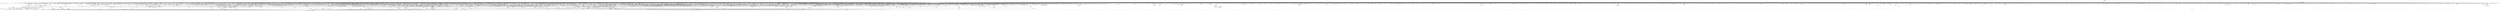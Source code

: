 digraph kerncollapsed {
    "rcu_segcblist_first_pend_cb" [color="black"];
    "do_raw_spin_lock_67" [color="black"];
    "rcu_segcblist_entrain" [color="black"];
    "clear_bit_unlock.constprop.0" [color="black"];
    "Indirect call161" [color="black"];
    "get_cred" [color="black"];
    "io_wq_cancel_pending_work" [color="black"];
    "__raw_spin_lock_irqsave_19" [color="black"];
    "dput_to_list" [color="black"];
    "queued_write_lock.constprop.0_1" [color="black"];
    "__rt_mutex_futex_trylock" [color="black"];
    "fsnotify_connector_sb" [color="black"];
    "Indirect call114" [color="black"];
    "update_min_vruntime" [color="black"];
    "skb_may_tx_timestamp.part.0" [color="black"];
    "__kern_my_cpu_offset_89" [color="black"];
    "Indirect call97" [color="black"];
    "__raw_spin_unlock_irq_20" [color="black"];
    "__raw_spin_lock_irq_32" [color="black"];
    "__percpu_counter_sum" [color="black"];
    "Indirect call36" [color="black"];
    "arch_smp_send_reschedule" [color="black"];
    "hrtimer_try_to_cancel" [color="black"];
    "mm_trace_rss_stat" [color="black"];
    "__flush_tlb_page_nosync" [color="black"];
    "Indirect call61" [color="black"];
    "__raw_spin_unlock_irq" [color="black"];
    "get_data" [color="black"];
    "page_ref_dec_and_test" [color="black"];
    "__cmpxchg_case_acq_32.constprop.0_17" [color="black"];
    "mas_is_err" [color="black"];
    "__raw_write_lock_irq" [color="black"];
    "pvm_find_va_enclose_addr" [color="black"];
    "bump_cpu_timer" [color="black"];
    "crng_make_state" [color="black"];
    "convert_prio" [color="black"];
    "tag_clear" [color="black"];
    "rcu_segcblist_advance" [color="black"];
    "__pfn_to_section" [color="black"];
    "copy_from_kernel_nofault_allowed" [color="black"];
    "local_bh_enable" [color="black"];
    "decay_load" [color="black"];
    "fpsimd_save" [color="black"];
    "console_is_usable" [color="black"];
    "__bitmap_set" [color="black"];
    "__do_once_start" [color="black"];
    "arch_local_irq_disable_2" [color="black"];
    "Indirect call185" [color="black"];
    "debug_locks_off" [color="black"];
    "capacity_of" [color="black"];
    "__enqueue_entity" [color="black"];
    "this_cpu_has_cap" [color="black"];
    "__raw_spin_trylock_5" [color="black"];
    "Indirect call168" [color="black"];
    "ma_dead_node" [color="black"];
    "get_file_1" [color="black"];
    "io_put_kbuf_comp.isra.0" [color="black"];
    "set_pud" [color="black"];
    "io_cancel_task_cb" [color="black"];
    "__raw_spin_lock_5" [color="black"];
    "need_active_balance" [color="black"];
    "__cmpxchg_case_acq_32.constprop.0_10" [color="black"];
    "flush_tlb_batched_pending" [color="black"];
    "arch_local_irq_save_7" [color="black"];
    "mas_next_slot" [color="black"];
    "__kern_my_cpu_offset_62" [color="black"];
    "__xchg_case_mb_32.constprop.0" [color="black"];
    "kmap_local_page" [color="black"];
    "do_raw_spin_lock_25" [color="black"];
    "mas_mab_cp" [color="black"];
    "ptep_clear_flush" [color="black"];
    "pageblock_pfn_to_page" [color="black"];
    "Indirect call127" [color="black"];
    "Indirect call166" [color="black"];
    "__task_rq_lock" [color="black"];
    "_find_next_bit" [color="black"];
    "tty_port_kopened" [color="black"];
    "ptep_set_access_flags" [color="black"];
    "__raw_spin_lock_irqsave.constprop.0_7" [color="black"];
    "__page_cache_release" [color="black"];
    "__raw_spin_lock_irqsave_42" [color="black"];
    "clear_page" [color="black"];
    "__raw_spin_lock.constprop.0_1" [color="black"];
    "__kern_my_cpu_offset_133" [color="black"];
    "cpu_clock_sample_group" [color="black"];
    "double_rq_lock" [color="black"];
    "Indirect call134" [color="black"];
    "is_valid_gup_args" [color="black"];
    "ttwu_do_activate.constprop.0" [color="black"];
    "security_audit_rule_free" [color="black"];
    "rcu_seq_end_1" [color="black"];
    "hlist_del_init" [color="black"];
    "Indirect call196" [color="black"];
    "copy_fd_bitmaps" [color="black"];
    "__pick_first_entity" [color="black"];
    "__zone_watermark_ok" [color="black"];
    "__timer_delete_sync" [color="black"];
    "Indirect call111" [color="black"];
    "find_mergeable_anon_vma" [color="black"];
    "__free_one_page" [color="black"];
    "pm_ops_is_empty" [color="black"];
    "anon_vma_interval_tree_post_update_vma" [color="black"];
    "clear_ti_thread_flag_6" [color="black"];
    "xas_find_marked" [color="black"];
    "system_supports_tlb_range_1" [color="black"];
    "cpu_clock_sample" [color="black"];
    "Indirect call118" [color="black"];
    "do_raw_spin_lock_41" [color="black"];
    "put_dec" [color="black"];
    "do_raw_spin_lock_44" [color="black"];
    "do_raw_spin_lock_45" [color="black"];
    "invalid_mkclean_vma" [color="black"];
    "__cmpwait_case_32_1" [color="black"];
    "__raw_spin_trylock" [color="black"];
    "Indirect call76" [color="black"];
    "attach_task" [color="black"];
    "mte_dead_walk" [color="black"];
    "put_dec_trunc8" [color="black"];
    "tlb_flush_mmu_tlbonly_1" [color="black"];
    "replace_mark_chunk" [color="black"];
    "Indirect call214" [color="black"];
    "__raw_write_lock_irq_1" [color="black"];
    "find_next_bit.constprop.0_5" [color="black"];
    "irqd_irq_disabled.isra.0" [color="black"];
    "mas_push_data" [color="black"];
    "update_newidle_cost" [color="black"];
    "noop_dirty_folio" [color="black"];
    "Indirect call195" [color="black"];
    "timerqueue_iterate_next" [color="black"];
    "__raw_spin_lock_irqsave_21" [color="black"];
    "freezing_slow_path" [color="black"];
    "set_page_dirty" [color="black"];
    "req_set_fail" [color="black"];
    "get_cpu_fpsimd_context" [color="black"];
    "folio_trylock" [color="black"];
    "user_disable_single_step" [color="black"];
    "security_task_kill" [color="black"];
    "percpu_counter_add" [color="black"];
    "skb_zcopy_clear" [color="black"];
    "Indirect call31" [color="black"];
    "set_next_entity" [color="black"];
    "__raw_spin_lock_irq_35" [color="black"];
    "Indirect call191" [color="black"];
    "skb_headers_offset_update" [color="black"];
    "pcpu_block_refresh_hint" [color="black"];
    "Indirect call64" [color="black"];
    "fsnotify_free_mark" [color="black"];
    "remove_nodes.constprop.0" [color="black"];
    "Indirect call167" [color="black"];
    "__futex_unqueue" [color="black"];
    "__raw_spin_unlock_irq_12" [color="black"];
    "inode_to_bdi" [color="black"];
    "wakeup_source_deactivate" [color="black"];
    "__balance_callbacks" [color="black"];
    "test_ti_thread_flag_10" [color="black"];
    "Indirect call144" [color="black"];
    "fsnotify_handle_inode_event.isra.0" [color="black"];
    "rcu_poll_gp_seq_end_unlocked" [color="black"];
    "Indirect call139" [color="black"];
    "lock_hrtimer_base" [color="black"];
    "percpu_ref_get_many.constprop.0" [color="black"];
    "fsnotify_compare_groups" [color="black"];
    "__kern_my_cpu_offset_56" [color="black"];
    "vma_needs_dirty_tracking" [color="black"];
    "__raw_spin_lock_bh.constprop.0_5" [color="black"];
    "__var_waitqueue" [color="black"];
    "__sys_setregid" [color="black"];
    "Indirect call24" [color="black"];
    "qdisc_run_begin" [color="black"];
    "anon_vma_interval_tree_iter_first" [color="black"];
    "find_lock_task_mm" [color="black"];
    "need_seqretry" [color="black"];
    "__count_vm_events" [color="black"];
    "post_ttbr_update_workaround" [color="black"];
    "mas_alloc_req.isra.0" [color="black"];
    "__skb_zcopy_downgrade_managed" [color="black"];
    "__raw_spin_lock_irqsave_3" [color="black"];
    "__acct_reclaim_writeback" [color="black"];
    "ktime_get_real_ts64" [color="black"];
    "__set_task_special" [color="black"];
    "mas_descend" [color="black"];
    "__wake_up_locked_key" [color="black"];
    "maybe_mkwrite.isra.0" [color="black"];
    "__set_close_on_exec.isra.0" [color="black"];
    "io_prep_async_work" [color="black"];
    "radix_tree_load_root" [color="black"];
    "find_task_by_pid_ns" [color="black"];
    "vma_interval_tree_insert" [color="black"];
    "__raw_spin_lock_42" [color="black"];
    "__raw_spin_lock_irqsave_25" [color="black"];
    "tty_termios_baud_rate" [color="black"];
    "Indirect call155" [color="black"];
    "__raw_spin_lock" [color="black"];
    "prepend" [color="black"];
    "find_buddy_page_pfn" [color="black"];
    "find_vma" [color="black"];
    "try_to_take_rt_mutex" [color="black"];
    "workingset_update_node" [color="black"];
    "mas_next_setup.constprop.0" [color="black"];
    "io_req_complete_defer" [color="black"];
    "compaction_free" [color="black"];
    "kill_device" [color="black"];
    "irq_work_claim" [color="black"];
    "arch_teardown_dma_ops" [color="black"];
    "update_load_avg" [color="black"];
    "rcu_segcblist_add_len" [color="black"];
    "flush_signal_handlers" [color="black"];
    "__delay" [color="black"];
    "__raw_spin_lock_irq_43" [color="black"];
    "__note_gp_changes" [color="black"];
    "Indirect call130" [color="black"];
    "check_cb_ovld_locked" [color="black"];
    "find_task_by_vpid" [color="black"];
    "__kern_my_cpu_offset_78" [color="black"];
    "queued_write_lock_slowpath" [color="black"];
    "pte_to_swp_entry" [color="black"];
    "io_poll_add_hash" [color="black"];
    "update_dl_rq_load_avg" [color="black"];
    "d_flags_for_inode" [color="black"];
    "se_weight.isra.0" [color="black"];
    "workingset_activation" [color="black"];
    "net_eq_idr" [color="black"];
    "xas_error.isra.0_1" [color="black"];
    "wb_has_dirty_io" [color="black"];
    "__raw_spin_lock_12" [color="black"];
    "__bitmap_intersects" [color="black"];
    "__kern_my_cpu_offset_74" [color="black"];
    "timer_wait_running" [color="black"];
    "__kern_my_cpu_offset_51" [color="black"];
    "io_wq_work_match_all" [color="black"];
    "list_del_init_2" [color="black"];
    "_compound_head_1" [color="black"];
    "__cmpxchg_case_mb_64_7" [color="black"];
    "__raw_spin_lock_irqsave_4" [color="black"];
    "strscpy" [color="black"];
    "__raw_spin_unlock_irqrestore_9" [color="black"];
    "do_raw_spin_lock_64" [color="black"];
    "find_next_bit_10" [color="black"];
    "ptrauth_keys_install_user" [color="black"];
    "strcspn" [color="black"];
    "__raw_spin_lock_irqsave_7" [color="black"];
    "auditd_test_task" [color="black"];
    "access_ok_39" [color="black"];
    "int_sqrt" [color="black"];
    "put_unused_fd" [color="black"];
    "__kern_my_cpu_offset_52" [color="black"];
    "unlock_task_sighand.isra.0_1" [color="black"];
    "rcu_dynticks_snap" [color="black"];
    "__cmpxchg_case_mb_32_6" [color="black"];
    "prep_new_page" [color="black"];
    "io_poll_get_ownership" [color="black"];
    "dec_rlimit_ucounts" [color="black"];
    "folio_try_get_rcu" [color="black"];
    "Indirect call122" [color="black"];
    "find_next_bit_11" [color="black"];
    "do_raw_spin_lock" [color="black"];
    "extract_entropy.constprop.0" [color="black"];
    "is_software_node" [color="black"];
    "select_collect" [color="black"];
    "do_raw_spin_lock_97" [color="black"];
    "do_raw_spin_lock_93" [color="black"];
    "access_ok_14" [color="black"];
    "kmem_valid_obj" [color="black"];
    "_compound_head_3" [color="black"];
    "jiffies_to_usecs" [color="black"];
    "active_load_balance_cpu_stop" [color="black"];
    "task_ppid_nr" [color="black"];
    "Indirect call176" [color="black"];
    "rcu_start_this_gp" [color="black"];
    "__wake_up_common_lock" [color="black"];
    "__raw_spin_unlock_irqrestore_6" [color="black"];
    "__raw_spin_lock_26" [color="black"];
    "kmalloc_slab" [color="black"];
    "__raw_spin_trylock_1" [color="black"];
    "rcu_jiffies_till_stall_check" [color="black"];
    "security_d_instantiate" [color="black"];
    "__list_del_entry_2" [color="black"];
    "Indirect call187" [color="black"];
    "is_migration_entry" [color="black"];
    "anon_vma_interval_tree_iter_next" [color="black"];
    "unmask_irq" [color="black"];
    "pfn_swap_entry_to_page" [color="black"];
    "__prepare_to_swait" [color="black"];
    "__task_pid_nr_ns" [color="black"];
    "task_work_cancel_match" [color="black"];
    "io_file_get_flags" [color="black"];
    "Indirect call174" [color="black"];
    "mapping_allow_writable" [color="black"];
    "osq_wait_next" [color="black"];
    "__raw_spin_lock_irq_20" [color="black"];
    "_compound_head_4" [color="black"];
    "mas_pop_node" [color="black"];
    "__raw_spin_lock_irqsave_6" [color="black"];
    "io_timeout_extract" [color="black"];
    "__raw_spin_unlock_irqrestore_33" [color="black"];
    "Indirect call56" [color="black"];
    "Indirect call140" [color="black"];
    "commit_creds" [color="black"];
    "pid_task" [color="black"];
    "need_mlock_drain" [color="black"];
    "set_cpu_online" [color="black"];
    "Indirect call86" [color="black"];
    "Indirect call71" [color="black"];
    "__cmpxchg_case_acq_32_2" [color="black"];
    "is_bad_inode" [color="black"];
    "io_req_defer_failed" [color="black"];
    "__cmpxchg_case_acq_32.constprop.0_12" [color="black"];
    "io_run_cancel" [color="black"];
    "workingset_test_recent" [color="black"];
    "__pi_memcmp" [color="black"];
    "mas_allocated.isra.0" [color="black"];
    "mas_split_final_node.isra.0" [color="black"];
    "Indirect call15" [color="black"];
    "mast_fill_bnode" [color="black"];
    "do_raw_spin_lock_6" [color="black"];
    "sock_rfree" [color="black"];
    "_copy_from_iter" [color="black"];
    "do_raw_spin_lock_117" [color="black"];
    "tlb_remove_table_smp_sync" [color="black"];
    "__cmpxchg_case_mb_32_5" [color="black"];
    "do_raw_spin_lock_34" [color="black"];
    "__mnt_want_write" [color="black"];
    "__raw_spin_lock_18" [color="black"];
    "lock_parent" [color="black"];
    "try_release_thread_stack_to_cache" [color="black"];
    "sk_mem_reclaim" [color="black"];
    "zone_page_state_add" [color="black"];
    "percpu_counter_dec" [color="black"];
    "__integrity_iint_find" [color="black"];
    "wb_io_lists_populated" [color="black"];
    "move_freelist_tail" [color="black"];
    "update_misfit_status" [color="black"];
    "__raw_spin_lock_irqsave_39" [color="black"];
    "dl_task_is_earliest_deadline" [color="black"];
    "try_grab_page" [color="black"];
    "Indirect call77" [color="black"];
    "__irq_domain_deactivate_irq" [color="black"];
    "__fswab32_10" [color="black"];
    "xa_load" [color="black"];
    "llist_add_batch" [color="black"];
    "__siphash_unaligned" [color="black"];
    "prep_compound_page" [color="black"];
    "sk_memory_allocated_sub" [color="black"];
    "pcpu_chunk_refresh_hint" [color="black"];
    "local_bh_disable" [color="black"];
    "finish_swait" [color="black"];
    "__kern_my_cpu_offset_54" [color="black"];
    "do_raw_spin_lock_15" [color="black"];
    "Indirect call141" [color="black"];
    "tag_set" [color="black"];
    "__raw_spin_unlock_irq_6" [color="black"];
    "lru_lazyfree_fn" [color="black"];
    "__sk_mem_reclaim" [color="black"];
    "get_cred_1" [color="black"];
    "auditsc_get_stamp" [color="black"];
    "mtree_range_walk" [color="black"];
    "should_zap_page" [color="black"];
    "__anon_vma_interval_tree_augment_propagate" [color="black"];
    "Indirect call22" [color="black"];
    "task_get_vl" [color="black"];
    "__smp_call_single_queue" [color="black"];
    "Indirect call45" [color="black"];
    "io_cancel_ctx_cb" [color="black"];
    "rb_prev" [color="black"];
    "xas_result" [color="black"];
    "__raw_spin_lock_irq_26" [color="black"];
    "do_raw_spin_lock_63" [color="black"];
    "next_zone" [color="black"];
    "wants_signal" [color="black"];
    "first_zones_zonelist" [color="black"];
    "Indirect call43" [color="black"];
    "should_failslab" [color="black"];
    "__raw_spin_unlock_irq_19" [color="black"];
    "task_rq_lock" [color="black"];
    "get_file" [color="black"];
    "copy_user_highpage" [color="black"];
    "Indirect call159" [color="black"];
    "smp_call_function" [color="black"];
    "mte_copy_page_tags" [color="black"];
    "__raw_spin_unlock_irqrestore_17" [color="black"];
    "list_del_3" [color="black"];
    "mas_ascend" [color="black"];
    "irq_domain_activate_irq" [color="black"];
    "hrtimer_start_range_ns" [color="black"];
    "calc_wheel_index" [color="black"];
    "arm_smccc_1_1_get_conduit" [color="black"];
    "Indirect call104" [color="black"];
    "Indirect call162" [color="black"];
    "mas_set_height" [color="black"];
    "read_seqbegin_or_lock" [color="black"];
    "__wake_q_add" [color="black"];
    "lru_deactivate_file_fn" [color="black"];
    "add_wait_queue_exclusive" [color="black"];
    "wb_dirty_limits" [color="black"];
    "timer_delete" [color="black"];
    "set_tsk_need_resched" [color="black"];
    "rt_mutex_slowtrylock" [color="black"];
    "__kern_my_cpu_offset_47" [color="black"];
    "__bitmap_clear" [color="black"];
    "filemap_check_errors" [color="black"];
    "find_next_and_bit.constprop.0" [color="black"];
    "find_next_bit.constprop.0_11" [color="black"];
    "__d_instantiate" [color="black"];
    "sched_ttwu_pending" [color="black"];
    "__raw_spin_lock_2" [color="black"];
    "slab_is_available" [color="black"];
    "find_later_rq" [color="black"];
    "hrtimer_cancel" [color="black"];
    "__raw_spin_unlock_irqrestore_2" [color="black"];
    "Indirect call200" [color="black"];
    "__init_swait_queue_head" [color="black"];
    "__cmpxchg_case_acq_32_1" [color="black"];
    "__kern_my_cpu_offset_22" [color="black"];
    "post_alloc_hook" [color="black"];
    "timer_reduce" [color="black"];
    "current_is_kswapd" [color="black"];
    "fatal_signal_pending_6" [color="black"];
    "__raw_spin_lock_41" [color="black"];
    "__raw_spin_lock_16" [color="black"];
    "collect_posix_cputimers" [color="black"];
    "mte_clear_page_tags" [color="black"];
    "num_other_online_cpus" [color="black"];
    "Indirect call107" [color="black"];
    "rcu_exp_need_qs" [color="black"];
    "__cmpxchg_case_rel_64" [color="black"];
    "Indirect call60" [color="black"];
    "Indirect call182" [color="black"];
    "Indirect call21" [color="black"];
    "__rb_change_child.constprop.0" [color="black"];
    "arch_asym_cpu_priority" [color="black"];
    "__wake_up_sync_key" [color="black"];
    "enqueue_task" [color="black"];
    "current_wq_worker" [color="black"];
    "__cmpxchg_case_acq_32.constprop.0_20" [color="black"];
    "blake2s.constprop.0" [color="black"];
    "__raw_spin_unlock_irq_11" [color="black"];
    "update_rq_clock" [color="black"];
    "copy_highpage" [color="black"];
    "rt_mutex_futex_trylock" [color="black"];
    "group_close_release" [color="black"];
    "mab_calc_split" [color="black"];
    "compact_lock_irqsave" [color="black"];
    "internal_add_timer" [color="black"];
    "irq_work_single" [color="black"];
    "unhash_mnt" [color="black"];
    "thread_group_cputime" [color="black"];
    "mnt_set_mountpoint" [color="black"];
    "____core____" [color="kernel"];
    "__gfp_pfmemalloc_flags" [color="black"];
    "ldsem_down_read_trylock" [color="black"];
    "sock_flag_1" [color="black"];
    "__raw_spin_lock_irq_19" [color="black"];
    "clear_ti_thread_flag_8" [color="black"];
    "has_managed_dma" [color="black"];
    "clear_nonspinnable" [color="black"];
    "Indirect call165" [color="black"];
    "mab_no_null_split" [color="black"];
    "__count_vm_events_2" [color="black"];
    "disable_irq_nosync" [color="black"];
    "call_on_irq_stack" [color="black"];
    "_find_first_bit" [color="black"];
    "Indirect call133" [color="black"];
    "add_device_randomness" [color="black"];
    "wb_update_bandwidth" [color="black"];
    "vma_interval_tree_augment_propagate" [color="black"];
    "__raw_spin_lock_irqsave_18" [color="black"];
    "Indirect call121" [color="black"];
    "find_first_bit_6" [color="black"];
    "strnlen" [color="black"];
    "fsnotify_group_assert_locked" [color="black"];
    "__percpu_add_case_64_4" [color="black"];
    "access_ok_16" [color="black"];
    "__raw_spin_lock.constprop.0_2" [color="black"];
    "anon_vma_interval_tree_pre_update_vma" [color="black"];
    "idr_find" [color="black"];
    "irq_chip_retrigger_hierarchy" [color="black"];
    "cleanup_timerqueue" [color="black"];
    "pcpu_chunk_populated" [color="black"];
    "ktime_get_with_offset" [color="black"];
    "arch_local_irq_save_1" [color="black"];
    "Indirect call113" [color="black"];
    "pcpu_block_update" [color="black"];
    "d_shrink_add" [color="black"];
    "get_arm64_ftr_reg" [color="black"];
    "_compound_head_5" [color="black"];
    "xas_find_conflict" [color="black"];
    "cpumask_weight.constprop.0_5" [color="black"];
    "group_balance_cpu" [color="black"];
    "task_call_func" [color="black"];
    "__sw_hweight64" [color="black"];
    "__cmpxchg_case_mb_32_8" [color="black"];
    "set_ti_thread_flag_4" [color="black"];
    "__rt_mutex_slowtrylock" [color="black"];
    "read_seqbegin.constprop.0" [color="black"];
    "__efistub_caches_clean_inval_pou" [color="black"];
    "mte_thread_switch" [color="black"];
    "d_set_d_op" [color="black"];
    "__disable_irq_nosync" [color="black"];
    "kernfs_name_hash" [color="black"];
    "Indirect call91" [color="black"];
    "do_raw_spin_lock_85" [color="black"];
    "slab_want_init_on_free" [color="black"];
    "skb_header_cloned" [color="black"];
    "access_ok_12" [color="black"];
    "__lock_parent" [color="black"];
    "lockref_put_return" [color="black"];
    "Indirect call4" [color="black"];
    "rcu_segcblist_init" [color="black"];
    "__cmpxchg_case_acq_32.constprop.0_2" [color="black"];
    "__kern_my_cpu_offset_53" [color="black"];
    "invalid_folio_referenced_vma" [color="black"];
    "sched_clock_cpu" [color="black"];
    "_compound_head_2" [color="black"];
    "__kern_my_cpu_offset_71" [color="black"];
    "wake_all_kswapds" [color="black"];
    "folio_size_2" [color="black"];
    "__preempt_count_add.constprop.0_1" [color="black"];
    "get_state_synchronize_rcu_full" [color="black"];
    "rcu_segcblist_extract_done_cbs" [color="black"];
    "__lock_task_sighand" [color="black"];
    "Indirect call39" [color="black"];
    "rt_mutex_setprio" [color="black"];
    "Indirect call129" [color="black"];
    "__raw_spin_trylock_3" [color="black"];
    "arch_tlbbatch_should_defer.constprop.0" [color="black"];
    "mapping_shrinkable_1" [color="black"];
    "online_section_nr" [color="black"];
    "flush_dcache_folio" [color="black"];
    "do_raw_spin_lock_32" [color="black"];
    "kthread_probe_data" [color="black"];
    "do_raw_spin_lock_61" [color="black"];
    "__raw_spin_lock_irq_25" [color="black"];
    "__wait_on_bit" [color="black"];
    "__list_del_entry_1" [color="black"];
    "__kern_my_cpu_offset_15" [color="black"];
    "Indirect call35" [color="black"];
    "skb_zcopy" [color="black"];
    "__raw_spin_lock_irq_3" [color="black"];
    "__fsnotify_update_child_dentry_flags" [color="black"];
    "rcu_cblist_init" [color="black"];
    "__printk_cpu_sync_try_get" [color="black"];
    "del_page_from_free_list" [color="black"];
    "skb_flow_get_icmp_tci" [color="black"];
    "rcu_seq_set_state" [color="black"];
    "__ptrace_link" [color="black"];
    "irq_disable" [color="black"];
    "dcache_clean_pou" [color="black"];
    "Indirect call132" [color="black"];
    "percpu_ref_get_many" [color="black"];
    "__kern_my_cpu_offset_14" [color="black"];
    "Indirect call98" [color="black"];
    "_find_next_and_bit" [color="black"];
    "strcpy" [color="black"];
    "page_ref_add_1" [color="black"];
    "mte_update_gcr_excl.isra.0" [color="black"];
    "sched_clock_noinstr" [color="black"];
    "xas_set_mark" [color="black"];
    "desc_read_finalized_seq" [color="black"];
    "do_raw_spin_lock_48" [color="black"];
    "task_active_pid_ns" [color="black"];
    "_find_next_zero_bit" [color="black"];
    "memcg_charge_kernel_stack.part.0" [color="black"];
    "__printk_safe_exit" [color="black"];
    "__xchg_case_acq_64.isra.0" [color="black"];
    "__mod_zone_page_state" [color="black"];
    "do_raw_spin_lock_56" [color="black"];
    "ttwu_queue_wakelist" [color="black"];
    "__raw_spin_unlock_irqrestore_31" [color="black"];
    "_atomic_dec_and_lock_irqsave" [color="black"];
    "Indirect call12" [color="black"];
    "atomic_notifier_call_chain" [color="black"];
    "next_signal" [color="black"];
    "do_raw_spin_lock_50" [color="black"];
    "do_raw_spin_lock_33" [color="black"];
    "mas_leaf_set_meta" [color="black"];
    "Indirect call186" [color="black"];
    "page_ref_inc" [color="black"];
    "__raw_spin_lock_3" [color="black"];
    "__raw_spin_lock_irq" [color="black"];
    "lockref_mark_dead" [color="black"];
    "Indirect call158" [color="black"];
    "__cmpwait_case_32_3" [color="black"];
    "find_vm_area" [color="black"];
    "__fprop_add_percpu" [color="black"];
    "mte_sync_tags" [color="black"];
    "mod_timer" [color="black"];
    "fatal_signal_pending_4" [color="black"];
    "calc_delta_fair" [color="black"];
    "blake2s_final" [color="black"];
    "__percpu_add_case_64_3" [color="black"];
    "__raw_spin_unlock_irqrestore" [color="black"];
    "node_dirty_ok" [color="black"];
    "Indirect call119" [color="black"];
    "__find_vmap_area.constprop.0" [color="black"];
    "find_first_bit_4" [color="black"];
    "__kern_my_cpu_offset_80" [color="black"];
    "defer_console_output" [color="black"];
    "Indirect call201" [color="black"];
    "find_next_bit_13" [color="black"];
    "prepare_to_wait" [color="black"];
    "__disable_irq" [color="black"];
    "fprop_fraction_percpu" [color="black"];
    "__cmpxchg_case_acq_32.constprop.0" [color="black"];
    "__hlist_del" [color="black"];
    "enqueue_timer" [color="black"];
    "mod_node_page_state" [color="black"];
    "__accumulate_pelt_segments" [color="black"];
    "set_dumpable" [color="black"];
    "__raw_spin_unlock_irqrestore.constprop.0_1" [color="black"];
    "arch_timer_evtstrm_available" [color="black"];
    "io_acct_cancel_pending_work" [color="black"];
    "__update_min_deadline" [color="black"];
    "__percpu_add_case_64.constprop.0_3" [color="black"];
    "__ipi_send_mask" [color="black"];
    "rcu_seq_start_1" [color="black"];
    "find_suitable_fallback" [color="black"];
    "futex_hb_waiters_dec" [color="black"];
    "fpsimd_flush_task_state" [color="black"];
    "_atomic_dec_and_lock" [color="black"];
    "futex_hash" [color="black"];
    "inode_io_list_move_locked" [color="black"];
    "mod_zone_page_state" [color="black"];
    "__raw_spin_lock_irqsave_12" [color="black"];
    "get_arm64_ftr_reg_nowarn" [color="black"];
    "Indirect call48" [color="black"];
    "gup_signal_pending" [color="black"];
    "Indirect call126" [color="black"];
    "Indirect call78" [color="black"];
    "tls_preserve_current_state" [color="black"];
    "pick_next_task_idle" [color="black"];
    "do_raw_spin_lock_57" [color="black"];
    "Indirect call81" [color="black"];
    "pagefault_disable" [color="black"];
    "get_page" [color="black"];
    "get_task_mm" [color="black"];
    "io_cqring_wake" [color="black"];
    "__mnt_is_readonly" [color="black"];
    "__wait_for_common" [color="black"];
    "d_ancestor" [color="black"];
    "do_raw_spin_lock_35" [color="black"];
    "__reuseport_detach_closed_sock" [color="black"];
    "__percpu_add_case_64" [color="black"];
    "llist_reverse_order" [color="black"];
    "__raw_spin_lock_15" [color="black"];
    "idle_cpu" [color="black"];
    "__irq_startup" [color="black"];
    "io_cqe_cache_refill" [color="black"];
    "__mutex_init" [color="black"];
    "do_raw_spin_lock_28" [color="black"];
    "do_raw_spin_lock_12" [color="black"];
    "xas_find" [color="black"];
    "mast_split_data" [color="black"];
    "do_raw_spin_lock_24" [color="black"];
    "rcu_seq_start" [color="black"];
    "Indirect call85" [color="black"];
    "print_tainted" [color="black"];
    "raw_spin_rq_unlock" [color="black"];
    "__rb_insert_augmented" [color="black"];
    "enqueue_hrtimer.constprop.0" [color="black"];
    "kthread_should_stop" [color="black"];
    "fpsimd_preserve_current_state" [color="black"];
    "bit_waitqueue" [color="black"];
    "__xchg_case_64.constprop.0" [color="black"];
    "get_pfnblock_flags_mask" [color="black"];
    "lockref_put_or_lock" [color="black"];
    "__percpu_down_write_trylock" [color="black"];
    "proto_memory_pcpu_drain" [color="black"];
    "__kern_my_cpu_offset_24" [color="black"];
    "find_next_bit.constprop.0_1" [color="black"];
    "__wb_calc_thresh" [color="black"];
    "Indirect call199" [color="black"];
    "__raw_spin_lock_27" [color="black"];
    "cpu_online_2" [color="black"];
    "__cmpxchg_case_mb_32_4" [color="black"];
    "arch_irq_work_raise" [color="black"];
    "lockref_get" [color="black"];
    "pagetable_pte_dtor" [color="black"];
    "Indirect call34" [color="black"];
    "cpudl_find" [color="black"];
    "Indirect call193" [color="black"];
    "plist_add" [color="black"];
    "console_srcu_read_lock" [color="black"];
    "find_next_bit_29" [color="black"];
    "_task_util_est" [color="black"];
    "fsnotify_data_inode" [color="black"];
    "do_raw_spin_lock_9" [color="black"];
    "prb_final_commit" [color="black"];
    "purge_fragmented_block" [color="black"];
    "__raw_spin_lock_24" [color="black"];
    "__io_prep_linked_timeout" [color="black"];
    "__raw_read_unlock.constprop.0_6" [color="black"];
    "tlb_flush" [color="black"];
    "tlb_gather_mmu_fullmm" [color="black"];
    "Indirect call63" [color="black"];
    "gfp_pfmemalloc_allowed" [color="black"];
    "sig_handler_ignored" [color="black"];
    "__dev_fwnode" [color="black"];
    "tty_update_time" [color="black"];
    "vmalloc_to_page" [color="black"];
    "cpumask_any_distribute" [color="black"];
    "check_preempt_curr" [color="black"];
    "mm_counter_file" [color="black"];
    "folio_mark_dirty" [color="black"];
    "Indirect call102" [color="black"];
    "do_raw_spin_lock_36" [color="black"];
    "__percpu_add_return_case_32_1" [color="black"];
    "u64_stats_add_1" [color="black"];
    "system_supports_mte" [color="black"];
    "__printk_cpu_sync_wait" [color="black"];
    "netdev_start_xmit" [color="black"];
    "folio_nr_pages" [color="black"];
    "_double_lock_balance" [color="black"];
    "sk_leave_memory_pressure" [color="black"];
    "set_secondary_fwnode" [color="black"];
    "post_init_entity_util_avg" [color="black"];
    "__raw_spin_lock_irq_31" [color="black"];
    "system_supports_mte_1" [color="black"];
    "Indirect call46" [color="black"];
    "_get_random_bytes" [color="black"];
    "__raw_spin_lock_irq_23" [color="black"];
    "pcpu_next_md_free_region" [color="black"];
    "attach_pid" [color="black"];
    "should_fail_alloc_page" [color="black"];
    "Indirect call213" [color="black"];
    "sched_clock" [color="black"];
    "workingset_refault" [color="black"];
    "do_raw_spin_lock_88" [color="black"];
    "inode_add_lru" [color="black"];
    "__udelay" [color="black"];
    "mas_wr_walk" [color="black"];
    "crng_fast_key_erasure" [color="black"];
    "__raise_softirq_irqoff" [color="black"];
    "check_class_changed" [color="black"];
    "tlb_remove_table_sync_one" [color="black"];
    "__raw_spin_unlock_irqrestore_29" [color="black"];
    "__cmpxchg_case_64.isra.0" [color="black"];
    "vm_commit_limit" [color="black"];
    "kobj_child_ns_ops" [color="black"];
    "pvm_determine_end_from_reverse" [color="black"];
    "__local_bh_enable_ip" [color="black"];
    "tty_ldisc_close" [color="black"];
    "rb_insert_color" [color="black"];
    "task_will_free_mem" [color="black"];
    "plist_del" [color="black"];
    "cpudl_heapify_up" [color="black"];
    "pm_runtime_get_noresume" [color="black"];
    "__raw_spin_unlock_irqrestore.constprop.0_2" [color="black"];
    "d_walk" [color="black"];
    "Indirect call171" [color="black"];
    "Indirect call49" [color="black"];
    "Indirect call154" [color="black"];
    "mas_wr_new_end" [color="black"];
    "Indirect call120" [color="black"];
    "task_sigpending_2" [color="black"];
    "arch_local_irq_save_5" [color="black"];
    "mtree_load" [color="black"];
    "dev_driver_string" [color="black"];
    "spin_lock_irqsave_check_contention" [color="black"];
    "__raw_spin_lock_6" [color="black"];
    "__mod_lruvec_state" [color="black"];
    "prepare_to_wait_event" [color="black"];
    "__kern_my_cpu_offset_6" [color="black"];
    "cpu_mitigations_off" [color="black"];
    "Indirect call207" [color="black"];
    "__raw_read_unlock.constprop.0" [color="black"];
    "mte_destroy_descend.constprop.0" [color="black"];
    "__get_cpu_fpsimd_context" [color="black"];
    "inc_rlimit_ucounts" [color="black"];
    "folio_add_new_anon_rmap" [color="black"];
    "__raw_spin_lock_4" [color="black"];
    "__const_udelay" [color="black"];
    "__raw_spin_unlock_irqrestore_11" [color="black"];
    "add_timer" [color="black"];
    "arch_stack_walk" [color="black"];
    "Indirect call183" [color="black"];
    "Indirect call146" [color="black"];
    "init_timer_key" [color="black"];
    "arch_local_irq_restore_3" [color="black"];
    "rcu_segcblist_accelerate" [color="black"];
    "check_stable_address_space" [color="black"];
    "folio_evictable" [color="black"];
    "Indirect call3" [color="black"];
    "__raw_spin_unlock_irq_43" [color="black"];
    "__bitmap_subset" [color="black"];
    "wakeup_kswapd" [color="black"];
    "update_sctlr_el1" [color="black"];
    "arch_local_irq_save_2" [color="black"];
    "get_ucounts_or_wrap" [color="black"];
    "__kern_my_cpu_offset_2" [color="black"];
    "__raw_spin_lock_irqsave_50" [color="black"];
    "__futex_queue" [color="black"];
    "init_multi_vma_prep" [color="black"];
    "__tlb_reset_range" [color="black"];
    "__printk_safe_enter" [color="black"];
    "__xchg_case_mb_64.constprop.0_2" [color="black"];
    "tlb_flush_mmu_tlbonly" [color="black"];
    "prb_first_valid_seq" [color="black"];
    "set_ptes.isra.0" [color="black"];
    "futex_cmpxchg_value_locked" [color="black"];
    "set_task_cpu" [color="black"];
    "mas_prev" [color="black"];
    "ma_data_end" [color="black"];
    "get_random_bytes" [color="black"];
    "mmget" [color="black"];
    "___d_drop" [color="black"];
    "Indirect call65" [color="black"];
    "__raw_spin_lock_irq_11" [color="black"];
    "__fsnotify_recalc_mask" [color="black"];
    "audit_comparator" [color="black"];
    "__flush_tlb_kernel_pgtable" [color="black"];
    "xa_err" [color="black"];
    "Indirect call75" [color="black"];
    "req_set_fail_3" [color="black"];
    "io_acct_run_queue" [color="black"];
    "cpumask_next.constprop.0" [color="black"];
    "do_raw_spin_lock_65" [color="black"];
    "smp_call_function_single" [color="black"];
    "__bitmap_and" [color="black"];
    "zone_watermark_fast.constprop.0" [color="black"];
    "__init_waitqueue_head" [color="black"];
    "__raw_spin_unlock_irqrestore_12" [color="black"];
    "io_match_task_safe" [color="black"];
    "percpu_ref_noop_confirm_switch" [color="black"];
    "__mnt_drop_write_file" [color="black"];
    "clear_siginfo" [color="black"];
    "rwsem_set_reader_owned" [color="black"];
    "do_raw_spin_lock_3" [color="black"];
    "jiffies_to_msecs" [color="black"];
    "do_raw_spin_lock_116" [color="black"];
    "sub_rq_bw.isra.0" [color="black"];
    "page_move_anon_rmap" [color="black"];
    "Indirect call100" [color="black"];
    "mas_prev_sibling" [color="black"];
    "Indirect call101" [color="black"];
    "folio_trylock_4" [color="black"];
    "radix_tree_tag_get" [color="black"];
    "redirty_tail_locked" [color="black"];
    "__put_cpu_fpsimd_context" [color="black"];
    "klist_node_attached" [color="black"];
    "task_curr" [color="black"];
    "__wake_up_klogd.part.0" [color="black"];
    "__raw_spin_unlock_irqrestore_8" [color="black"];
    "Indirect call163" [color="black"];
    "tag_clear_highpage" [color="black"];
    "__raw_spin_lock_irq_21" [color="black"];
    "Indirect call41" [color="black"];
    "hlist_bl_unlock" [color="black"];
    "resched_curr" [color="black"];
    "no_blink" [color="black"];
    "Indirect call87" [color="black"];
    "access_ok_2" [color="black"];
    "__nr_to_section" [color="black"];
    "fatal_signal_pending" [color="black"];
    "oom_unkillable_task.isra.0" [color="black"];
    "tty_name" [color="black"];
    "__inode_add_lru" [color="black"];
    "is_vmalloc_addr" [color="black"];
    "hlist_del_init_2" [color="black"];
    "pfn_is_map_memory" [color="black"];
    "__wake_up" [color="black"];
    "Indirect call208" [color="black"];
    "find_vmap_area" [color="black"];
    "class_raw_spinlock_irqsave_destructor" [color="black"];
    "kthread_data" [color="black"];
    "cpumask_copy_1" [color="black"];
    "timespec64_equal" [color="black"];
    "find_next_zero_bit" [color="black"];
    "io_poll_find.constprop.0" [color="black"];
    "task_rq_unlock" [color="black"];
    "find_next_bit.constprop.0_21" [color="black"];
    "recalc_sigpending_tsk" [color="black"];
    "mte_set_pivot" [color="black"];
    "dl_set_overload.part.0" [color="black"];
    "entity_eligible" [color="black"];
    "count_vm_event_1" [color="black"];
    "__wake_up_parent" [color="black"];
    "__isolate_free_page" [color="black"];
    "show_mem_node_skip" [color="black"];
    "first_zones_zonelist_1" [color="black"];
    "Indirect call50" [color="black"];
    "Indirect call142" [color="black"];
    "__flow_hash_from_keys" [color="black"];
    "Indirect call92" [color="black"];
    "find_next_zero_bit_2" [color="black"];
    "mt_find" [color="black"];
    "security_audit_rule_match" [color="black"];
    "cpu_online_1" [color="black"];
    "spin_lock_irqsave_ssp_contention" [color="black"];
    "chacha_permute" [color="black"];
    "arch_local_irq_restore" [color="black"];
    "copy_thread" [color="black"];
    "change_page_range" [color="black"];
    "pi_state_update_owner" [color="black"];
    "errseq_sample" [color="black"];
    "smp_call_function_many_cond" [color="black"];
    "load_unaligned_zeropad_1" [color="black"];
    "clear_ti_thread_flag_3" [color="black"];
    "data_alloc" [color="black"];
    "__raw_spin_unlock_irq_18" [color="black"];
    "rb_erase_cached.isra.0" [color="black"];
    "__raw_spin_lock_irq_1" [color="black"];
    "Indirect call40" [color="black"];
    "clear_buddies.isra.0" [color="black"];
    "Indirect call93" [color="black"];
    "rcu_inkernel_boot_has_ended" [color="black"];
    "__raw_spin_unlock_irq_5" [color="black"];
    "pde_subdir_find" [color="black"];
    "audit_rate_check.part.0" [color="black"];
    "Indirect call69" [color="black"];
    "audit_serial" [color="black"];
    "pud_clear_huge" [color="black"];
    "kernfs_root" [color="black"];
    "mas_safe_pivot" [color="black"];
    "do_raw_spin_lock_14" [color="black"];
    "signal_pending_state" [color="black"];
    "lru_add_fn" [color="black"];
    "Indirect call66" [color="black"];
    "do_raw_spin_lock_38" [color="black"];
    "__next_zones_zonelist" [color="black"];
    "d_find_any_alias" [color="black"];
    "forward_timer_base" [color="black"];
    "sve_state_size" [color="black"];
    "mas_next_range" [color="black"];
    "Indirect call157" [color="black"];
    "group_open_release" [color="black"];
    "shrink_lock_dentry" [color="black"];
    "remove_wait_queue" [color="black"];
    "__kern_my_cpu_offset_29" [color="black"];
    "mab_shift_right" [color="black"];
    "io_cancel_req_match" [color="black"];
    "prepend_path" [color="black"];
    "sme_save_state" [color="black"];
    "__update_load_avg_cfs_rq" [color="black"];
    "__kmem_obj_info" [color="black"];
    "zone_watermark_ok_safe" [color="black"];
    "mas_wr_node_walk" [color="black"];
    "__peernet2id" [color="black"];
    "Indirect call152" [color="black"];
    "fast_dput" [color="black"];
    "__cmpxchg_case_mb_64_6" [color="black"];
    "__raw_spin_lock_52" [color="black"];
    "rb_erase" [color="black"];
    "expand" [color="black"];
    "rt_mutex_init_proxy_locked" [color="black"];
    "__page_dup_rmap.constprop.0" [color="black"];
    "hrtimer_force_reprogram.constprop.0" [color="black"];
    "sync_icache_aliases" [color="black"];
    "__clear_open_fd" [color="black"];
    "Indirect call164" [color="black"];
    "__kern_my_cpu_offset_19" [color="black"];
    "mntget" [color="black"];
    "__do_set_cpus_allowed" [color="black"];
    "rb_insert_color_cached" [color="black"];
    "arch_local_irq_save" [color="black"];
    "prepare_to_swait_event" [color="black"];
    "hrtimer_active" [color="black"];
    "do_raw_spin_lock_47" [color="black"];
    "wake_up_bit" [color="black"];
    "__percpu_add_case_32_2" [color="black"];
    "__ksize" [color="black"];
    "skb_copy_bits" [color="black"];
    "__cmpxchg_case_mb_32_10" [color="black"];
    "deactivate_task" [color="black"];
    "mas_find_child" [color="black"];
    "rcu_segcblist_enqueue" [color="black"];
    "list_del_4" [color="black"];
    "drain_pages" [color="black"];
    "arch_local_irq_save_3" [color="black"];
    "hrtimer_sleeper_start_expires" [color="black"];
    "__bitmap_equal" [color="black"];
    "inode_io_list_del" [color="black"];
    "__mod_timer" [color="black"];
    "__dequeue_entity" [color="black"];
    "sched_cgroup_fork" [color="black"];
    "__cmpxchg_case_acq_32" [color="black"];
    "Indirect call33" [color="black"];
    "do_raw_spin_lock.constprop.0_3" [color="black"];
    "folio_total_mapcount" [color="black"];
    "posix_cpu_timers_exit" [color="black"];
    "pcpu_page_idx" [color="black"];
    "__raw_spin_lock_62" [color="black"];
    "Indirect call54" [color="black"];
    "do_raw_spin_lock_87" [color="black"];
    "posix_cputimers_group_init" [color="black"];
    "__kern_my_cpu_offset_37" [color="black"];
    "arch_send_call_function_single_ipi" [color="black"];
    "Indirect call125" [color="black"];
    "do_raw_spin_lock_60" [color="black"];
    "hrtimer_start_expires" [color="black"];
    "migrate_disable" [color="black"];
    "tsk_fork_get_node" [color="black"];
    "find_first_bit_3" [color="black"];
    "__raw_spin_lock_irqsave_15" [color="black"];
    "find_next_bit_15" [color="black"];
    "Indirect call1" [color="black"];
    "folio_not_mapped" [color="black"];
    "rcu_seq_end" [color="black"];
    "__percpu_add_case_32_8" [color="black"];
    "update_blocked_averages" [color="black"];
    "security_current_getsecid_subj" [color="black"];
    "mas_prev_setup.constprop.0" [color="black"];
    "test_ti_thread_flag_11" [color="black"];
    "cd_forget" [color="black"];
    "Indirect call53" [color="black"];
    "add_timer_on" [color="black"];
    "__raw_spin_unlock_irq_35" [color="black"];
    "Indirect call212" [color="black"];
    "__raw_spin_lock_irqsave_11" [color="black"];
    "__kern_my_cpu_offset_18" [color="black"];
    "rt_mutex_proxy_unlock" [color="black"];
    "task_fits_cpu" [color="black"];
    "select_collect2" [color="black"];
    "__cmpxchg_case_acq_32.constprop.0_19" [color="black"];
    "__raw_spin_lock_64" [color="black"];
    "xas_set_order.part.0" [color="black"];
    "__kern_my_cpu_offset_134" [color="black"];
    "__kern_my_cpu_offset_36" [color="black"];
    "dev_xmit_recursion_inc" [color="black"];
    "wq_worker_running" [color="black"];
    "group_classify" [color="black"];
    "__kern_my_cpu_offset_83" [color="black"];
    "__kern_my_cpu_offset_76" [color="black"];
    "tty_termios_input_baud_rate" [color="black"];
    "__cmpxchg_case_acq_32.constprop.0_5" [color="black"];
    "prepare_to_wait_exclusive" [color="black"];
    "mab_set_b_end" [color="black"];
    "flush_tlb_mm" [color="black"];
    "set_task_reclaim_state" [color="black"];
    "skb_tailroom_1" [color="black"];
    "__arm64_sys_setregid" [color="black"];
    "__pi_strcmp" [color="black"];
    "__percpu_add_case_32_21" [color="black"];
    "is_current_pgrp_orphaned" [color="black"];
    "chacha_block_generic" [color="black"];
    "file_ns_capable" [color="black"];
    "__posix_timers_find" [color="black"];
    "ihold" [color="black"];
    "next_mnt" [color="black"];
    "__raw_spin_unlock_irq.constprop.0_1" [color="black"];
    "do_raw_spin_lock_16" [color="black"];
    "__sw_hweight32" [color="black"];
    "do_raw_spin_lock_86" [color="black"];
    "__io_disarm_linked_timeout" [color="black"];
    "io_is_timeout_noseq" [color="black"];
    "security_sock_rcv_skb" [color="black"];
    "srcu_read_unlock.constprop.0" [color="black"];
    "__timer_delete" [color="black"];
    "Indirect call124" [color="black"];
    "device_pm_check_callbacks" [color="black"];
    "posix_cpu_timer_rearm" [color="black"];
    "fatal_signal_pending_1" [color="black"];
    "Indirect call178" [color="black"];
    "__printk_cpu_sync_put" [color="black"];
    "vma_last_pgoff" [color="black"];
    "dequeue_load_avg" [color="black"];
    "mab_mas_cp" [color="black"];
    "fsnotify_first_mark" [color="black"];
    "__cmpxchg_case_64" [color="black"];
    "Indirect call13" [color="black"];
    "exit_task_stack_account" [color="black"];
    "Indirect call206" [color="black"];
    "gup_folio_next" [color="black"];
    "set_tlb_ubc_flush_pending" [color="black"];
    "prepare_alloc_pages.constprop.0" [color="black"];
    "__io_put_kbuf_list" [color="black"];
    "vma_iter_config" [color="black"];
    "__percpu_add_case_64_7" [color="black"];
    "rseq_migrate" [color="black"];
    "lru_move_tail_fn" [color="black"];
    "__raw_spin_lock_irq_4" [color="black"];
    "mas_wr_walk_descend" [color="black"];
    "__pm_relax" [color="black"];
    "this_cpu_has_cap.part.0" [color="black"];
    "__raw_spin_unlock_irqrestore_38" [color="black"];
    "audit_mark_compare" [color="black"];
    "cpudl_set" [color="black"];
    "do_raw_spin_lock_42" [color="black"];
    "__raw_spin_lock.constprop.0" [color="black"];
    "mas_walk" [color="black"];
    "__cmpxchg_case_acq_32.constprop.0_13" [color="black"];
    "netlink_lock_table" [color="black"];
    "space_used" [color="black"];
    "vma_interval_tree_iter_next" [color="black"];
    "__put_unused_fd" [color="black"];
    "vma_interval_tree_augment_rotate" [color="black"];
    "__io_acct_run_queue" [color="black"];
    "__raw_spin_unlock_irqrestore_15" [color="black"];
    "count_vm_event_2" [color="black"];
    "__irq_disable" [color="black"];
    "Indirect call47" [color="black"];
    "__kern_my_cpu_offset_17" [color="black"];
    "pte_offset_kernel.isra.0" [color="black"];
    "get_group_info.isra.0" [color="black"];
    "__sync_icache_dcache" [color="black"];
    "xa_is_node" [color="black"];
    "__kern_my_cpu_offset_4" [color="black"];
    "__cmpxchg_case_mb_64_2" [color="black"];
    "Indirect call123" [color="black"];
    "__skb_flow_get_ports" [color="black"];
    "pagefault_enable_2" [color="black"];
    "__srcu_read_lock" [color="black"];
    "drain_local_pages" [color="black"];
    "__cmpxchg_case_mb_32_3" [color="black"];
    "_prb_read_valid" [color="black"];
    "__cmpxchg_case_acq_32_3" [color="black"];
    "do_raw_spin_lock_7" [color="black"];
    "check_preempt_curr_dl" [color="black"];
    "timer_delete_hook" [color="black"];
    "io_wq_worker_running" [color="black"];
    "Indirect call156" [color="black"];
    "page_vma_mapped_walk_done" [color="black"];
    "skb_tailroom_2" [color="black"];
    "do_raw_spin_lock_26" [color="black"];
    "__dl_update" [color="black"];
    "gup_must_unshare" [color="black"];
    "dev_nit_active" [color="black"];
    "__raw_spin_lock_28" [color="black"];
    "Indirect call117" [color="black"];
    "mast_spanning_rebalance.isra.0" [color="black"];
    "hlist_del_init_4" [color="black"];
    "__bitmap_weight" [color="black"];
    "virt_to_slab" [color="black"];
    "skb_tailroom" [color="black"];
    "Indirect call18" [color="black"];
    "fsnotify_put_sb_connectors" [color="black"];
    "test_tsk_need_resched" [color="black"];
    "mmgrab_1" [color="black"];
    "inode_cgwb_move_to_attached" [color="black"];
    "zone_reclaimable_pages" [color="black"];
    "security_task_getsecid_obj" [color="black"];
    "mas_adopt_children.isra.0" [color="black"];
    "Indirect call57" [color="black"];
    "arch_local_irq_restore_1" [color="black"];
    "do_raw_spin_lock_72" [color="black"];
    "netlink_overrun" [color="black"];
    "Indirect call38" [color="black"];
    "Indirect call135" [color="black"];
    "Indirect call145" [color="black"];
    "get_file_2" [color="black"];
    "list_del_init" [color="black"];
    "rcu_is_watching" [color="black"];
    "update_pm_runtime_accounting" [color="black"];
    "__kern_my_cpu_offset_35" [color="black"];
    "Indirect call184" [color="black"];
    "data_push_tail" [color="black"];
    "__set_task_comm" [color="black"];
    "dec_mm_counter" [color="black"];
    "security_secid_to_secctx" [color="black"];
    "xas_retry" [color="black"];
    "zone_page_state_snapshot" [color="black"];
    "Indirect call67" [color="black"];
    "min_deadline_cb_propagate" [color="black"];
    "io_get_cqe_overflow" [color="black"];
    "check_vma_flags" [color="black"];
    "__lshrti3" [color="black"];
    "do_raw_spin_lock_1" [color="black"];
    "__cmpxchg_case_mb_32.constprop.0" [color="black"];
    "__preempt_count_sub" [color="black"];
    "do_raw_spin_lock.constprop.0_13" [color="black"];
    "qdisc_qstats_cpu_backlog_dec" [color="black"];
    "memmove" [color="black"];
    "u64_stats_inc" [color="black"];
    "sched_asym_prefer" [color="black"];
    "task_sigpending_1" [color="black"];
    "get_work_pool" [color="black"];
    "__srcu_read_unlock" [color="black"];
    "qdisc_maybe_clear_missed" [color="black"];
    "__radix_tree_lookup" [color="black"];
    "Indirect call19" [color="black"];
    "fpsimd_thread_switch" [color="black"];
    "do_raw_spin_lock_118" [color="black"];
    "fsnotify_detach_connector_from_object" [color="black"];
    "Indirect call204" [color="black"];
    "find_first_bit_1" [color="black"];
    "stackinfo_on_stack" [color="black"];
    "__cmpxchg_case_acq_32.constprop.0_9" [color="black"];
    "can_set_direct_map" [color="black"];
    "__try_to_del_timer_sync" [color="black"];
    "tick_get_broadcast_mask" [color="black"];
    "enqueue_pushable_dl_task" [color="black"];
    "__raw_write_lock.constprop.0_1" [color="black"];
    "do_raw_spin_lock_5" [color="black"];
    "xas_set_offset" [color="black"];
    "update_sd_lb_stats" [color="black"];
    "srcu_funnel_exp_start" [color="black"];
    "get_file.isra.0" [color="black"];
    "__cmpxchg_case_mb_64" [color="black"];
    "Indirect call72" [color="black"];
    "__skb_checksum" [color="black"];
    "__wake_up_common" [color="black"];
    "pte_to_swp_entry_2" [color="black"];
    "ktime_add_safe" [color="black"];
    "xas_next_entry.constprop.0" [color="black"];
    "mas_leaf_max_gap" [color="black"];
    "xa_find" [color="black"];
    "fill_contig_page_info" [color="black"];
    "compound_order_1" [color="black"];
    "__clear_close_on_exec.isra.0" [color="black"];
    "Indirect call88" [color="black"];
    "__raw_spin_trylock_4" [color="black"];
    "Indirect call175" [color="black"];
    "__kern_my_cpu_offset_11" [color="black"];
    "to_desc" [color="black"];
    "Indirect call147" [color="black"];
    "domain_dirty_limits" [color="black"];
    "is_subdir" [color="black"];
    "bsearch" [color="black"];
    "folio_nr_pages_2" [color="black"];
    "rcu_poll_gp_seq_start" [color="black"];
    "__down_trylock_console_sem.constprop.0" [color="black"];
    "arch_send_call_function_ipi_mask" [color="black"];
    "folio_nr_pages_3" [color="black"];
    "eventfd_signal_mask" [color="black"];
    "irq_work_queue" [color="black"];
    "signal_set_stop_flags" [color="black"];
    "qdisc_qstats_cpu_qlen_inc" [color="black"];
    "Indirect call62" [color="black"];
    "Indirect call194" [color="black"];
    "mas_put_in_tree" [color="black"];
    "Indirect call211" [color="black"];
    "folio_pfn" [color="black"];
    "pfn_valid_1" [color="black"];
    "__raw_spin_lock_irq_41" [color="black"];
    "__raw_spin_lock_31" [color="black"];
    "mas_wr_store_setup" [color="black"];
    "page_ref_inc_6" [color="black"];
    "put_ldops.constprop.0" [color="black"];
    "zone_watermark_ok" [color="black"];
    "__raw_spin_lock_34" [color="black"];
    "propagation_next" [color="black"];
    "Indirect call84" [color="black"];
    "xas_next_offset" [color="black"];
    "rcu_segcblist_inc_len" [color="black"];
    "mnt_get_writers" [color="black"];
    "__raw_read_lock_irqsave.constprop.0_1" [color="black"];
    "virt_to_folio" [color="black"];
    "Indirect call149" [color="black"];
    "dl_bw_cpus" [color="black"];
    "hrtimer_reprogram.constprop.0" [color="black"];
    "rcu_advance_cbs" [color="black"];
    "workingset_eviction" [color="black"];
    "mte_dead_leaves.constprop.0" [color="black"];
    "rwsem_spin_on_owner" [color="black"];
    "Indirect call59" [color="black"];
    "fragmentation_index" [color="black"];
    "prb_reserve_in_last" [color="black"];
    "find_submount" [color="black"];
    "get_state_synchronize_rcu" [color="black"];
    "node_page_state_add" [color="black"];
    "compaction_suitable" [color="black"];
    "list_splice_tail_init" [color="black"];
    "__wb_writeout_add" [color="black"];
    "cpu_do_switch_mm" [color="black"];
    "__irq_get_desc_lock" [color="black"];
    "flush_tlb_mm_1" [color="black"];
    "__raw_spin_unlock_irq_4" [color="black"];
    "srcu_gp_start" [color="black"];
    "__attach_to_pi_owner" [color="black"];
    "lazy_max_pages" [color="black"];
    "synchronize_rcu.part.0" [color="black"];
    "Indirect call6" [color="black"];
    "skb_queue_tail" [color="black"];
    "rcu_poll_gp_seq_start_unlocked" [color="black"];
    "__mutex_trylock" [color="black"];
    "cpumask_any_and_distribute" [color="black"];
    "pcpu_unit_page_offset" [color="black"];
    "__cmpxchg_case_acq_32.constprop.0_15" [color="black"];
    "Indirect call172" [color="black"];
    "timekeeping_get_ns" [color="black"];
    "do_raw_spin_lock_37" [color="black"];
    "io_run_local_work_continue" [color="black"];
    "memzero_explicit" [color="black"];
    "__lookup_mnt" [color="black"];
    "__raw_spin_unlock_irq_38" [color="black"];
    "do_raw_spin_lock_58" [color="black"];
    "Indirect call143" [color="black"];
    "radix_tree_next_chunk" [color="black"];
    "rcu_accelerate_cbs" [color="black"];
    "sub_running_bw.isra.0" [color="black"];
    "set_pageblock_migratetype" [color="black"];
    "req_ref_put_and_test" [color="black"];
    "pwq_activate_inactive_work" [color="black"];
    "folio_anon_vma" [color="black"];
    "skb_zcopy_downgrade_managed" [color="black"];
    "rcu_exp_jiffies_till_stall_check" [color="black"];
    "rwsem_read_trylock" [color="black"];
    "Indirect call96" [color="black"];
    "irq_enable" [color="black"];
    "free_vmap_area_rb_augment_cb_rotate" [color="black"];
    "do_raw_spin_lock_29" [color="black"];
    "raw_spin_rq_trylock" [color="black"];
    "__cmpxchg_case_acq_32.constprop.0_14" [color="black"];
    "find_next_bit.constprop.0_7" [color="black"];
    "kobj_ns_ops" [color="black"];
    "Indirect call209" [color="black"];
    "pagefault_enable_1" [color="black"];
    "nsec_to_clock_t" [color="black"];
    "set_ptes.constprop.0.isra.0" [color="black"];
    "Indirect call44" [color="black"];
    "__kern_my_cpu_offset_21" [color="black"];
    "get_task_exe_file" [color="black"];
    "Indirect call10" [color="black"];
    "__cmpxchg_case_acq_32.constprop.0_21" [color="black"];
    "__raw_spin_unlock_irq_29" [color="black"];
    "__remove_inode_hash" [color="black"];
    "mas_prev_range" [color="black"];
    "printk_parse_prefix" [color="black"];
    "count_vm_event" [color="black"];
    "folio_nr_pages_4" [color="black"];
    "Indirect call177" [color="black"];
    "cfs_rq_of" [color="black"];
    "mas_pause" [color="black"];
    "clear_ti_thread_flag" [color="black"];
    "__percpu_add_case_32_15" [color="black"];
    "llist_del_first" [color="black"];
    "mas_push_node" [color="black"];
    "Indirect call210" [color="black"];
    "cpumask_first_and" [color="black"];
    "skb_has_frag_list" [color="black"];
    "__percpu_add_case_32_13" [color="black"];
    "__update_gt_cputime" [color="black"];
    "panic_smp_self_stop" [color="black"];
    "folio_trylock_flag" [color="black"];
    "wb_stat_error" [color="black"];
    "freezing" [color="black"];
    "vm_unacct_memory_1" [color="black"];
    "do_raw_spin_lock_8" [color="black"];
    "__raw_spin_unlock_irqrestore_21" [color="black"];
    "clear_ti_thread_flag_1" [color="black"];
    "security_release_secctx" [color="black"];
    "do_raw_spin_lock_13" [color="black"];
    "__percpu_add_case_64_2" [color="black"];
    "dget" [color="black"];
    "do_raw_spin_lock_51" [color="black"];
    "_prb_commit" [color="black"];
    "cpu_util_cfs" [color="black"];
    "__irq_put_desc_unlock" [color="black"];
    "irqd_set.isra.0_1" [color="black"];
    "Indirect call173" [color="black"];
    "do_raw_spin_lock.constprop.0_10" [color="black"];
    "Indirect call73" [color="black"];
    "signal_pending_state_2" [color="black"];
    "__raw_write_lock_irq.constprop.0" [color="black"];
    "exit_oom_victim" [color="black"];
    "mas_next_sibling" [color="black"];
    "__finish_swait" [color="black"];
    "Indirect call68" [color="black"];
    "Indirect call89" [color="black"];
    "pud_set_huge" [color="black"];
    "mm_counter" [color="black"];
    "fetch_robust_entry" [color="black"];
    "anon_vma_interval_tree_insert" [color="black"];
    "____do_softirq" [color="black"];
    "wake_up_var" [color="black"];
    "__raw_spin_unlock_irq_37" [color="black"];
    "d_shrink_del" [color="black"];
    "pcpu_size_to_slot" [color="black"];
    "slab_want_init_on_alloc" [color="black"];
    "__raw_spin_lock_irq_5" [color="black"];
    "rt_mutex_top_waiter" [color="black"];
    "__attach_mnt" [color="black"];
    "__update_load_avg_se" [color="black"];
    "membarrier_update_current_mm" [color="black"];
    "list_del_2" [color="black"];
    "compound_order" [color="black"];
    "Indirect call108" [color="black"];
    "copy_to_user_page" [color="black"];
    "d_find_alias" [color="black"];
    "xas_reload" [color="black"];
    "futex_q_lock" [color="black"];
    "arch_local_irq_save_4" [color="black"];
    "kmalloc_size_roundup" [color="black"];
    "desc_make_reusable" [color="black"];
    "folio_isolate_lru" [color="black"];
    "tag_get" [color="black"];
    "compound_order_2" [color="black"];
    "__cmpxchg_case_acq_32.constprop.0_1" [color="black"];
    "list_del_init_3" [color="black"];
    "signal_pending_11" [color="black"];
    "task_participate_group_stop" [color="black"];
    "vmf_pte_changed" [color="black"];
    "device_links_read_lock" [color="black"];
    "pm_runtime_autosuspend_expiration" [color="black"];
    "audit_string_contains_control" [color="black"];
    "io_wq_work_match_item" [color="black"];
    "Indirect call198" [color="black"];
    "read_sanitised_ftr_reg" [color="black"];
    "get_new_cred" [color="black"];
    "io_fill_cqe_aux" [color="black"];
    "fpsimd_save_state" [color="black"];
    "Indirect call52" [color="black"];
    "set_area_direct_map" [color="black"];
    "find_next_bit.constprop.0_14" [color="black"];
    "wp_page_reuse" [color="black"];
    "invalid_migration_vma" [color="black"];
    "Indirect call27" [color="black"];
    "pm_qos_read_value" [color="black"];
    "test_ti_thread_flag_1" [color="black"];
    "__dl_add" [color="black"];
    "test_ti_thread_flag_4" [color="black"];
    "__raw_spin_lock_irqsave.constprop.0_3" [color="black"];
    "wb_io_lists_depopulated" [color="black"];
    "security_sk_free" [color="black"];
    "count_vm_events_2" [color="black"];
    "copy_from_kernel_nofault" [color="black"];
    "do_init_timer.constprop.0" [color="black"];
    "do_raw_spin_lock_17" [color="black"];
    "folio_mapped_2" [color="black"];
    "sve_get_vl" [color="black"];
    "find_worker_executing_work" [color="black"];
    "Indirect call20" [color="black"];
    "do_raw_spin_lock_73" [color="black"];
    "mas_parent_type" [color="black"];
    "io_put_kbuf" [color="black"];
    "do_kernel_restart" [color="black"];
    "peernet2id" [color="black"];
    "task_pid_vnr_1" [color="black"];
    "update_group_capacity" [color="black"];
    "filemap_release_folio" [color="black"];
    "pid_nr_ns" [color="black"];
    "Indirect call74" [color="black"];
    "__raw_spin_unlock_irqrestore_1" [color="black"];
    "next_online_pgdat" [color="black"];
    "__audit_uring_entry" [color="black"];
    "find_next_bit_8" [color="black"];
    "sock_flag_3" [color="black"];
    "__raw_spin_lock_63" [color="black"];
    "add_mm_rss_vec" [color="black"];
    "xas_error.isra.0" [color="black"];
    "mutex_trylock" [color="black"];
    "__add_wait_queue" [color="black"];
    "avg_vruntime" [color="black"];
    "mas_start" [color="black"];
    "tty_driver_flush_buffer" [color="black"];
    "skb_orphan_1" [color="black"];
    "prepend_char" [color="black"];
    "set_ptes.constprop.0.isra.0_1" [color="black"];
    "Indirect call11" [color="black"];
    "free_pcppages_bulk" [color="black"];
    "__wake_up_pollfree" [color="black"];
    "strreplace" [color="black"];
    "dev_pm_disable_wake_irq_check" [color="black"];
    "__raw_read_lock.constprop.0_5" [color="black"];
    "page_ref_inc_2" [color="black"];
    "__kern_my_cpu_offset_55" [color="black"];
    "drain_pages_zone" [color="black"];
    "cpu_online" [color="black"];
    "arch_get_random_longs" [color="black"];
    "reweight_task" [color="black"];
    "cpumask_and" [color="black"];
    "__raw_spin_lock_irqsave.constprop.0_9" [color="black"];
    "count_vm_events_1" [color="black"];
    "sk_error_report" [color="black"];
    "do_csum" [color="black"];
    "folio_unlock" [color="black"];
    "__wake_up_locked_key_bookmark" [color="black"];
    "Indirect call192" [color="black"];
    "__skb_fill_page_desc" [color="black"];
    "folio_trylock_2" [color="black"];
    "unlock_page" [color="black"];
    "Indirect call131" [color="black"];
    "lockref_get_not_zero" [color="black"];
    "skb_frag_ref" [color="black"];
    "vma_address" [color="black"];
    "Indirect call160" [color="black"];
    "xas_update.isra.0" [color="black"];
    "cpu_util_cfs_boost" [color="black"];
    "Indirect call32" [color="black"];
    "fatal_signal_pending_3" [color="black"];
    "memchr" [color="black"];
    "arch_local_irq_save_8" [color="black"];
    "irq_get_irq_data" [color="black"];
    "detach_entity_load_avg" [color="black"];
    "Indirect call83" [color="black"];
    "io_wq_hash_work" [color="black"];
    "__kern_my_cpu_offset_25" [color="black"];
    "Indirect call0" [color="black"];
    "anon_vma_interval_tree_remove" [color="black"];
    "xas_init_marks" [color="black"];
    "memset" [color="black"];
    "get_ldops" [color="black"];
    "__kern_my_cpu_offset_67" [color="black"];
    "d_path" [color="black"];
    "vm_stat_account" [color="black"];
    "pcpu_next_fit_region.constprop.0" [color="black"];
    "__raw_spin_lock_irqsave_22" [color="black"];
    "futex_top_waiter" [color="black"];
    "__wb_update_bandwidth.constprop.0" [color="black"];
    "__raw_spin_unlock_irq_45" [color="black"];
    "pm_runtime_deactivate_timer" [color="black"];
    "__anon_vma_interval_tree_subtree_search" [color="black"];
    "mnt_get_count" [color="black"];
    "update_curr" [color="black"];
    "mas_new_ma_node" [color="black"];
    "folio_mapped_1" [color="black"];
    "__raw_write_unlock_irq_4" [color="black"];
    "mas_wr_end_piv" [color="black"];
    "Indirect call110" [color="black"];
    "set_load_weight" [color="black"];
    "Indirect call169" [color="black"];
    "cpumask_subset" [color="black"];
    "skip_atoi" [color="black"];
    "folio_evictable_1" [color="black"];
    "workingset_age_nonresident" [color="black"];
    "sock_flag.constprop.0" [color="black"];
    "__wake_up_bit" [color="black"];
    "put_dec_full8" [color="black"];
    "prepend_name" [color="black"];
    "cpu_util.constprop.0" [color="black"];
    "__cmpxchg_case_acq_32.constprop.0_18" [color="black"];
    "get_next_ino" [color="black"];
    "list_lru_del" [color="black"];
    "mapping_shrinkable" [color="black"];
    "csum_partial" [color="black"];
    "mas_store_prealloc.part.0" [color="black"];
    "xas_start" [color="black"];
    "__to_kthread" [color="black"];
    "__raw_spin_unlock_irq_25" [color="black"];
    "ma_slots" [color="black"];
    "__iget" [color="black"];
    "is_zero_page" [color="black"];
    "kmap_atomic_1" [color="black"];
    "do_raw_spin_lock_11" [color="black"];
    "ktime_get_coarse_real_ts64" [color="black"];
    "Indirect call148" [color="black"];
    "Indirect call170" [color="black"];
    "Indirect call181" [color="black"];
    "__raw_spin_unlock_irq.constprop.0_2" [color="black"];
    "cpu_switch_to" [color="black"];
    "lru_note_cost_refault" [color="black"];
    "timer_delete_sync" [color="black"];
    "d_instantiate" [color="black"];
    "security_capable" [color="black"];
    "set_kpti_asid_bits" [color="black"];
    "__raw_spin_unlock_irqrestore_32" [color="black"];
    "Indirect call136" [color="black"];
    "Indirect call23" [color="black"];
    "mte_update_sctlr_user" [color="black"];
    "__kern_my_cpu_offset_77" [color="black"];
    "xa_mk_value" [color="black"];
    "pcpu_post_unmap_tlb_flush" [color="black"];
    "__percpu_add_case_32_1" [color="black"];
    "get_work_pwq" [color="black"];
    "sched_post_fork" [color="black"];
    "folio_wake_bit" [color="black"];
    "mas_set_split_parent.isra.0" [color="black"];
    "init_entity_runnable_average" [color="black"];
    "page_ref_inc_3" [color="black"];
    "simple_xattr_space" [color="black"];
    "__reuseport_detach_sock.isra.0" [color="black"];
    "__raw_spin_lock_irqsave_17" [color="black"];
    "pcpu_update_empty_pages" [color="black"];
    "put_filesystem" [color="black"];
    "__raw_spin_lock_23" [color="black"];
    "futex_get_value_locked" [color="black"];
    "timer_base.isra.0" [color="black"];
    "rcu_gp_is_expedited" [color="black"];
    "call_function_single_prep_ipi" [color="black"];
    "netlink_unlock_table" [color="black"];
    "rcu_is_cpu_rrupt_from_idle" [color="black"];
    "__raw_spin_lock_irq_18" [color="black"];
    "cpumask_weight" [color="black"];
    "__percpu_add_case_32_20" [color="black"];
    "Indirect call106" [color="black"];
    "do_raw_spin_lock_52" [color="black"];
    "__raw_spin_lock_14" [color="black"];
    "__kern_my_cpu_offset_50" [color="black"];
    "__xa_clear_mark" [color="black"];
    "lock_mnt_tree" [color="black"];
    "split_map_pages" [color="black"];
    "__raw_spin_unlock_irqrestore_24" [color="black"];
    "data_check_size" [color="black"];
    "pm_runtime_put_noidle_2" [color="black"];
    "list_del_init_7" [color="black"];
    "do_raw_spin_lock_18" [color="black"];
    "__raw_write_unlock_irq_5" [color="black"];
    "__raw_spin_unlock_irq_1" [color="black"];
    "do_raw_spin_lock_2" [color="black"];
    "ksize" [color="black"];
    "__raw_spin_lock_49" [color="black"];
    "Indirect call2" [color="black"];
    "fsnotify_update_flags" [color="black"];
    "Indirect call116" [color="black"];
    "arch_local_irq_restore_2" [color="black"];
    "extfrag_for_order" [color="black"];
    "do_softirq_own_stack" [color="black"];
    "pmd_offset.isra.0" [color="black"];
    "set_swapper_pgd" [color="black"];
    "security_file_set_fowner" [color="black"];
    "__folio_cancel_dirty" [color="black"];
    "pmd_install" [color="black"];
    "compaction_defer_reset" [color="black"];
    "queued_read_lock_slowpath" [color="black"];
    "cpumask_and.isra.0_1" [color="black"];
    "skb_cloned" [color="black"];
    "find_next_bit_7" [color="black"];
    "vma_interval_tree_subtree_search" [color="black"];
    "__kern_my_cpu_offset_42" [color="black"];
    "list_lru_add" [color="black"];
    "__percpu_add_case_32" [color="black"];
    "signalfd_cleanup" [color="black"];
    "__raw_spin_unlock_irqrestore_37" [color="black"];
    "blake2s_update" [color="black"];
    "io_wq_exit_start" [color="black"];
    "Indirect call202" [color="black"];
    "_compound_head_7" [color="black"];
    "test_ti_thread_flag_21" [color="black"];
    "cpudl_heapify" [color="black"];
    "__kern_my_cpu_offset_16" [color="black"];
    "__kern_my_cpu_offset_60" [color="black"];
    "__raw_spin_lock_irqsave.constprop.0_8" [color="black"];
    "_find_first_and_bit" [color="black"];
    "retain_dentry" [color="black"];
    "queued_spin_lock_slowpath" [color="black"];
    "sane_fdtable_size" [color="black"];
    "mnt_dec_writers" [color="black"];
    "mutex_spin_on_owner" [color="black"];
    "__skb_header_pointer" [color="black"];
    "io_wq_get_acct" [color="black"];
    "take_dentry_name_snapshot" [color="black"];
    "is_rlimit_overlimit" [color="black"];
    "Indirect call180" [color="black"];
    "__percpu_add_case_32_3" [color="black"];
    "down_read_trylock" [color="black"];
    "global_dirtyable_memory" [color="black"];
    "find_next_bit_3" [color="black"];
    "pcpu_block_update_hint_alloc" [color="black"];
    "fatal_signal_pending_5" [color="black"];
    "__d_find_any_alias" [color="black"];
    "__kern_my_cpu_offset_61" [color="black"];
    "recalc_sigpending" [color="black"];
    "desc_read" [color="black"];
    "memblock_search" [color="black"];
    "__raw_spin_lock_irqsave_52" [color="black"];
    "kernfs_next_descendant_post" [color="black"];
    "kernel_init_pages" [color="black"];
    "csum_block_add_ext" [color="black"];
    "io_poll_remove_entry" [color="black"];
    "__raw_spin_lock_22" [color="black"];
    "__irq_domain_activate_irq" [color="black"];
    "cpus_share_cache" [color="black"];
    "__dev_pm_qos_resume_latency" [color="black"];
    "__task_will_free_mem" [color="black"];
    "cpuhp_invoke_callback" [color="black"];
    "set_work_data" [color="black"];
    "rcu_gpnum_ovf" [color="black"];
    "page_ref_inc_1" [color="black"];
    "__kern_my_cpu_offset_44" [color="black"];
    "percpu_counter_set" [color="black"];
    "kthread_insert_work_sanity_check" [color="black"];
    "do_raw_spin_lock_83" [color="black"];
    "Indirect call138" [color="black"];
    "isolation_suitable.isra.0" [color="black"];
    "sync_rcu_exp_done_unlocked" [color="black"];
    "pde_subdir_first" [color="black"];
    "update_rt_rq_load_avg" [color="black"];
    "inc_tlb_flush_pending" [color="black"];
    "new_context" [color="black"];
    "u64_stats_add_2" [color="black"];
    "Indirect call79" [color="black"];
    "irq_to_desc" [color="black"];
    "Indirect call103" [color="black"];
    "page_vma_mapped_walk_done_1" [color="black"];
    "set_ti_thread_flag_5" [color="black"];
    "security_inode_init_security_anon" [color="black"];
    "__raw_spin_lock_irq_7" [color="black"];
    "lowest_in_progress" [color="black"];
    "folio_trylock_1" [color="black"];
    "__set_fixmap" [color="black"];
    "__msecs_to_jiffies" [color="black"];
    "raw_spin_rq_lock_1" [color="black"];
    "xas_load" [color="black"];
    "__raw_spin_lock_irqsave.constprop.0_2" [color="black"];
    "__raw_spin_lock_irqsave_51" [color="black"];
    "local_cpu_stop" [color="black"];
    "srcu_get_delay.isra.0" [color="black"];
    "rpm_check_suspend_allowed" [color="black"];
    "timerqueue_del" [color="black"];
    "folio_nr_pages_1" [color="black"];
    "__cmpxchg_case_acq_32.constprop.0_7" [color="black"];
    "page_try_share_anon_rmap" [color="black"];
    "mapping_unmap_writable" [color="black"];
    "xas_not_node" [color="black"];
    "efi_reboot" [color="black"];
    "strncmp" [color="black"];
    "tick_get_device" [color="black"];
    "folio_test_uptodate" [color="black"];
    "__cmpxchg_case_mb_64_1" [color="black"];
    "__dl_clear_params" [color="black"];
    "mas_store_b_node" [color="black"];
    "task_set_jobctl_pending" [color="black"];
    "_find_first_zero_bit" [color="black"];
    "reusable_anon_vma" [color="black"];
    "eth_type_vlan" [color="black"];
    "__raw_read_lock.constprop.0_1" [color="black"];
    "pcpu_free_area.isra.0" [color="black"];
    "Indirect call8" [color="black"];
    "super_wake" [color="black"];
    "is_cpu_allowed" [color="black"];
    "__raw_spin_lock_irq.constprop.0_2" [color="black"];
    "prb_reserve" [color="black"];
    "do_raw_spin_lock.constprop.0_14" [color="black"];
    "tcp_get_info_chrono_stats" [color="black"];
    "cpumask_first" [color="black"];
    "unreserve_highatomic_pageblock" [color="black"];
    "Indirect call37" [color="black"];
    "mas_set_parent.constprop.0" [color="black"];
    "finish_wait" [color="black"];
    "find_vma_prev" [color="black"];
    "__raw_spin_unlock_irqrestore_5" [color="black"];
    "tick_get_wakeup_device" [color="black"];
    "task_clear_jobctl_trapping" [color="black"];
    "__kern_my_cpu_offset_28" [color="black"];
    "folio_mapping" [color="black"];
    "clear_inode" [color="black"];
    "rcu_poll_gp_seq_end" [color="black"];
    "do_raw_spin_lock_69" [color="black"];
    "__count_vm_events_3" [color="black"];
    "osq_lock" [color="black"];
    "Indirect call16" [color="black"];
    "cpumask_intersects.constprop.0_1" [color="black"];
    "__mutex_trylock_common" [color="black"];
    "dev_bus_name" [color="black"];
    "__list_del_entry" [color="black"];
    "page_ref_dec_and_test_1" [color="black"];
    "__fprop_add_percpu_max" [color="black"];
    "_compound_head_13" [color="black"];
    "mas_data_end" [color="black"];
    "radix_tree_lookup" [color="black"];
    "addr_to_vb_xa" [color="black"];
    "wb_stat_mod" [color="black"];
    "tk_clock_read" [color="black"];
    "mas_prev_slot" [color="black"];
    "mte_zero_clear_page_tags" [color="black"];
    "xas_clear_mark" [color="black"];
    "io_should_retry_thread" [color="black"];
    "__raw_spin_unlock_irq_36" [color="black"];
    "percpu_ref_put_many.constprop.0" [color="black"];
    "igrab" [color="black"];
    "wakeup_kcompactd" [color="black"];
    "oom_badness" [color="black"];
    "pcpu_find_block_fit" [color="black"];
    "irq_set_thread_affinity" [color="black"];
    "update_cached_migrate" [color="black"];
    "mte_parent_slot" [color="black"];
    "prb_next_seq" [color="black"];
    "__hrtimer_get_next_event" [color="black"];
    "__cmpwait_case_32" [color="black"];
    "put_cpu_fpsimd_context" [color="black"];
    "__raw_spin_unlock_irq_28" [color="black"];
    "mas_safe_min" [color="black"];
    "xas_next_entry" [color="black"];
    "IS_ERR_OR_NULL_3" [color="black"];
    "__cmpxchg_case_mb_32_2" [color="black"];
    "do_raw_spin_lock_31" [color="black"];
    "console_verbose" [color="black"];
    "__raw_spin_lock_20" [color="black"];
    "__mnt_drop_write" [color="black"];
    "Indirect call30" [color="black"];
    "do_raw_spin_lock_66" [color="black"];
    "__d_drop" [color="black"];
    "__init_rwsem" [color="black"];
    "Indirect call26" [color="black"];
    "release_thread" [color="black"];
    "__skb_set_length" [color="black"];
    "hrtimer_forward" [color="black"];
    "__raw_spin_lock_43" [color="black"];
    "find_next_bit.constprop.0_8" [color="black"];
    "kernfs_should_drain_open_files" [color="black"];
    "pageblock_skip_persistent" [color="black"];
    "vma_is_secretmem" [color="black"];
    "__page_set_anon_rmap" [color="black"];
    "__percpu_add_case_64_6" [color="black"];
    "tty_driver_name" [color="black"];
    "do_softirq" [color="black"];
    "fprop_reflect_period_percpu.isra.0" [color="black"];
    "Indirect call5" [color="black"];
    "__kern_my_cpu_offset_79" [color="black"];
    "arch_get_random_seed_longs" [color="black"];
    "copyin" [color="black"];
    "timerqueue_add" [color="black"];
    "Indirect call9" [color="black"];
    "percpu_counter_add_batch" [color="black"];
    "__pi_strlen" [color="black"];
    "down_trylock" [color="black"];
    "sibling_imbalance.isra.0" [color="black"];
    "__kern_my_cpu_offset_26" [color="black"];
    "wake_up_klogd" [color="black"];
    "rwsem_set_nonspinnable" [color="black"];
    "mask_irq" [color="black"];
    "rcu_stall_is_suppressed" [color="black"];
    "audit_uid_comparator" [color="black"];
    "raw_spin_rq_unlock_irqrestore" [color="black"];
    "page_ref_dec_and_test_2" [color="black"];
    "list_del_init_5" [color="black"];
    "pcpu_init_md_blocks" [color="black"];
    "sock_inuse_add" [color="black"];
    "find_lock_later_rq" [color="black"];
    "mas_wr_walk_index.isra.0" [color="black"];
    "cpumask_and.isra.0_3" [color="black"];
    "task_sched_runtime" [color="black"];
    "bstats_update" [color="black"];
    "pmd_set_huge" [color="black"];
    "__dput_to_list" [color="black"];
    "Indirect call190" [color="black"];
    "tlb_flush_1" [color="black"];
    "device_links_read_unlock" [color="black"];
    "Indirect call205" [color="black"];
    "pmd_clear_huge" [color="black"];
    "do_raw_spin_lock.constprop.0_6" [color="black"];
    "prb_commit" [color="black"];
    "aio_nr_sub" [color="black"];
    "__kern_my_cpu_offset_23" [color="black"];
    "__pageblock_pfn_to_page" [color="black"];
    "propagate_mount_unlock" [color="black"];
    "__raw_spin_lock_irq_6" [color="black"];
    "test_and_set_ti_thread_flag_1" [color="black"];
    "percpu_ref_put_many.constprop.0_1" [color="black"];
    "dequeue_task" [color="black"];
    "__kern_my_cpu_offset_27" [color="black"];
    "folio_account_cleaned" [color="black"];
    "pagefault_enable" [color="black"];
    "Indirect call112" [color="black"];
    "find_next_bit_18" [color="black"];
    "vma_fs_can_writeback" [color="black"];
    "system_supports_address_auth_1" [color="black"];
    "pick_next_pushable_dl_task" [color="black"];
    "move_queued_task.constprop.0" [color="black"];
    "check_and_switch_context" [color="black"];
    "__cmpxchg_case_acq_32.constprop.0_4" [color="black"];
    "copy_page" [color="black"];
    "__raw_spin_lock_irqsave_41" [color="black"];
    "Indirect call90" [color="black"];
    "__finalize_skb_around" [color="black"];
    "io_poll_can_finish_inline.isra.0" [color="black"];
    "test_and_set_bit_lock.constprop.0" [color="black"];
    "do_raw_spin_lock_27" [color="black"];
    "tlb_gather_mmu" [color="black"];
    "__dev_put.part.0" [color="black"];
    "cpupri_set" [color="black"];
    "inactive_is_low.constprop.0" [color="black"];
    "move_freepages_block" [color="black"];
    "__raw_spin_lock_irqsave" [color="black"];
    "mas_find" [color="black"];
    "d_hash" [color="black"];
    "ktime_get" [color="black"];
    "Indirect call109" [color="black"];
    "page_ref_add" [color="black"];
    "prb_read_valid" [color="black"];
    "Indirect call29" [color="black"];
    "__mod_node_page_state" [color="black"];
    "__percpu_add_case_64_1" [color="black"];
    "__xchg_case_mb_64.constprop.0_3" [color="black"];
    "rcu_segcblist_move_seglen" [color="black"];
    "idr_for_each" [color="black"];
    "__set_open_fd" [color="black"];
    "account_pipe_buffers" [color="black"];
    "flush_dcache_page" [color="black"];
    "Indirect call14" [color="black"];
    "test_ti_thread_flag_7" [color="black"];
    "clear_ti_thread_flag_4" [color="black"];
    "__lock_timer" [color="black"];
    "__remove_hrtimer" [color="black"];
    "page_mapping" [color="black"];
    "signal_pending" [color="black"];
    "strscpy_pad" [color="black"];
    "arch_local_irq_enable_2" [color="black"];
    "Indirect call128" [color="black"];
    "folio_invalidate" [color="black"];
    "__arch_copy_from_user" [color="black"];
    "do_raw_spin_lock_30" [color="black"];
    "tk_xtime.constprop.0" [color="black"];
    "d_lru_del" [color="black"];
    "csum_partial_ext" [color="black"];
    "__sk_mem_reduce_allocated" [color="black"];
    "min_deadline_cb_rotate" [color="black"];
    "Indirect call153" [color="black"];
    "first_online_pgdat" [color="black"];
    "rcu_segcblist_pend_cbs" [color="black"];
    "__raw_read_unlock.constprop.0_2" [color="black"];
    "__cmpxchg_case_acq_32.constprop.0_16" [color="black"];
    "__cmpxchg_case_mb_32_13" [color="black"];
    "task_clear_jobctl_pending" [color="black"];
    "skb_checksum" [color="black"];
    "_mix_pool_bytes" [color="black"];
    "__hrtimer_next_event_base.constprop.0" [color="black"];
    "strchr" [color="black"];
    "set_pfnblock_flags_mask" [color="black"];
    "kmsg_dump" [color="black"];
    "do_raw_spin_lock_80" [color="black"];
    "update_dl_migration" [color="black"];
    "device_match_devt" [color="black"];
    "Indirect call17" [color="black"];
    "io_poll_mark_cancelled" [color="black"];
    "PageMovable" [color="black"];
    "mutex_is_locked" [color="black"];
    "cpu_online_3" [color="black"];
    "compaction_zonelist_suitable" [color="black"];
    "try_to_unmap_flush_dirty" [color="black"];
    "__raw_spin_lock_irqsave_29" [color="black"];
    "__irq_can_set_affinity" [color="black"];
    "test_ti_thread_flag_6" [color="black"];
    "queued_read_unlock.constprop.0_2" [color="black"];
    "__raw_spin_lock_32" [color="black"];
    "set_ti_thread_flag" [color="black"];
    "__raw_spin_lock_irqsave_32" [color="black"];
    "fasync_insert_entry" [color="black"];
    "split_page" [color="black"];
    "Indirect call25" [color="black"];
    "__raw_spin_lock_54" [color="black"];
    "_raw_spin_rq_lock_irqsave" [color="black"];
    "queued_read_lock.constprop.0" [color="black"];
    "mas_next" [color="black"];
    "find_next_bit_17" [color="black"];
    "__cmpxchg_case_acq_64" [color="black"];
    "__irq_work_queue_local" [color="black"];
    "Indirect call179" [color="black"];
    "mas_set_alloc_req" [color="black"];
    "find_last_bit" [color="black"];
    "raw_spin_rq_lock_nested" [color="black"];
    "list_del_init_6" [color="black"];
    "__raw_spin_unlock_bh.constprop.0" [color="black"];
    "pcpu_alloc_area" [color="black"];
    "osq_unlock" [color="black"];
    "__raw_spin_lock_irqsave_23" [color="black"];
    "find_next_bit_6" [color="black"];
    "do_raw_spin_lock_43" [color="black"];
    "Indirect call115" [color="black"];
    "mod_node_state" [color="black"];
    "_find_last_bit" [color="black"];
    "__skb_dequeue_3" [color="black"];
    "list_move_tail" [color="black"];
    "tty_audit_fork" [color="black"];
    "radix_tree_iter_tag_clear" [color="black"];
    "__raw_spin_lock_irq_12" [color="black"];
    "Indirect call82" [color="black"];
    "find_busiest_group" [color="black"];
    "sock_rmem_free" [color="black"];
    "lru_deactivate_fn" [color="black"];
    "mod_zone_state" [color="black"];
    "__reset_isolation_pfn" [color="black"];
    "system_supports_generic_auth" [color="black"];
    "test_taint" [color="black"];
    "__raw_spin_lock_irq.constprop.0_1" [color="black"];
    "find_next_bit.constprop.0_6" [color="black"];
    "path_get" [color="black"];
    "flush_tlb_kernel_range" [color="black"];
    "pgdat_balanced" [color="black"];
    "lock_mount_hash" [color="black"];
    "__percpu_add_case_64.constprop.0_1" [color="black"];
    "arm64_kernel_unmapped_at_el0_3" [color="black"];
    "Indirect call55" [color="black"];
    "node_tag_clear" [color="black"];
    "move_linked_works" [color="black"];
    "sve_save_state" [color="black"];
    "kthread_is_per_cpu" [color="black"];
    "ma_pivots" [color="black"];
    "__raw_spin_unlock_irq_17" [color="black"];
    "mast_ascend" [color="black"];
    "Indirect call80" [color="black"];
    "other_cpu_in_panic" [color="black"];
    "inode_maybe_inc_iversion" [color="black"];
    "qdisc_qstats_cpu_qlen_dec" [color="black"];
    "__raw_spin_lock_irqsave_5" [color="black"];
    "futex_q_unlock" [color="black"];
    "Indirect call203" [color="black"];
    "arm64_kernel_unmapped_at_el0_2" [color="black"];
    "folio_mapped_3" [color="black"];
    "iov_iter_revert" [color="black"];
    "find_alive_thread.isra.0" [color="black"];
    "lru_note_cost" [color="black"];
    "Indirect call197" [color="black"];
    "detach_if_pending" [color="black"];
    "__dl_sub" [color="black"];
    "_compound_head" [color="black"];
    "dev_xmit_recursion_dec" [color="black"];
    "do_raw_spin_lock_99" [color="black"];
    "netlink_has_listeners" [color="black"];
    "pcpu_chunk_slot" [color="black"];
    "__raw_spin_unlock_irqrestore_3" [color="black"];
    "task_pid_vnr" [color="black"];
    "__remove_shared_vm_struct.constprop.0" [color="black"];
    "blake2s_compress" [color="black"];
    "__cmpxchg_case_mb_64_4" [color="black"];
    "virt_to_head_page.isra.0" [color="black"];
    "Indirect call28" [color="black"];
    "memblock_is_map_memory" [color="black"];
    "__cmpxchg_case_rel_32" [color="black"];
    "steal_suitable_fallback" [color="black"];
    "__raw_spin_lock_irqsave_44" [color="black"];
    "netdev_name" [color="black"];
    "rcu_seq_snap" [color="black"];
    "__get_task_comm" [color="black"];
    "mapping_shrinkable_2" [color="black"];
    "ktime_get_mono_fast_ns" [color="black"];
    "__raw_spin_lock_irq_17" [color="black"];
    "notifier_call_chain" [color="black"];
    "mnt_add_count" [color="black"];
    "sync_exp_work_done" [color="black"];
    "rcu_cblist_dequeue" [color="black"];
    "desc_make_final" [color="black"];
    "folio_lruvec_relock_irq.constprop.0" [color="black"];
    "find_next_and_bit" [color="black"];
    "mas_max_gap" [color="black"];
    "cpumask_next_and" [color="black"];
    "__cmpxchg_case_acq_32.constprop.0_8" [color="black"];
    "__cmpxchg_case_8" [color="black"];
    "audit_gid_comparator" [color="black"];
    "attach_entity_load_avg" [color="black"];
    "folio_size" [color="black"];
    "lookup_mountpoint" [color="black"];
    "find_unlink_vmap_area" [color="black"];
    "__raw_spin_unlock_irqrestore_4" [color="black"];
    "__raw_spin_unlock_irqrestore_18" [color="black"];
    "find_next_zero_bit_1" [color="black"];
    "__kern_my_cpu_offset_38" [color="black"];
    "__raw_spin_lock_irq_34" [color="black"];
    "folio_order" [color="black"];
    "do_raw_spin_lock_10" [color="black"];
    "Indirect call105" [color="black"];
    "unlock_mount_hash" [color="black"];
    "__mutex_remove_waiter" [color="black"];
    "kick_process" [color="black"];
    "__raw_spin_lock_irqsave_1" [color="black"];
    "zone_page_state_snapshot.constprop.0" [color="black"];
    "__kern_my_cpu_offset_70" [color="black"];
    "allow_direct_reclaim" [color="black"];
    "__xas_next" [color="black"];
    "__raw_spin_lock_irqsave_34" [color="black"];
    "__rb_erase_color" [color="black"];
    "console_srcu_read_unlock" [color="black"];
    "Indirect call42" [color="black"];
    "sb_clear_inode_writeback" [color="black"];
    "dev_to_swnode" [color="black"];
    "kernfs_release_file.part.0.isra.0" [color="black"];
    "vma_interval_tree_insert_after" [color="black"];
    "free_vmap_area_rb_augment_cb_propagate" [color="black"];
    "mas_bulk_rebalance" [color="black"];
    "no_page_table" [color="black"];
    "allow_write_access" [color="black"];
    "inode_lru_list_del" [color="black"];
    "rb_next" [color="black"];
    "kernfs_get" [color="black"];
    "mas_state_walk" [color="black"];
    "__raw_spin_unlock_irq_21" [color="black"];
    "pcpu_chunk_relocate" [color="black"];
    "activate_task" [color="black"];
    "do_raw_spin_lock_46" [color="black"];
    "percpu_ref_put_many" [color="black"];
    "console_trylock" [color="black"];
    "deny_write_access.isra.0" [color="black"];
    "dl_rq_of_se" [color="black"];
    "hlist_bl_lock" [color="black"];
    "cpu_timer_task_rcu" [color="black"];
    "dl_clear_overload.part.0" [color="black"];
    "__raw_spin_lock_21" [color="black"];
    "__mutex_add_waiter" [color="black"];
    "list_move_1" [color="black"];
    "mas_update_gap" [color="black"];
    "clear_ti_thread_flag_5" [color="black"];
    "rcu_gp_is_normal" [color="black"];
    "Indirect call7" [color="black"];
    "get_pwq" [color="black"];
    "get_sd_balance_interval" [color="black"];
    "Indirect call188" [color="black"];
    "get_mm_exe_file" [color="black"];
    "__count_vm_events_1" [color="black"];
    "set_next_task" [color="black"];
    "__raw_spin_lock_30" [color="black"];
    "fsnotify_grab_connector" [color="black"];
    "fd_install" [color="black"];
    "cpumask_empty_3" [color="black"];
    "list_splice" [color="black"];
    "__kern_my_cpu_offset_91" [color="black"];
    "__raw_spin_unlock_irqrestore_14" [color="black"];
    "kernfs_leftmost_descendant" [color="black"];
    "io_schedule_prepare" [color="black"];
    "arm_timer" [color="black"];
    "add_wait_queue" [color="black"];
    "folio_mapped" [color="black"];
    "page_ref_inc_4" [color="black"];
    "rcu_segcblist_ready_cbs" [color="black"];
    "Indirect call99" [color="black"];
    "system_supports_tlb_range" [color="black"];
    "pm_qos_update_flags" [color="black"];
    "fsnotify" [color="black"];
    "__raw_spin_unlock_irq_7" [color="black"];
    "__raw_spin_unlock_irq_3" [color="black"];
    "posix_cpu_timers_exit_group" [color="black"];
    "xa_find_after" [color="black"];
    "pte_mkdirty" [color="black"];
    "__skb_set_length_1" [color="black"];
    "__raw_spin_unlock_irq_23" [color="black"];
    "process_shares_mm" [color="black"];
    "put_prev_task" [color="black"];
    "task_join_group_stop" [color="black"];
    "search_cmp_ftr_reg" [color="black"];
    "__mnt_want_write_file" [color="black"];
    "test_ti_thread_flag_19" [color="black"];
    "can_migrate_task" [color="black"];
    "override_creds" [color="black"];
    "ns_capable_setid" [color="black"];
    "raw_spin_rq_lock" [color="black"];
    "__rb_rotate_set_parents" [color="black"];
    "generic_exec_single" [color="black"];
    "__cmpxchg_case_acq_32.constprop.0_6" [color="black"];
    "__raw_spin_lock_irqsave.constprop.0_1" [color="black"];
    "skb_pfmemalloc" [color="black"];
    "pmd_offset.isra.0_1" [color="black"];
    "list_del_1" [color="black"];
    "init_completion" [color="black"];
    "tick_get_broadcast_device" [color="black"];
    "pgattr_change_is_safe" [color="black"];
    "free_unref_page_commit" [color="black"];
    "signal_pending_state_1" [color="black"];
    "security_task_fix_setgid" [color="black"];
    "io_poll_remove_entries" [color="black"];
    "__io_put_kbuf" [color="black"];
    "to_kthread" [color="black"];
    "__anon_vma_interval_tree_augment_rotate" [color="black"];
    "list_del_init_8" [color="black"];
    "Indirect call150" [color="black"];
    "req_set_fail_4" [color="black"];
    "try_check_zero" [color="black"];
    "count_vm_events" [color="black"];
    "Indirect call94" [color="black"];
    "folio_activate_fn" [color="black"];
    "posixtimer_rearm" [color="black"];
    "dl_bw_of" [color="black"];
    "io_prep_async_link" [color="black"];
    "cpu_timer_dequeue" [color="black"];
    "mm_set_has_pinned_flag" [color="black"];
    "Indirect call70" [color="black"];
    "double_unlock_balance" [color="black"];
    "__kern_my_cpu_offset_49" [color="black"];
    "Indirect call58" [color="black"];
    "add_nr_running" [color="black"];
    "Indirect call151" [color="black"];
    "tty_ldisc_open" [color="black"];
    "try_to_unmap_flush" [color="black"];
    "Indirect call95" [color="black"];
    "do_raw_spin_lock.constprop.0_7" [color="black"];
    "__raw_spin_lock_46" [color="black"];
    "pfn_valid_2" [color="black"];
    "exit_rcu" [color="black"];
    "Indirect call51" [color="black"];
    "__bpf_free_used_maps" [color="black"];
    "ktime_get_real_seconds" [color="black"];
    "mas_rewalk_if_dead" [color="black"];
    "Indirect call189" [color="black"];
    "mutex_can_spin_on_owner" [color="black"];
    "smp_call_function_many" [color="black"];
    "cpu_active" [color="black"];
    "will_become_orphaned_pgrp" [color="black"];
    "kill_super_notify" [color="black"];
    "test_ti_thread_flag_22" [color="black"];
    "rb_first" [color="black"];
    "do_raw_spin_lock_23" [color="black"];
    "number" [color="black"];
    "__rpm_get_callback" [color="black"];
    "arm64_kernel_unmapped_at_el0_4" [color="black"];
    "__cmpwait_case_32_2" [color="black"];
    "mas_find_setup.constprop.0" [color="black"];
    "xas_pause" [color="black"];
    "mmgrab_2" [color="black"];
    "skb_header_pointer_2" [color="black"];
    "Indirect call137" [color="black"];
    "vma_interval_tree_iter_first" [color="black"];
    "_find_next_or_bit" [color="black"];
    "__raw_spin_unlock_irqrestore_10" [color="black"];
    "__percpu_add_case_64.constprop.0" [color="black"];
    "siginfo_layout" [color="black"];
    "Indirect call215" [color="black"];
    "io_cancel_cb" [color="black"];
    "__cmpxchg_case_acq_64_1" [color="black"];
    "update_cfs_rq_load_avg.isra.0" [color="black"];
    "lock_timer_base" [color="black"];
    "vma_interval_tree_remove" [color="black"];
    "lock_hrtimer_base" -> "__raw_spin_unlock_irqrestore_12" [color="black"];
    "lock_hrtimer_base" -> "__raw_spin_lock_irqsave_15" [color="black"];
    "security_task_fix_setgid" -> "Indirect call215" [color="black"];
    "cpupri_set" -> "convert_prio" [color="black"];
    "put_dec" -> "put_dec_trunc8" [color="black"];
    "put_dec" -> "put_dec_full8" [color="black"];
    "timer_reduce" -> "__mod_timer" [color="black"];
    "double_rq_lock" -> "raw_spin_rq_lock_nested" [color="black"];
    "double_rq_lock" -> "raw_spin_rq_lock" [color="black"];
    "do_raw_spin_lock_97" -> "__cmpxchg_case_acq_32_3" [color="black"];
    "do_raw_spin_lock_97" -> "queued_spin_lock_slowpath" [color="black"];
    "__sk_mem_reduce_allocated" -> "sk_memory_allocated_sub" [color="black"];
    "__sk_mem_reduce_allocated" -> "sk_leave_memory_pressure" [color="black"];
    "__irq_domain_activate_irq" -> "__irq_domain_activate_irq" [color="black"];
    "__irq_domain_activate_irq" -> "Indirect call121" [color="black"];
    "__irq_domain_activate_irq" -> "__irq_domain_deactivate_irq" [color="black"];
    "security_capable" -> "Indirect call94" [color="black"];
    "remove_nodes.constprop.0" -> "group_open_release" [color="black"];
    "remove_nodes.constprop.0" -> "group_close_release" [color="black"];
    "io_match_task_safe" -> "do_raw_spin_lock_60" [color="black"];
    "mas_put_in_tree" -> "mas_parent_type" [color="black"];
    "mas_put_in_tree" -> "ma_slots" [color="black"];
    "mas_put_in_tree" -> "mte_parent_slot" [color="black"];
    "mas_put_in_tree" -> "mas_set_height" [color="black"];
    "vma_interval_tree_iter_first" -> "vma_interval_tree_subtree_search" [color="black"];
    "update_rt_rq_load_avg" -> "decay_load" [color="black"];
    "update_rt_rq_load_avg" -> "__accumulate_pelt_segments" [color="black"];
    "__pageblock_pfn_to_page" -> "pfn_valid_2" [color="black"];
    "__hrtimer_next_event_base.constprop.0" -> "timerqueue_iterate_next" [color="black"];
    "select_collect" -> "d_shrink_add" [color="black"];
    "select_collect" -> "d_lru_del" [color="black"];
    "do_raw_spin_lock_27" -> "queued_spin_lock_slowpath" [color="black"];
    "flush_tlb_batched_pending" -> "__cmpxchg_case_mb_32_3" [color="black"];
    "ktime_get_coarse_real_ts64" -> "tk_xtime.constprop.0" [color="black"];
    "rt_mutex_setprio" -> "set_next_task" [color="black"];
    "rt_mutex_setprio" -> "put_prev_task" [color="black"];
    "rt_mutex_setprio" -> "check_class_changed" [color="black"];
    "rt_mutex_setprio" -> "__balance_callbacks" [color="black"];
    "rt_mutex_setprio" -> "__task_rq_lock" [color="black"];
    "rt_mutex_setprio" -> "update_rq_clock" [color="black"];
    "rt_mutex_setprio" -> "enqueue_task" [color="black"];
    "rt_mutex_setprio" -> "dequeue_task" [color="black"];
    "copy_to_user_page" -> "sync_icache_aliases" [color="black"];
    "copy_to_user_page" -> "memmove" [color="black"];
    "set_ptes.isra.0" -> "mte_sync_tags" [color="black"];
    "set_ptes.isra.0" -> "__sync_icache_dcache" [color="black"];
    "__hrtimer_get_next_event" -> "__hrtimer_next_event_base.constprop.0" [color="black"];
    "count_vm_event" -> "__kern_my_cpu_offset_51" [color="black"];
    "count_vm_event" -> "__percpu_add_case_64_1" [color="black"];
    "__percpu_add_case_32_1" -> "__percpu_add_case_32_1" [color="black"];
    "set_page_dirty" -> "folio_mark_dirty" [color="black"];
    "set_page_dirty" -> "_compound_head_1" [color="black"];
    "down_trylock" -> "__raw_spin_unlock_irqrestore_5" [color="black"];
    "down_trylock" -> "__raw_spin_lock_irqsave_6" [color="black"];
    "do_raw_spin_lock_63" -> "queued_spin_lock_slowpath" [color="black"];
    "__raw_spin_lock_21" -> "__cmpxchg_case_acq_32.constprop.0_16" [color="black"];
    "__raw_spin_lock_21" -> "queued_spin_lock_slowpath" [color="black"];
    "list_lru_del" -> "do_raw_spin_lock_42" [color="black"];
    "prep_new_page" -> "post_alloc_hook" [color="black"];
    "prep_new_page" -> "prep_compound_page" [color="black"];
    "srcu_funnel_exp_start" -> "__raw_spin_unlock_irqrestore_8" [color="black"];
    "srcu_funnel_exp_start" -> "__raw_spin_lock_irqsave_11" [color="black"];
    "srcu_funnel_exp_start" -> "spin_lock_irqsave_ssp_contention" [color="black"];
    "cpudl_find" -> "find_first_bit_3" [color="black"];
    "cpudl_find" -> "__bitmap_and" [color="black"];
    "cpudl_find" -> "find_next_bit_8" [color="black"];
    "print_tainted" -> "strcpy" [color="black"];
    "irq_chip_retrigger_hierarchy" -> "Indirect call117" [color="black"];
    "irq_chip_retrigger_hierarchy" -> "irq_chip_retrigger_hierarchy" [color="black"];
    "pi_state_update_owner" -> "do_raw_spin_lock_31" [color="black"];
    "timerqueue_del" -> "rb_erase" [color="black"];
    "timerqueue_del" -> "rb_next" [color="black"];
    "arch_timer_evtstrm_available" -> "__kern_my_cpu_offset_76" [color="black"];
    "isolation_suitable.isra.0" -> "get_pfnblock_flags_mask" [color="black"];
    "update_cfs_rq_load_avg.isra.0" -> "__update_load_avg_cfs_rq" [color="black"];
    "update_cfs_rq_load_avg.isra.0" -> "do_raw_spin_lock_10" [color="black"];
    "posix_cpu_timers_exit_group" -> "cleanup_timerqueue" [color="black"];
    "find_next_bit.constprop.0_7" -> "_find_next_bit" [color="black"];
    "pde_subdir_first" -> "rb_first" [color="black"];
    "tty_update_time" -> "__raw_spin_lock_46" [color="black"];
    "tty_update_time" -> "ktime_get_real_seconds" [color="black"];
    "__raw_spin_lock_irq.constprop.0_1" -> "do_raw_spin_lock.constprop.0_3" [color="black"];
    "do_kernel_restart" -> "atomic_notifier_call_chain" [color="black"];
    "cpu_timer_dequeue" -> "timerqueue_del" [color="black"];
    "__skb_header_pointer" -> "skb_copy_bits" [color="black"];
    "__enqueue_entity" -> "min_deadline_cb_propagate" [color="black"];
    "__enqueue_entity" -> "__rb_insert_augmented" [color="black"];
    "__enqueue_entity" -> "min_deadline_cb_rotate" [color="black"];
    "percpu_ref_put_many.constprop.0_1" -> "__kern_my_cpu_offset_70" [color="black"];
    "percpu_ref_put_many.constprop.0_1" -> "__percpu_add_case_64_7" [color="black"];
    "percpu_ref_put_many.constprop.0_1" -> "Indirect call136" [color="black"];
    "__raw_spin_lock_irqsave_1" -> "do_raw_spin_lock_7" [color="black"];
    "__dev_put.part.0" -> "__percpu_add_case_32_15" [color="black"];
    "__dev_put.part.0" -> "__kern_my_cpu_offset_80" [color="black"];
    "cpu_timer_task_rcu" -> "pid_task" [color="black"];
    "anon_vma_interval_tree_pre_update_vma" -> "anon_vma_interval_tree_remove" [color="black"];
    "__irq_startup" -> "irq_enable" [color="black"];
    "__irq_startup" -> "Indirect call120" [color="black"];
    "__irq_startup" -> "irqd_set.isra.0_1" [color="black"];
    "_copy_from_iter" -> "xas_find" [color="black"];
    "_copy_from_iter" -> "folio_size_2" [color="black"];
    "_copy_from_iter" -> "kmap_local_page" [color="black"];
    "_copy_from_iter" -> "xas_retry" [color="black"];
    "_copy_from_iter" -> "xas_next_entry.constprop.0" [color="black"];
    "_copy_from_iter" -> "copyin" [color="black"];
    "_copy_from_iter" -> "memmove" [color="black"];
    "__raw_spin_lock_43" -> "queued_spin_lock_slowpath" [color="black"];
    "do_raw_spin_lock.constprop.0_10" -> "queued_spin_lock_slowpath" [color="black"];
    "inode_lru_list_del" -> "__kern_my_cpu_offset_61" [color="black"];
    "inode_lru_list_del" -> "__percpu_add_case_64_4" [color="black"];
    "inode_lru_list_del" -> "list_lru_del" [color="black"];
    "addr_to_vb_xa" -> "__bitmap_weight" [color="black"];
    "mt_find" -> "mas_state_walk" [color="black"];
    "mt_find" -> "mas_next_slot" [color="black"];
    "__wake_up_parent" -> "__wake_up_sync_key" [color="black"];
    "skb_zcopy_downgrade_managed" -> "__skb_zcopy_downgrade_managed" [color="black"];
    "__dl_update" -> "find_next_and_bit.constprop.0" [color="black"];
    "futex_cmpxchg_value_locked" -> "pagefault_enable" [color="black"];
    "futex_cmpxchg_value_locked" -> "access_ok_12" [color="black"];
    "console_srcu_read_unlock" -> "__srcu_read_unlock" [color="black"];
    "__raw_spin_lock_12" -> "queued_spin_lock_slowpath" [color="black"];
    "__pm_relax" -> "__raw_spin_unlock_irqrestore_33" [color="black"];
    "__pm_relax" -> "__raw_spin_lock_irqsave_44" [color="black"];
    "__pm_relax" -> "wakeup_source_deactivate" [color="black"];
    "__free_one_page" -> "__mod_zone_page_state" [color="black"];
    "__free_one_page" -> "find_buddy_page_pfn" [color="black"];
    "__free_one_page" -> "del_page_from_free_list" [color="black"];
    "mas_walk" -> "mas_state_walk" [color="black"];
    "wants_signal" -> "task_sigpending_2" [color="black"];
    "wants_signal" -> "task_curr" [color="black"];
    "sched_clock_cpu" -> "sched_clock" [color="black"];
    "security_task_kill" -> "Indirect call147" [color="black"];
    "strscpy_pad" -> "strscpy" [color="black"];
    "strscpy_pad" -> "memset" [color="black"];
    "__task_rq_lock" -> "raw_spin_rq_lock" [color="black"];
    "do_raw_spin_lock_61" -> "queued_spin_lock_slowpath" [color="black"];
    "blake2s_update" -> "blake2s_compress" [color="black"];
    "blake2s_update" -> "memmove" [color="black"];
    "dequeue_task" -> "Indirect call10" [color="black"];
    "dequeue_task" -> "update_rq_clock" [color="black"];
    "__raw_spin_lock_28" -> "queued_spin_lock_slowpath" [color="black"];
    "folio_activate_fn" -> "__mod_lruvec_state" [color="black"];
    "folio_activate_fn" -> "__mod_zone_page_state" [color="black"];
    "folio_activate_fn" -> "list_del_1" [color="black"];
    "folio_activate_fn" -> "folio_nr_pages_2" [color="black"];
    "folio_activate_fn" -> "__count_vm_events" [color="black"];
    "__fprop_add_percpu_max" -> "fprop_fraction_percpu" [color="black"];
    "__fprop_add_percpu_max" -> "__fprop_add_percpu" [color="black"];
    "xas_result" -> "xas_error.isra.0_1" [color="black"];
    "idr_find" -> "radix_tree_lookup" [color="black"];
    "find_next_bit_3" -> "_find_next_bit" [color="black"];
    "__lock_task_sighand" -> "__raw_spin_unlock_irqrestore" [color="black"];
    "__lock_task_sighand" -> "__raw_spin_lock_irqsave" [color="black"];
    "io_timeout_extract" -> "hrtimer_try_to_cancel" [color="black"];
    "io_timeout_extract" -> "io_cancel_req_match" [color="black"];
    "do_raw_spin_lock_56" -> "queued_spin_lock_slowpath" [color="black"];
    "drain_local_pages" -> "drain_pages_zone" [color="black"];
    "drain_local_pages" -> "drain_pages" [color="black"];
    "drain_local_pages" -> "__kern_my_cpu_offset_56" [color="black"];
    "find_next_bit_18" -> "_find_next_bit" [color="black"];
    "rcu_poll_gp_seq_end" -> "rcu_seq_end_1" [color="black"];
    "xas_find_marked" -> "xas_error.isra.0_1" [color="black"];
    "xas_find_marked" -> "xa_is_node" [color="black"];
    "xas_find_marked" -> "xas_set_offset" [color="black"];
    "arch_get_random_longs" -> "this_cpu_has_cap" [color="black"];
    "bstats_update" -> "u64_stats_add_1" [color="black"];
    "fatal_signal_pending" -> "task_sigpending_1" [color="black"];
    "__mnt_drop_write_file" -> "__mnt_drop_write" [color="black"];
    "find_next_bit_10" -> "_find_next_bit" [color="black"];
    "do_raw_spin_lock_58" -> "__cmpxchg_case_acq_32.constprop.0_21" [color="black"];
    "do_raw_spin_lock_58" -> "queued_spin_lock_slowpath" [color="black"];
    "do_raw_spin_lock_47" -> "queued_spin_lock_slowpath" [color="black"];
    "do_raw_spin_lock_44" -> "queued_spin_lock_slowpath" [color="black"];
    "__wake_up_locked_key" -> "__wake_up_common" [color="black"];
    "set_ptes.constprop.0.isra.0" -> "__sync_icache_dcache" [color="black"];
    "set_ptes.constprop.0.isra.0" -> "mte_sync_tags" [color="black"];
    "collect_posix_cputimers" -> "cpu_timer_dequeue" [color="black"];
    "steal_suitable_fallback" -> "get_pfnblock_flags_mask" [color="black"];
    "steal_suitable_fallback" -> "set_pageblock_migratetype" [color="black"];
    "steal_suitable_fallback" -> "move_freepages_block" [color="black"];
    "rseq_migrate" -> "set_ti_thread_flag_5" [color="black"];
    "__wake_up_locked_key_bookmark" -> "__wake_up_common" [color="black"];
    "efi_reboot" -> "Indirect call17" [color="black"];
    "pcpu_alloc_area" -> "__bitmap_clear" [color="black"];
    "pcpu_alloc_area" -> "pcpu_chunk_slot" [color="black"];
    "pcpu_alloc_area" -> "find_next_bit_17" [color="black"];
    "pcpu_alloc_area" -> "find_next_zero_bit_1" [color="black"];
    "pcpu_alloc_area" -> "find_last_bit" [color="black"];
    "pcpu_alloc_area" -> "pcpu_chunk_relocate" [color="black"];
    "pcpu_alloc_area" -> "pcpu_block_update_hint_alloc" [color="black"];
    "pcpu_alloc_area" -> "__bitmap_set" [color="black"];
    "pcpu_alloc_area" -> "pcpu_block_update" [color="black"];
    "mast_ascend" -> "mas_ascend" [color="black"];
    "mast_ascend" -> "memset" [color="black"];
    "mast_ascend" -> "mas_wr_node_walk" [color="black"];
    "task_call_func" -> "Indirect call207" [color="black"];
    "task_call_func" -> "__cmpwait_case_32" [color="black"];
    "task_call_func" -> "__raw_spin_unlock_irqrestore_2" [color="black"];
    "task_call_func" -> "__raw_spin_lock_irqsave_3" [color="black"];
    "task_call_func" -> "__task_rq_lock" [color="black"];
    "d_instantiate" -> "__raw_spin_lock_21" [color="black"];
    "d_instantiate" -> "__d_instantiate" [color="black"];
    "d_instantiate" -> "security_d_instantiate" [color="black"];
    "fpsimd_save" -> "test_ti_thread_flag_1" [color="black"];
    "fpsimd_save" -> "fpsimd_save_state" [color="black"];
    "fpsimd_save" -> "sve_save_state" [color="black"];
    "fpsimd_save" -> "sve_get_vl" [color="black"];
    "fpsimd_save" -> "sme_save_state" [color="black"];
    "fpsimd_save" -> "__kern_my_cpu_offset_4" [color="black"];
    "first_zones_zonelist_1" -> "__next_zones_zonelist" [color="black"];
    "sk_mem_reclaim" -> "__sk_mem_reclaim" [color="black"];
    "__raw_spin_lock_4" -> "queued_spin_lock_slowpath" [color="black"];
    "unhash_mnt" -> "__hlist_del" [color="black"];
    "unhash_mnt" -> "hlist_del_init_2" [color="black"];
    "unhash_mnt" -> "list_del_init_6" [color="black"];
    "__mnt_drop_write" -> "mnt_dec_writers" [color="black"];
    "is_current_pgrp_orphaned" -> "will_become_orphaned_pgrp" [color="black"];
    "is_current_pgrp_orphaned" -> "__raw_read_unlock.constprop.0" [color="black"];
    "is_current_pgrp_orphaned" -> "queued_read_lock.constprop.0" [color="black"];
    "security_sock_rcv_skb" -> "Indirect call89" [color="black"];
    "update_load_avg" -> "update_cfs_rq_load_avg.isra.0" [color="black"];
    "update_load_avg" -> "detach_entity_load_avg" [color="black"];
    "update_load_avg" -> "attach_entity_load_avg" [color="black"];
    "update_load_avg" -> "__update_load_avg_se" [color="black"];
    "task_sigpending_2" -> "test_ti_thread_flag_6" [color="black"];
    "do_raw_spin_lock_34" -> "queued_spin_lock_slowpath" [color="black"];
    "task_rq_unlock" -> "__raw_spin_unlock_irqrestore_2" [color="black"];
    "memzero_explicit" -> "memset" [color="black"];
    "skb_header_pointer_2" -> "skb_copy_bits" [color="black"];
    "do_raw_spin_lock_6" -> "queued_spin_lock_slowpath" [color="black"];
    "pfn_swap_entry_to_page" -> "_compound_head_5" [color="black"];
    "pfn_swap_entry_to_page" -> "is_migration_entry" [color="black"];
    "hrtimer_active" -> "hrtimer_active" [color="black"];
    "io_wq_worker_running" -> "io_wq_get_acct" [color="black"];
    "__dequeue_entity" -> "min_deadline_cb_rotate" [color="black"];
    "__dequeue_entity" -> "min_deadline_cb_propagate" [color="black"];
    "__dequeue_entity" -> "__rb_erase_color" [color="black"];
    "__dequeue_entity" -> "rb_next" [color="black"];
    "tty_ldisc_open" -> "Indirect call203" [color="black"];
    "rcu_segcblist_inc_len" -> "rcu_segcblist_add_len" [color="black"];
    "__d_drop" -> "___d_drop" [color="black"];
    "skb_frag_ref" -> "get_page" [color="black"];
    "cd_forget" -> "__raw_spin_lock.constprop.0_1" [color="black"];
    "find_next_zero_bit_2" -> "_find_next_zero_bit" [color="black"];
    "has_managed_dma" -> "next_online_pgdat" [color="black"];
    "has_managed_dma" -> "first_online_pgdat" [color="black"];
    "do_raw_spin_lock_16" -> "__cmpxchg_case_acq_32_2" [color="black"];
    "do_raw_spin_lock_16" -> "queued_spin_lock_slowpath" [color="black"];
    "console_srcu_read_lock" -> "__srcu_read_lock" [color="black"];
    "init_multi_vma_prep" -> "memset" [color="black"];
    "mast_fill_bnode" -> "memset" [color="black"];
    "mast_fill_bnode" -> "mte_parent_slot" [color="black"];
    "mast_fill_bnode" -> "mas_mab_cp" [color="black"];
    "mast_fill_bnode" -> "mab_set_b_end" [color="black"];
    "mast_fill_bnode" -> "mas_ascend" [color="black"];
    "do_raw_spin_lock_86" -> "queued_spin_lock_slowpath" [color="black"];
    "__raw_write_lock.constprop.0_1" -> "__cmpxchg_case_acq_32.constprop.0_20" [color="black"];
    "__raw_write_lock.constprop.0_1" -> "queued_write_lock_slowpath" [color="black"];
    "__raw_spin_lock.constprop.0_2" -> "queued_spin_lock_slowpath" [color="black"];
    "first_zones_zonelist" -> "__next_zones_zonelist" [color="black"];
    "io_put_kbuf" -> "__io_put_kbuf" [color="black"];
    "new_context" -> "memmove" [color="black"];
    "new_context" -> "memset" [color="black"];
    "new_context" -> "set_kpti_asid_bits" [color="black"];
    "new_context" -> "find_next_zero_bit" [color="black"];
    "new_context" -> "arm64_kernel_unmapped_at_el0_2" [color="black"];
    "new_context" -> "find_next_bit.constprop.0_1" [color="black"];
    "new_context" -> "__bitmap_clear" [color="black"];
    "security_file_set_fowner" -> "Indirect call198" [color="black"];
    "pcpu_block_update_hint_alloc" -> "pcpu_chunk_refresh_hint" [color="black"];
    "pcpu_block_update_hint_alloc" -> "pcpu_block_refresh_hint" [color="black"];
    "pcpu_block_update_hint_alloc" -> "pcpu_update_empty_pages" [color="black"];
    "pcpu_block_update_hint_alloc" -> "_find_next_zero_bit" [color="black"];
    "mab_set_b_end" -> "mas_max_gap" [color="black"];
    "__xas_next" -> "xas_set_offset" [color="black"];
    "__xas_next" -> "xas_load" [color="black"];
    "__xas_next" -> "xa_is_node" [color="black"];
    "__xas_next" -> "xas_not_node" [color="black"];
    "rt_mutex_futex_trylock" -> "rt_mutex_slowtrylock" [color="black"];
    "freezing" -> "freezing_slow_path" [color="black"];
    "sock_rfree" -> "sk_mem_reclaim" [color="black"];
    "__wake_up_common_lock" -> "__raw_spin_unlock_irqrestore_4" [color="black"];
    "__wake_up_common_lock" -> "__raw_spin_lock_irqsave_5" [color="black"];
    "__wake_up_common_lock" -> "__wake_up_common" [color="black"];
    "rcu_poll_gp_seq_end_unlocked" -> "__raw_spin_unlock_irqrestore_9" [color="black"];
    "rcu_poll_gp_seq_end_unlocked" -> "rcu_poll_gp_seq_end" [color="black"];
    "rcu_poll_gp_seq_end_unlocked" -> "__raw_spin_lock_irqsave_12" [color="black"];
    "anon_vma_interval_tree_post_update_vma" -> "anon_vma_interval_tree_insert" [color="black"];
    "__mutex_trylock_common" -> "__cmpxchg_case_acq_64" [color="black"];
    "rb_erase_cached.isra.0" -> "rb_next" [color="black"];
    "rb_erase_cached.isra.0" -> "rb_erase" [color="black"];
    "wakeup_kswapd" -> "pgdat_balanced" [color="black"];
    "wakeup_kswapd" -> "wakeup_kcompactd" [color="black"];
    "wakeup_kswapd" -> "__wake_up" [color="black"];
    "__smp_call_single_queue" -> "call_function_single_prep_ipi" [color="black"];
    "__smp_call_single_queue" -> "llist_add_batch" [color="black"];
    "__smp_call_single_queue" -> "arch_send_call_function_single_ipi" [color="black"];
    "d_shrink_add" -> "__kern_my_cpu_offset_60" [color="black"];
    "d_shrink_add" -> "__percpu_add_case_64_3" [color="black"];
    "mnt_get_count" -> "find_next_bit.constprop.0_11" [color="black"];
    "queued_read_lock.constprop.0" -> "queued_read_lock_slowpath" [color="black"];
    "__raw_spin_lock_22" -> "do_raw_spin_lock_50" [color="black"];
    "_atomic_dec_and_lock_irqsave" -> "__cmpxchg_case_mb_32_13" [color="black"];
    "_atomic_dec_and_lock_irqsave" -> "do_raw_spin_lock_116" [color="black"];
    "mas_pop_node" -> "memset" [color="black"];
    "mas_pop_node" -> "mas_set_alloc_req" [color="black"];
    "mas_pop_node" -> "mas_alloc_req.isra.0" [color="black"];
    "mas_pop_node" -> "mas_allocated.isra.0" [color="black"];
    "futex_q_lock" -> "do_raw_spin_lock_30" [color="black"];
    "futex_q_lock" -> "futex_hash" [color="black"];
    "csum_partial" -> "do_csum" [color="black"];
    "dev_to_swnode" -> "__dev_fwnode" [color="black"];
    "dev_to_swnode" -> "is_software_node" [color="black"];
    "_get_random_bytes" -> "memmove" [color="black"];
    "_get_random_bytes" -> "memset" [color="black"];
    "_get_random_bytes" -> "chacha_block_generic" [color="black"];
    "_get_random_bytes" -> "memzero_explicit" [color="black"];
    "_get_random_bytes" -> "crng_make_state" [color="black"];
    "cpumask_subset" -> "__bitmap_subset" [color="black"];
    "__isolate_free_page" -> "set_pageblock_migratetype" [color="black"];
    "__isolate_free_page" -> "zone_watermark_ok" [color="black"];
    "__isolate_free_page" -> "__mod_zone_page_state" [color="black"];
    "__isolate_free_page" -> "del_page_from_free_list" [color="black"];
    "__isolate_free_page" -> "get_pfnblock_flags_mask" [color="black"];
    "find_first_bit_4" -> "_find_first_bit" [color="black"];
    "do_raw_spin_lock_45" -> "queued_spin_lock_slowpath" [color="black"];
    "do_raw_spin_lock_5" -> "queued_spin_lock_slowpath" [color="black"];
    "mast_split_data" -> "mte_parent_slot" [color="black"];
    "mast_split_data" -> "mab_mas_cp" [color="black"];
    "mast_split_data" -> "mte_set_pivot" [color="black"];
    "mast_split_data" -> "mas_set_split_parent.isra.0" [color="black"];
    "find_last_bit" -> "_find_last_bit" [color="black"];
    "cpudl_heapify" -> "cpudl_heapify_up" [color="black"];
    "folio_unlock" -> "folio_wake_bit" [color="black"];
    "memblock_is_map_memory" -> "memblock_search" [color="black"];
    "find_next_bit_15" -> "_find_next_bit" [color="black"];
    "__raw_read_lock.constprop.0_5" -> "queued_read_lock_slowpath" [color="black"];
    "put_prev_task" -> "Indirect call9" [color="black"];
    "do_raw_spin_lock.constprop.0_13" -> "queued_spin_lock_slowpath" [color="black"];
    "mas_split_final_node.isra.0" -> "mab_mas_cp" [color="black"];
    "mas_split_final_node.isra.0" -> "mas_set_parent.constprop.0" [color="black"];
    "mas_split_final_node.isra.0" -> "mas_new_ma_node" [color="black"];
    "__skb_checksum" -> "Indirect call97" [color="black"];
    "__skb_checksum" -> "pagefault_enable_2" [color="black"];
    "__skb_checksum" -> "kmap_atomic_1" [color="black"];
    "__skb_checksum" -> "__skb_checksum" [color="black"];
    "find_task_by_vpid" -> "find_task_by_pid_ns" [color="black"];
    "find_task_by_vpid" -> "task_active_pid_ns" [color="black"];
    "mutex_trylock" -> "__mutex_trylock" [color="black"];
    "__delay" -> "Indirect call15" [color="black"];
    "__delay" -> "arch_timer_evtstrm_available" [color="black"];
    "fasync_insert_entry" -> "__raw_spin_lock_20" [color="black"];
    "fasync_insert_entry" -> "__raw_write_unlock_irq_4" [color="black"];
    "fasync_insert_entry" -> "__raw_write_lock_irq" [color="black"];
    "copy_user_highpage" -> "copy_highpage" [color="black"];
    "copy_user_highpage" -> "flush_dcache_page" [color="black"];
    "__raw_spin_trylock_4" -> "__cmpxchg_case_acq_32.constprop.0_16" [color="black"];
    "kmalloc_size_roundup" -> "kmalloc_slab" [color="black"];
    "find_next_and_bit.constprop.0" -> "_find_next_and_bit" [color="black"];
    "local_cpu_stop" -> "__kern_my_cpu_offset_11" [color="black"];
    "local_cpu_stop" -> "set_cpu_online" [color="black"];
    "file_ns_capable" -> "security_capable" [color="black"];
    "mas_find" -> "mas_find_setup.constprop.0" [color="black"];
    "mas_find" -> "mas_next_slot" [color="black"];
    "select_collect2" -> "d_shrink_add" [color="black"];
    "select_collect2" -> "d_lru_del" [color="black"];
    "list_lru_add" -> "do_raw_spin_lock_42" [color="black"];
    "ktime_get_with_offset" -> "timekeeping_get_ns" [color="black"];
    "do_raw_spin_lock_66" -> "queued_spin_lock_slowpath" [color="black"];
    "__percpu_add_case_64_2" -> "__percpu_add_case_64_2" [color="black"];
    "pfn_valid_1" -> "__nr_to_section" [color="black"];
    "irq_enable" -> "Indirect call118" [color="black"];
    "irq_enable" -> "irqd_irq_disabled.isra.0" [color="black"];
    "irq_enable" -> "unmask_irq" [color="black"];
    "lock_mount_hash" -> "__raw_spin_lock_24" [color="black"];
    "do_raw_spin_lock_117" -> "queued_spin_lock_slowpath" [color="black"];
    "mast_spanning_rebalance.isra.0" -> "memmove" [color="black"];
    "mast_spanning_rebalance.isra.0" -> "mas_descend" [color="black"];
    "mast_spanning_rebalance.isra.0" -> "mas_data_end" [color="black"];
    "mast_spanning_rebalance.isra.0" -> "mas_mab_cp" [color="black"];
    "mast_spanning_rebalance.isra.0" -> "mab_shift_right" [color="black"];
    "mast_spanning_rebalance.isra.0" -> "mas_ascend" [color="black"];
    "dl_bw_cpus" -> "find_next_and_bit.constprop.0" [color="black"];
    "dl_bw_cpus" -> "__bitmap_subset" [color="black"];
    "dl_bw_cpus" -> "cpumask_weight" [color="black"];
    "io_req_defer_failed" -> "Indirect call186" [color="black"];
    "io_req_defer_failed" -> "req_set_fail" [color="black"];
    "io_req_defer_failed" -> "io_req_complete_defer" [color="black"];
    "io_req_defer_failed" -> "__io_put_kbuf" [color="black"];
    "__update_load_avg_cfs_rq" -> "decay_load" [color="black"];
    "__update_load_avg_cfs_rq" -> "__accumulate_pelt_segments" [color="black"];
    "crng_make_state" -> "arch_local_irq_save_7" [color="black"];
    "crng_make_state" -> "__kern_my_cpu_offset_74" [color="black"];
    "crng_make_state" -> "__raw_spin_unlock_irqrestore_29" [color="black"];
    "crng_make_state" -> "crng_fast_key_erasure" [color="black"];
    "crng_make_state" -> "do_raw_spin_lock_80" [color="black"];
    "crng_make_state" -> "__raw_spin_lock_irqsave_39" [color="black"];
    "crng_make_state" -> "extract_entropy.constprop.0" [color="black"];
    "task_sched_runtime" -> "Indirect call144" [color="black"];
    "task_sched_runtime" -> "task_rq_unlock" [color="black"];
    "task_sched_runtime" -> "task_rq_lock" [color="black"];
    "task_sched_runtime" -> "update_rq_clock" [color="black"];
    "__raw_spin_lock_irq_26" -> "do_raw_spin_lock_52" [color="black"];
    "arch_send_call_function_single_ipi" -> "__ipi_send_mask" [color="black"];
    "pm_runtime_deactivate_timer" -> "hrtimer_try_to_cancel" [color="black"];
    "copy_from_kernel_nofault" -> "copy_from_kernel_nofault_allowed" [color="black"];
    "copy_from_kernel_nofault" -> "pagefault_disable" [color="black"];
    "copy_from_kernel_nofault" -> "pagefault_enable_1" [color="black"];
    "task_rq_lock" -> "raw_spin_rq_lock" [color="black"];
    "task_rq_lock" -> "__raw_spin_unlock_irqrestore_2" [color="black"];
    "task_rq_lock" -> "__raw_spin_lock_irqsave_3" [color="black"];
    "osq_lock" -> "__kern_my_cpu_offset_26" [color="black"];
    "osq_lock" -> "osq_wait_next" [color="black"];
    "__raw_spin_lock_irqsave.constprop.0_3" -> "queued_spin_lock_slowpath" [color="black"];
    "cpuhp_invoke_callback" -> "Indirect call196" [color="black"];
    "flush_tlb_mm_1" -> "arm64_kernel_unmapped_at_el0_4" [color="black"];
    "cpumask_intersects.constprop.0_1" -> "__bitmap_intersects" [color="black"];
    "fd_install" -> "__raw_spin_lock_23" [color="black"];
    "__raw_spin_lock_6" -> "do_raw_spin_lock_25" [color="black"];
    "check_and_switch_context" -> "__raw_spin_lock_irqsave.constprop.0_1" [color="black"];
    "check_and_switch_context" -> "new_context" [color="black"];
    "check_and_switch_context" -> "cpu_do_switch_mm" [color="black"];
    "check_and_switch_context" -> "Indirect call180" [color="black"];
    "check_and_switch_context" -> "__kern_my_cpu_offset_14" [color="black"];
    "d_shrink_del" -> "__kern_my_cpu_offset_60" [color="black"];
    "d_shrink_del" -> "__percpu_add_case_64_3" [color="black"];
    "__raw_spin_lock_49" -> "do_raw_spin_lock_86" [color="black"];
    "io_cancel_task_cb" -> "io_match_task_safe" [color="black"];
    "percpu_counter_dec" -> "percpu_counter_add_batch" [color="black"];
    "__irq_disable" -> "Indirect call123" [color="black"];
    "__irq_disable" -> "irqd_set.isra.0_1" [color="black"];
    "__irq_disable" -> "irqd_irq_disabled.isra.0" [color="black"];
    "__irq_disable" -> "mask_irq" [color="black"];
    "mod_node_page_state" -> "mod_node_state" [color="black"];
    "__update_load_avg_se" -> "decay_load" [color="black"];
    "__update_load_avg_se" -> "__accumulate_pelt_segments" [color="black"];
    "move_linked_works" -> "__list_del_entry" [color="black"];
    "skb_flow_get_icmp_tci" -> "__skb_header_pointer" [color="black"];
    "__folio_cancel_dirty" -> "folio_mapping" [color="black"];
    "__folio_cancel_dirty" -> "inode_to_bdi" [color="black"];
    "__folio_cancel_dirty" -> "folio_account_cleaned" [color="black"];
    "clear_buddies.isra.0" -> "cfs_rq_of" [color="black"];
    "add_device_randomness" -> "__raw_spin_lock_irqsave_39" [color="black"];
    "add_device_randomness" -> "Indirect call177" [color="black"];
    "add_device_randomness" -> "__raw_spin_unlock_irqrestore_29" [color="black"];
    "add_device_randomness" -> "_mix_pool_bytes" [color="black"];
    "__remove_hrtimer" -> "hrtimer_force_reprogram.constprop.0" [color="black"];
    "__remove_hrtimer" -> "timerqueue_del" [color="black"];
    "console_is_usable" -> "__kern_my_cpu_offset_28" [color="black"];
    "__mod_lruvec_state" -> "__mod_node_page_state" [color="black"];
    "wb_dirty_limits" -> "wb_stat_error" [color="black"];
    "wb_dirty_limits" -> "__wb_calc_thresh" [color="black"];
    "wb_dirty_limits" -> "__percpu_counter_sum" [color="black"];
    "__finish_swait" -> "list_del_init_2" [color="black"];
    "security_audit_rule_free" -> "Indirect call164" [color="black"];
    "__fsnotify_recalc_mask" -> "ihold" [color="black"];
    "zone_reclaimable_pages" -> "zone_page_state_snapshot" [color="black"];
    "cpumask_weight" -> "__bitmap_weight" [color="black"];
    "__raw_spin_lock_64" -> "queued_spin_lock_slowpath" [color="black"];
    "zone_watermark_ok" -> "__zone_watermark_ok" [color="black"];
    "io_wq_cancel_pending_work" -> "io_acct_cancel_pending_work" [color="black"];
    "activate_task" -> "enqueue_task" [color="black"];
    "rcu_exp_need_qs" -> "__kern_my_cpu_offset_36" [color="black"];
    "rcu_exp_need_qs" -> "set_tsk_need_resched" [color="black"];
    "__mnt_want_write_file" -> "__mnt_is_readonly" [color="black"];
    "__mnt_want_write_file" -> "__mnt_want_write" [color="black"];
    "srcu_gp_start" -> "do_raw_spin_lock_24" [color="black"];
    "srcu_gp_start" -> "rcu_segcblist_advance" [color="black"];
    "srcu_gp_start" -> "__kern_my_cpu_offset_35" [color="black"];
    "srcu_gp_start" -> "rcu_seq_start" [color="black"];
    "__raw_spin_lock_irqsave_34" -> "do_raw_spin_lock_73" [color="black"];
    "__raw_spin_lock_irqsave_15" -> "do_raw_spin_lock_27" [color="black"];
    "pcpu_chunk_slot" -> "pcpu_size_to_slot" [color="black"];
    "mas_set_split_parent.isra.0" -> "mas_set_parent.constprop.0" [color="black"];
    "try_check_zero" -> "find_next_bit.constprop.0_5" [color="black"];
    "try_check_zero" -> "srcu_get_delay.isra.0" [color="black"];
    "try_check_zero" -> "__udelay" [color="black"];
    "__get_task_comm" -> "__raw_spin_lock_18" [color="black"];
    "__get_task_comm" -> "strscpy_pad" [color="black"];
    "vma_interval_tree_augment_propagate" -> "vma_last_pgoff" [color="black"];
    "do_raw_spin_lock_32" -> "queued_spin_lock_slowpath" [color="black"];
    "find_lock_later_rq" -> "dl_task_is_earliest_deadline" [color="black"];
    "find_lock_later_rq" -> "double_unlock_balance" [color="black"];
    "find_lock_later_rq" -> "_double_lock_balance" [color="black"];
    "find_lock_later_rq" -> "find_later_rq" [color="black"];
    "do_raw_spin_lock_12" -> "queued_spin_lock_slowpath" [color="black"];
    "igrab" -> "__raw_spin_lock_22" [color="black"];
    "igrab" -> "__iget" [color="black"];
    "osq_unlock" -> "__kern_my_cpu_offset_26" [color="black"];
    "osq_unlock" -> "__xchg_case_mb_64.constprop.0_2" [color="black"];
    "osq_unlock" -> "osq_wait_next" [color="black"];
    "do_raw_spin_lock.constprop.0_6" -> "queued_spin_lock_slowpath" [color="black"];
    "prepare_alloc_pages.constprop.0" -> "first_zones_zonelist_1" [color="black"];
    "prepare_alloc_pages.constprop.0" -> "should_fail_alloc_page" [color="black"];
    "post_alloc_hook" -> "tag_clear_highpage" [color="black"];
    "post_alloc_hook" -> "kernel_init_pages" [color="black"];
    "get_page" -> "_compound_head_13" [color="black"];
    "fsnotify_grab_connector" -> "__raw_spin_lock_30" [color="black"];
    "fsnotify_grab_connector" -> "__srcu_read_lock" [color="black"];
    "fsnotify_grab_connector" -> "srcu_read_unlock.constprop.0" [color="black"];
    "do_raw_spin_lock_57" -> "__cmpxchg_case_acq_32.constprop.0_19" [color="black"];
    "do_raw_spin_lock_57" -> "queued_spin_lock_slowpath" [color="black"];
    "access_ok_16" -> "test_ti_thread_flag_11" [color="black"];
    "tag_clear_highpage" -> "mte_zero_clear_page_tags" [color="black"];
    "netlink_lock_table" -> "__raw_read_lock_irqsave.constprop.0_1" [color="black"];
    "netlink_lock_table" -> "queued_read_unlock.constprop.0_2" [color="black"];
    "__task_pid_nr_ns" -> "pid_nr_ns" [color="black"];
    "__task_pid_nr_ns" -> "task_active_pid_ns" [color="black"];
    "__raw_spin_lock_irqsave_32" -> "do_raw_spin_lock_69" [color="black"];
    "rcu_segcblist_extract_done_cbs" -> "rcu_segcblist_ready_cbs" [color="black"];
    "audit_rate_check.part.0" -> "__raw_spin_unlock_irqrestore_15" [color="black"];
    "audit_rate_check.part.0" -> "__raw_spin_lock_irqsave_18" [color="black"];
    "__raw_spin_unlock_irqrestore_9" -> "arch_local_irq_restore_2" [color="black"];
    "extfrag_for_order" -> "fill_contig_page_info" [color="black"];
    "dev_pm_disable_wake_irq_check" -> "disable_irq_nosync" [color="black"];
    "read_seqbegin_or_lock" -> "queued_spin_lock_slowpath" [color="black"];
    "lru_note_cost_refault" -> "folio_nr_pages_2" [color="black"];
    "lru_note_cost_refault" -> "lru_note_cost" [color="black"];
    "__lock_timer" -> "__raw_spin_lock_irqsave_17" [color="black"];
    "__lock_timer" -> "__raw_spin_unlock_irqrestore_14" [color="black"];
    "__lock_timer" -> "__posix_timers_find" [color="black"];
    "finish_wait" -> "__raw_spin_lock_irqsave_5" [color="black"];
    "finish_wait" -> "list_del_init_2" [color="black"];
    "finish_wait" -> "__raw_spin_unlock_irqrestore_4" [color="black"];
    "mnt_get_writers" -> "find_next_bit.constprop.0_11" [color="black"];
    "mod_timer" -> "__mod_timer" [color="black"];
    "dev_xmit_recursion_inc" -> "__kern_my_cpu_offset_79" [color="black"];
    "signal_pending_11" -> "test_ti_thread_flag_22" [color="black"];
    "security_task_getsecid_obj" -> "Indirect call145" [color="black"];
    "__io_put_kbuf" -> "do_raw_spin_lock_64" [color="black"];
    "__io_put_kbuf" -> "__io_put_kbuf_list" [color="black"];
    "zone_page_state_snapshot.constprop.0" -> "find_next_bit_18" [color="black"];
    "sk_leave_memory_pressure" -> "Indirect call90" [color="black"];
    "__futex_queue" -> "plist_add" [color="black"];
    "pcpu_find_block_fit" -> "find_next_bit_17" [color="black"];
    "pcpu_find_block_fit" -> "find_next_zero_bit_1" [color="black"];
    "pcpu_find_block_fit" -> "pcpu_next_fit_region.constprop.0" [color="black"];
    "is_cpu_allowed" -> "cpu_online_1" [color="black"];
    "is_cpu_allowed" -> "kthread_is_per_cpu" [color="black"];
    "get_arm64_ftr_reg_nowarn" -> "search_cmp_ftr_reg" [color="black"];
    "get_arm64_ftr_reg_nowarn" -> "bsearch" [color="black"];
    "resched_curr" -> "__kern_my_cpu_offset_21" [color="black"];
    "resched_curr" -> "test_ti_thread_flag_7" [color="black"];
    "resched_curr" -> "arch_smp_send_reschedule" [color="black"];
    "resched_curr" -> "set_ti_thread_flag_5" [color="black"];
    "find_next_bit.constprop.0_1" -> "_find_next_bit" [color="black"];
    "attach_entity_load_avg" -> "se_weight.isra.0" [color="black"];
    "__rt_mutex_futex_trylock" -> "__rt_mutex_slowtrylock" [color="black"];
    "do_raw_spin_lock_116" -> "queued_spin_lock_slowpath" [color="black"];
    "do_raw_spin_lock_1" -> "__cmpxchg_case_acq_32.constprop.0_1" [color="black"];
    "do_raw_spin_lock_1" -> "queued_spin_lock_slowpath" [color="black"];
    "qdisc_qstats_cpu_qlen_inc" -> "__kern_my_cpu_offset_89" [color="black"];
    "qdisc_qstats_cpu_qlen_inc" -> "__percpu_add_case_32_20" [color="black"];
    "lock_parent" -> "__raw_spin_trylock_4" [color="black"];
    "lock_parent" -> "__lock_parent" [color="black"];
    "rcu_stall_is_suppressed" -> "rcu_inkernel_boot_has_ended" [color="black"];
    "do_raw_spin_lock_80" -> "queued_spin_lock_slowpath" [color="black"];
    "__page_cache_release" -> "list_del_1" [color="black"];
    "__page_cache_release" -> "__percpu_add_case_64" [color="black"];
    "__page_cache_release" -> "mod_zone_page_state" [color="black"];
    "__page_cache_release" -> "arch_local_irq_restore_3" [color="black"];
    "__page_cache_release" -> "__kern_my_cpu_offset_50" [color="black"];
    "__page_cache_release" -> "__mod_zone_page_state" [color="black"];
    "__page_cache_release" -> "__mod_node_page_state" [color="black"];
    "__page_cache_release" -> "folio_nr_pages_2" [color="black"];
    "__page_cache_release" -> "do_raw_spin_lock_36" [color="black"];
    "__page_cache_release" -> "arch_local_irq_save_5" [color="black"];
    "do_raw_spin_lock_93" -> "queued_spin_lock_slowpath" [color="black"];
    "get_random_bytes" -> "_get_random_bytes" [color="black"];
    "mte_dead_walk" -> "ma_slots" [color="black"];
    "pm_qos_update_flags" -> "__raw_spin_lock_irqsave.constprop.0_3" [color="black"];
    "pde_subdir_find" -> "__pi_memcmp" [color="black"];
    "__raw_spin_lock_irq_31" -> "do_raw_spin_lock_61" [color="black"];
    "__srcu_read_lock" -> "__percpu_add_case_64.constprop.0" [color="black"];
    "__srcu_read_lock" -> "__kern_my_cpu_offset_35" [color="black"];
    "wb_io_lists_populated" -> "wb_has_dirty_io" [color="black"];
    "mas_wr_walk_index.isra.0" -> "mas_wr_walk_descend" [color="black"];
    "set_pageblock_migratetype" -> "set_pfnblock_flags_mask" [color="black"];
    "check_vma_flags" -> "vma_is_secretmem" [color="black"];
    "check_vma_flags" -> "vma_needs_dirty_tracking" [color="black"];
    "__raw_spin_lock_irq_1" -> "do_raw_spin_lock_1" [color="black"];
    "hrtimer_cancel" -> "hrtimer_try_to_cancel" [color="black"];
    "__count_vm_events" -> "__kern_my_cpu_offset_50" [color="black"];
    "try_release_thread_stack_to_cache" -> "__kern_my_cpu_offset_15" [color="black"];
    "internal_add_timer" -> "enqueue_timer" [color="black"];
    "internal_add_timer" -> "calc_wheel_index" [color="black"];
    "do_softirq" -> "do_softirq_own_stack" [color="black"];
    "do_softirq" -> "__kern_my_cpu_offset_2" [color="black"];
    "mas_wr_walk_descend" -> "ma_slots" [color="black"];
    "mas_wr_walk_descend" -> "mas_wr_node_walk" [color="black"];
    "find_next_bit.constprop.0_14" -> "_find_next_bit" [color="black"];
    "find_next_zero_bit" -> "_find_next_zero_bit" [color="black"];
    "wake_up_bit" -> "__wake_up_bit" [color="black"];
    "wake_up_bit" -> "bit_waitqueue" [color="black"];
    "__raw_spin_lock_42" -> "do_raw_spin_lock_65" [color="black"];
    "eventfd_signal_mask" -> "__wake_up_locked_key" [color="black"];
    "eventfd_signal_mask" -> "do_raw_spin_lock_56" [color="black"];
    "__printk_safe_exit" -> "__kern_my_cpu_offset_29" [color="black"];
    "__printk_safe_exit" -> "__percpu_add_case_32_2" [color="black"];
    "mas_wr_node_walk" -> "ma_pivots" [color="black"];
    "mas_wr_node_walk" -> "mas_safe_min" [color="black"];
    "mas_wr_node_walk" -> "ma_data_end" [color="black"];
    "radix_tree_iter_tag_clear" -> "node_tag_clear" [color="black"];
    "need_active_balance" -> "sched_asym_prefer" [color="black"];
    "need_active_balance" -> "capacity_of" [color="black"];
    "post_init_entity_util_avg" -> "cfs_rq_of" [color="black"];
    "pfn_is_map_memory" -> "memblock_is_map_memory" [color="black"];
    "mas_update_gap" -> "mte_parent_slot" [color="black"];
    "mas_update_gap" -> "mas_max_gap" [color="black"];
    "mas_update_gap" -> "mas_parent_type" [color="black"];
    "sb_clear_inode_writeback" -> "do_raw_spin_lock_51" [color="black"];
    "sb_clear_inode_writeback" -> "list_del_init_7" [color="black"];
    "free_unref_page_commit" -> "__count_vm_events_3" [color="black"];
    "free_unref_page_commit" -> "free_pcppages_bulk" [color="black"];
    "mas_find_child" -> "ma_data_end" [color="black"];
    "mas_find_child" -> "memmove" [color="black"];
    "mas_find_child" -> "ma_pivots" [color="black"];
    "mas_find_child" -> "ma_slots" [color="black"];
    "mas_find_child" -> "mas_descend" [color="black"];
    "mas_push_data" -> "mab_no_null_split" [color="black"];
    "mas_push_data" -> "mast_split_data" [color="black"];
    "mas_push_data" -> "mast_fill_bnode" [color="black"];
    "mas_push_data" -> "mas_split_final_node.isra.0" [color="black"];
    "mas_push_data" -> "mas_data_end" [color="black"];
    "mas_push_data" -> "mab_shift_right" [color="black"];
    "mas_push_data" -> "mas_next_sibling" [color="black"];
    "mas_push_data" -> "memmove" [color="black"];
    "mas_push_data" -> "mas_mab_cp" [color="black"];
    "mas_push_data" -> "mas_prev_sibling" [color="black"];
    "other_cpu_in_panic" -> "__kern_my_cpu_offset_28" [color="black"];
    "srcu_read_unlock.constprop.0" -> "__srcu_read_unlock" [color="black"];
    "mas_store_b_node" -> "mas_bulk_rebalance" [color="black"];
    "mas_store_b_node" -> "mas_mab_cp" [color="black"];
    "mas_store_b_node" -> "mas_safe_pivot" [color="black"];
    "mod_zone_state" -> "__cmpxchg_case_8" [color="black"];
    "mod_zone_state" -> "__kern_my_cpu_offset_52" [color="black"];
    "mod_zone_state" -> "zone_page_state_add" [color="black"];
    "__try_to_del_timer_sync" -> "detach_if_pending" [color="black"];
    "__try_to_del_timer_sync" -> "lock_timer_base" [color="black"];
    "__try_to_del_timer_sync" -> "__raw_spin_unlock_irqrestore_11" [color="black"];
    "__ipi_send_mask" -> "Indirect call3" [color="black"];
    "__ipi_send_mask" -> "irq_get_irq_data" [color="black"];
    "__ipi_send_mask" -> "find_next_bit_10" [color="black"];
    "ns_capable_setid" -> "____core____" [color="black"];
    "__raw_spin_lock_62" -> "do_raw_spin_lock_117" [color="black"];
    "mab_shift_right" -> "memmove" [color="black"];
    "workingset_update_node" -> "list_lru_del" [color="black"];
    "workingset_update_node" -> "virt_to_head_page.isra.0" [color="black"];
    "workingset_update_node" -> "__mod_node_page_state" [color="black"];
    "workingset_update_node" -> "list_lru_add" [color="black"];
    "do_raw_spin_lock_11" -> "__cmpxchg_case_acq_32.constprop.0_5" [color="black"];
    "do_raw_spin_lock_11" -> "queued_spin_lock_slowpath" [color="black"];
    "do_raw_spin_lock_8" -> "queued_spin_lock_slowpath" [color="black"];
    "folio_mark_dirty" -> "folio_mapping" [color="black"];
    "folio_mark_dirty" -> "Indirect call42" [color="black"];
    "folio_mark_dirty" -> "noop_dirty_folio" [color="black"];
    "drain_pages" -> "first_online_pgdat" [color="black"];
    "drain_pages" -> "next_zone" [color="black"];
    "drain_pages" -> "drain_pages_zone" [color="black"];
    "do_raw_spin_lock.constprop.0_3" -> "queued_spin_lock_slowpath" [color="black"];
    "__raw_spin_lock_30" -> "queued_spin_lock_slowpath" [color="black"];
    "__raw_spin_lock_irqsave.constprop.0_9" -> "queued_spin_lock_slowpath" [color="black"];
    "local_bh_enable" -> "__local_bh_enable_ip" [color="black"];
    "local_bh_enable" -> "local_bh_enable" [color="black"];
    "io_fill_cqe_aux" -> "io_get_cqe_overflow" [color="black"];
    "security_audit_rule_match" -> "Indirect call150" [color="black"];
    "rcu_is_cpu_rrupt_from_idle" -> "__kern_my_cpu_offset_36" [color="black"];
    "prepare_to_swait_event" -> "list_del_init_2" [color="black"];
    "prepare_to_swait_event" -> "__raw_spin_unlock_irqrestore_4" [color="black"];
    "prepare_to_swait_event" -> "signal_pending_state" [color="black"];
    "prepare_to_swait_event" -> "__raw_spin_lock_irqsave_5" [color="black"];
    "prepare_to_swait_event" -> "__prepare_to_swait" [color="black"];
    "copy_fd_bitmaps" -> "memset" [color="black"];
    "copy_fd_bitmaps" -> "memmove" [color="black"];
    "rcu_exp_jiffies_till_stall_check" -> "jiffies_to_msecs" [color="black"];
    "rcu_exp_jiffies_till_stall_check" -> "__msecs_to_jiffies" [color="black"];
    "rcu_exp_jiffies_till_stall_check" -> "rcu_jiffies_till_stall_check" [color="black"];
    "task_fits_cpu" -> "_task_util_est" [color="black"];
    "task_fits_cpu" -> "capacity_of" [color="black"];
    "find_later_rq" -> "cpumask_any_and_distribute" [color="black"];
    "find_later_rq" -> "cpumask_any_distribute" [color="black"];
    "find_later_rq" -> "__kern_my_cpu_offset_23" [color="black"];
    "find_later_rq" -> "cpudl_find" [color="black"];
    "do_raw_spin_lock_83" -> "queued_spin_lock_slowpath" [color="black"];
    "fast_dput" -> "lockref_put_return" [color="black"];
    "fast_dput" -> "lockref_put_or_lock" [color="black"];
    "fast_dput" -> "__raw_spin_lock_21" [color="black"];
    "fpsimd_flush_task_state" -> "set_ti_thread_flag" [color="black"];
    "mas_next_sibling" -> "mte_parent_slot" [color="black"];
    "mas_next_sibling" -> "mas_data_end" [color="black"];
    "mas_next_sibling" -> "mas_ascend" [color="black"];
    "mas_next_sibling" -> "memmove" [color="black"];
    "mas_next_sibling" -> "mas_descend" [color="black"];
    "sched_asym_prefer" -> "arch_asym_cpu_priority" [color="black"];
    "hrtimer_start_expires" -> "hrtimer_start_range_ns" [color="black"];
    "get_ldops" -> "__raw_spin_lock_irqsave.constprop.0_9" [color="black"];
    "qdisc_run_begin" -> "__raw_spin_trylock_5" [color="black"];
    "kill_super_notify" -> "__raw_spin_lock_16" [color="black"];
    "kill_super_notify" -> "super_wake" [color="black"];
    "zone_watermark_ok_safe" -> "__zone_watermark_ok" [color="black"];
    "zone_watermark_ok_safe" -> "zone_page_state_snapshot.constprop.0" [color="black"];
    "double_unlock_balance" -> "raw_spin_rq_unlock" [color="black"];
    "find_mergeable_anon_vma" -> "reusable_anon_vma" [color="black"];
    "find_mergeable_anon_vma" -> "mas_walk" [color="black"];
    "find_mergeable_anon_vma" -> "mas_prev" [color="black"];
    "__percpu_add_case_64_7" -> "__percpu_add_case_64_7" [color="black"];
    "__raw_spin_lock_5" -> "do_raw_spin_lock_15" [color="black"];
    "__wake_up_sync_key" -> "__wake_up_common_lock" [color="black"];
    "cpumask_and.isra.0_3" -> "__bitmap_and" [color="black"];
    "security_secid_to_secctx" -> "Indirect call148" [color="black"];
    "do_raw_spin_lock_60" -> "queued_spin_lock_slowpath" [color="black"];
    "cpumask_weight.constprop.0_5" -> "__bitmap_weight" [color="black"];
    "arm_timer" -> "timer_base.isra.0" [color="black"];
    "arm_timer" -> "timerqueue_add" [color="black"];
    "wq_worker_running" -> "kthread_data" [color="black"];
    "console_trylock" -> "__down_trylock_console_sem.constprop.0" [color="black"];
    "console_trylock" -> "other_cpu_in_panic" [color="black"];
    "__sys_setregid" -> "commit_creds" [color="black"];
    "__sys_setregid" -> "____core____" [color="black"];
    "__sys_setregid" -> "security_task_fix_setgid" [color="black"];
    "__sys_setregid" -> "ns_capable_setid" [color="black"];
    "tlb_remove_table_sync_one" -> "smp_call_function" [color="black"];
    "tlb_remove_table_sync_one" -> "tlb_remove_table_smp_sync" [color="black"];
    "sync_icache_aliases" -> "dcache_clean_pou" [color="black"];
    "sync_icache_aliases" -> "__efistub_caches_clean_inval_pou" [color="black"];
    "get_next_ino" -> "__kern_my_cpu_offset_61" [color="black"];
    "mas_state_walk" -> "mas_start" [color="black"];
    "mas_state_walk" -> "mtree_range_walk" [color="black"];
    "__raw_spin_lock_31" -> "__cmpxchg_case_acq_32.constprop.0_18" [color="black"];
    "__raw_spin_lock_31" -> "queued_spin_lock_slowpath" [color="black"];
    "put_unused_fd" -> "__put_unused_fd" [color="black"];
    "put_unused_fd" -> "__raw_spin_lock_23" [color="black"];
    "__skb_fill_page_desc" -> "_compound_head_13" [color="black"];
    "__attach_to_pi_owner" -> "rt_mutex_init_proxy_locked" [color="black"];
    "prepend" -> "copy_from_kernel_nofault" [color="black"];
    "prepend" -> "memset" [color="black"];
    "__raw_spin_lock_46" -> "do_raw_spin_lock_69" [color="black"];
    "io_poll_remove_entries" -> "io_poll_remove_entry" [color="black"];
    "sock_inuse_add" -> "__kern_my_cpu_offset_77" [color="black"];
    "sock_inuse_add" -> "__percpu_add_case_32_13" [color="black"];
    "__raw_spin_trylock" -> "__cmpxchg_case_acq_32.constprop.0_8" [color="black"];
    "mas_prev_sibling" -> "mas_descend" [color="black"];
    "mas_prev_sibling" -> "mte_parent_slot" [color="black"];
    "mas_prev_sibling" -> "mas_ascend" [color="black"];
    "online_section_nr" -> "__nr_to_section" [color="black"];
    "__percpu_add_case_32_3" -> "__percpu_add_case_32_3" [color="black"];
    "wakeup_kcompactd" -> "__wake_up" [color="black"];
    "wakeup_kcompactd" -> "compaction_suitable" [color="black"];
    "wakeup_kcompactd" -> "zone_watermark_ok" [color="black"];
    "__mod_timer" -> "calc_wheel_index" [color="black"];
    "__mod_timer" -> "internal_add_timer" [color="black"];
    "__mod_timer" -> "forward_timer_base" [color="black"];
    "__mod_timer" -> "detach_if_pending" [color="black"];
    "__mod_timer" -> "lock_timer_base" [color="black"];
    "__mod_timer" -> "__raw_spin_unlock_irqrestore_11" [color="black"];
    "__mod_timer" -> "enqueue_timer" [color="black"];
    "__mod_timer" -> "__kern_my_cpu_offset_37" [color="black"];
    "__mod_timer" -> "do_raw_spin_lock_26" [color="black"];
    "arch_get_random_seed_longs" -> "arm_smccc_1_1_get_conduit" [color="black"];
    "arch_get_random_seed_longs" -> "this_cpu_has_cap" [color="black"];
    "posix_cputimers_group_init" -> "memset" [color="black"];
    "__raw_spin_lock_irqsave_7" -> "do_raw_spin_lock_15" [color="black"];
    "__siphash_unaligned" -> "load_unaligned_zeropad_1" [color="black"];
    "workingset_activation" -> "workingset_age_nonresident" [color="black"];
    "__raw_spin_lock_irq_7" -> "do_raw_spin_lock_15" [color="black"];
    "__raw_spin_lock_52" -> "do_raw_spin_lock_97" [color="black"];
    "list_del_init_3" -> "__list_del_entry_1" [color="black"];
    "sk_error_report" -> "Indirect call91" [color="black"];
    "anon_vma_interval_tree_insert" -> "vma_last_pgoff" [color="black"];
    "anon_vma_interval_tree_insert" -> "__anon_vma_interval_tree_augment_rotate" [color="black"];
    "anon_vma_interval_tree_insert" -> "__rb_insert_augmented" [color="black"];
    "rt_mutex_init_proxy_locked" -> "__xchg_case_acq_64.isra.0" [color="black"];
    "do_raw_spin_lock_72" -> "queued_spin_lock_slowpath" [color="black"];
    "rcu_poll_gp_seq_start" -> "rcu_seq_start_1" [color="black"];
    "add_timer_on" -> "__raw_spin_unlock_irqrestore_11" [color="black"];
    "add_timer_on" -> "forward_timer_base" [color="black"];
    "add_timer_on" -> "do_raw_spin_lock_26" [color="black"];
    "add_timer_on" -> "lock_timer_base" [color="black"];
    "add_timer_on" -> "internal_add_timer" [color="black"];
    "arch_smp_send_reschedule" -> "__ipi_send_mask" [color="black"];
    "update_min_vruntime" -> "__pick_first_entity" [color="black"];
    "io_prep_async_work" -> "io_file_get_flags" [color="black"];
    "io_prep_async_work" -> "io_wq_hash_work" [color="black"];
    "io_prep_async_work" -> "get_cred_1" [color="black"];
    "get_state_synchronize_rcu_full" -> "rcu_seq_snap" [color="black"];
    "__percpu_add_case_32_8" -> "__percpu_add_case_32_8" [color="black"];
    "hrtimer_sleeper_start_expires" -> "hrtimer_start_expires" [color="black"];
    "__percpu_add_case_32_21" -> "__percpu_add_case_32_21" [color="black"];
    "mask_irq" -> "Indirect call124" [color="black"];
    "mask_irq" -> "irqd_set.isra.0_1" [color="black"];
    "__raw_spin_lock_32" -> "do_raw_spin_lock_57" [color="black"];
    "__wait_for_common" -> "__raw_spin_lock_irq_5" [color="black"];
    "__wait_for_common" -> "__prepare_to_swait" [color="black"];
    "__wait_for_common" -> "__finish_swait" [color="black"];
    "__wait_for_common" -> "Indirect call12" [color="black"];
    "__wait_for_common" -> "signal_pending_state" [color="black"];
    "__wait_for_common" -> "__raw_spin_unlock_irq_5" [color="black"];
    "__raw_spin_trylock_1" -> "__cmpxchg_case_acq_32.constprop.0_9" [color="black"];
    "init_completion" -> "__init_swait_queue_head" [color="black"];
    "__raw_spin_lock_34" -> "queued_spin_lock_slowpath" [color="black"];
    "io_poll_find.constprop.0" -> "do_raw_spin_lock_63" [color="black"];
    "__wb_update_bandwidth.constprop.0" -> "do_raw_spin_lock_35" [color="black"];
    "__local_bh_enable_ip" -> "__kern_my_cpu_offset_2" [color="black"];
    "__local_bh_enable_ip" -> "do_softirq" [color="black"];
    "__local_bh_enable_ip" -> "__preempt_count_sub" [color="black"];
    "lockref_put_return" -> "__cmpxchg_case_64" [color="black"];
    "queued_read_lock_slowpath" -> "queued_spin_lock_slowpath" [color="black"];
    "queued_read_lock_slowpath" -> "__cmpxchg_case_acq_32_1" [color="black"];
    "queued_read_lock_slowpath" -> "__cmpwait_case_32_2" [color="black"];
    "__remove_inode_hash" -> "__raw_spin_lock_22" [color="black"];
    "fragmentation_index" -> "fill_contig_page_info" [color="black"];
    "deactivate_task" -> "dequeue_task" [color="black"];
    "do_raw_spin_lock_36" -> "queued_spin_lock_slowpath" [color="black"];
    "filemap_release_folio" -> "Indirect call172" [color="black"];
    "filemap_release_folio" -> "folio_mapping" [color="black"];
    "__raw_spin_lock_irqsave_41" -> "queued_spin_lock_slowpath" [color="black"];
    "__raw_spin_lock_irqsave_51" -> "queued_spin_lock_slowpath" [color="black"];
    "do_raw_spin_lock_85" -> "queued_spin_lock_slowpath" [color="black"];
    "__raw_spin_lock_irqsave_5" -> "do_raw_spin_lock_12" [color="black"];
    "cpumask_first_and" -> "_find_first_and_bit" [color="black"];
    "pmd_set_huge" -> "pgattr_change_is_safe" [color="black"];
    "blake2s_compress" -> "memmove" [color="black"];
    "blake2s_compress" -> "memset" [color="black"];
    "set_pud" -> "set_swapper_pgd" [color="black"];
    "anon_vma_interval_tree_iter_next" -> "vma_last_pgoff" [color="black"];
    "anon_vma_interval_tree_iter_next" -> "__anon_vma_interval_tree_subtree_search" [color="black"];
    "__raw_spin_lock_irqsave.constprop.0_2" -> "queued_spin_lock_slowpath" [color="black"];
    "__raw_spin_lock_irq_11" -> "do_raw_spin_lock_23" [color="black"];
    "__raw_spin_lock_irq_23" -> "queued_spin_lock_slowpath" [color="black"];
    "dequeue_load_avg" -> "se_weight.isra.0" [color="black"];
    "__raw_spin_lock_irqsave_21" -> "do_raw_spin_lock_35" [color="black"];
    "security_d_instantiate" -> "Indirect call64" [color="black"];
    "__raw_write_lock_irq.constprop.0" -> "__cmpxchg_case_acq_32.constprop.0_1" [color="black"];
    "__raw_write_lock_irq.constprop.0" -> "queued_write_lock_slowpath" [color="black"];
    "mod_zone_page_state" -> "mod_zone_state" [color="black"];
    "find_first_bit_6" -> "_find_first_bit" [color="black"];
    "__arm64_sys_setregid" -> "__sys_setregid" [color="black"];
    "smp_call_function_single" -> "__kern_my_cpu_offset_42" [color="black"];
    "smp_call_function_single" -> "cpu_online_3" [color="black"];
    "smp_call_function_single" -> "generic_exec_single" [color="black"];
    "smp_call_function_single" -> "__cmpwait_case_32_3" [color="black"];
    "tlb_gather_mmu_fullmm" -> "__tlb_reset_range" [color="black"];
    "tlb_gather_mmu_fullmm" -> "inc_tlb_flush_pending" [color="black"];
    "fprop_reflect_period_percpu.isra.0" -> "percpu_counter_set" [color="black"];
    "fprop_reflect_period_percpu.isra.0" -> "__percpu_counter_sum" [color="black"];
    "fprop_reflect_period_percpu.isra.0" -> "__raw_spin_lock_irqsave_51" [color="black"];
    "fprop_reflect_period_percpu.isra.0" -> "percpu_counter_add_batch" [color="black"];
    "__raw_spin_lock_irq_19" -> "do_raw_spin_lock_33" [color="black"];
    "down_read_trylock" -> "__cmpxchg_case_acq_64_1" [color="black"];
    "down_read_trylock" -> "rwsem_set_reader_owned" [color="black"];
    "find_vmap_area" -> "__find_vmap_area.constprop.0" [color="black"];
    "find_vmap_area" -> "__raw_spin_lock_15" [color="black"];
    "mab_calc_split" -> "mab_no_null_split" [color="black"];
    "copyin" -> "access_ok_39" [color="black"];
    "copyin" -> "__arch_copy_from_user" [color="black"];
    "xas_update.isra.0" -> "Indirect call29" [color="black"];
    "add_wait_queue_exclusive" -> "__raw_spin_lock_irqsave_5" [color="black"];
    "add_wait_queue_exclusive" -> "__raw_spin_unlock_irqrestore_4" [color="black"];
    "exit_task_stack_account" -> "mod_node_page_state" [color="black"];
    "debug_locks_off" -> "console_verbose" [color="black"];
    "signalfd_cleanup" -> "__wake_up_pollfree" [color="black"];
    "find_first_bit_1" -> "_find_first_bit" [color="black"];
    "__anon_vma_interval_tree_subtree_search" -> "vma_last_pgoff" [color="black"];
    "try_to_take_rt_mutex" -> "rt_mutex_top_waiter" [color="black"];
    "try_to_take_rt_mutex" -> "__raw_spin_lock_5" [color="black"];
    "try_to_take_rt_mutex" -> "rb_erase_cached.isra.0" [color="black"];
    "try_to_take_rt_mutex" -> "__xchg_case_acq_64.isra.0" [color="black"];
    "try_to_take_rt_mutex" -> "rb_insert_color_cached" [color="black"];
    "wake_up_var" -> "__wake_up_bit" [color="black"];
    "wake_up_var" -> "__var_waitqueue" [color="black"];
    "fsnotify_free_mark" -> "Indirect call48" [color="black"];
    "fsnotify_free_mark" -> "__raw_spin_lock_30" [color="black"];
    "__raw_spin_lock_irq_34" -> "do_raw_spin_lock_72" [color="black"];
    "active_load_balance_cpu_stop" -> "raw_spin_rq_unlock" [color="black"];
    "active_load_balance_cpu_stop" -> "deactivate_task" [color="black"];
    "active_load_balance_cpu_stop" -> "attach_task" [color="black"];
    "active_load_balance_cpu_stop" -> "raw_spin_rq_lock_1" [color="black"];
    "active_load_balance_cpu_stop" -> "memset" [color="black"];
    "active_load_balance_cpu_stop" -> "can_migrate_task" [color="black"];
    "active_load_balance_cpu_stop" -> "set_task_cpu" [color="black"];
    "active_load_balance_cpu_stop" -> "cpu_active" [color="black"];
    "active_load_balance_cpu_stop" -> "__kern_my_cpu_offset_22" [color="black"];
    "active_load_balance_cpu_stop" -> "update_rq_clock" [color="black"];
    "__raise_softirq_irqoff" -> "__kern_my_cpu_offset_2" [color="black"];
    "init_entity_runnable_average" -> "memset" [color="black"];
    "strcspn" -> "strchr" [color="black"];
    "__fprop_add_percpu" -> "fprop_reflect_period_percpu.isra.0" [color="black"];
    "__fprop_add_percpu" -> "percpu_counter_add_batch" [color="black"];
    "d_path" -> "prepend_path" [color="black"];
    "d_path" -> "Indirect call151" [color="black"];
    "d_path" -> "prepend_char" [color="black"];
    "d_path" -> "prepend" [color="black"];
    "__raw_spin_lock_24" -> "queued_spin_lock_slowpath" [color="black"];
    "_atomic_dec_and_lock" -> "__cmpxchg_case_mb_32_13" [color="black"];
    "_atomic_dec_and_lock" -> "do_raw_spin_lock_116" [color="black"];
    "lockref_get" -> "__cmpxchg_case_64" [color="black"];
    "lockref_get" -> "__raw_spin_lock_43" [color="black"];
    "synchronize_rcu.part.0" -> "arch_local_irq_restore_2" [color="black"];
    "synchronize_rcu.part.0" -> "__kern_my_cpu_offset_36" [color="black"];
    "synchronize_rcu.part.0" -> "rcu_poll_gp_seq_start_unlocked" [color="black"];
    "synchronize_rcu.part.0" -> "rcu_poll_gp_seq_end_unlocked" [color="black"];
    "synchronize_rcu.part.0" -> "arch_local_irq_save_4" [color="black"];
    "find_vm_area" -> "find_vmap_area" [color="black"];
    "__raw_spin_lock_irqsave" -> "do_raw_spin_lock_3" [color="black"];
    "vma_interval_tree_iter_next" -> "vma_last_pgoff" [color="black"];
    "vma_interval_tree_iter_next" -> "vma_interval_tree_subtree_search" [color="black"];
    "__raw_spin_lock_irqsave_17" -> "do_raw_spin_lock_28" [color="black"];
    "_raw_spin_rq_lock_irqsave" -> "raw_spin_rq_lock" [color="black"];
    "_raw_spin_rq_lock_irqsave" -> "arch_local_irq_save_1" [color="black"];
    "kernfs_name_hash" -> "__pi_strlen" [color="black"];
    "this_cpu_has_cap.part.0" -> "Indirect call27" [color="black"];
    "do_raw_spin_lock_2" -> "__cmpxchg_case_acq_32.constprop.0_2" [color="black"];
    "do_raw_spin_lock_2" -> "queued_spin_lock_slowpath" [color="black"];
    "__count_vm_events_1" -> "__kern_my_cpu_offset_51" [color="black"];
    "__anon_vma_interval_tree_augment_propagate" -> "vma_last_pgoff" [color="black"];
    "cpumask_any_and_distribute" -> "_find_next_and_bit" [color="black"];
    "cpumask_any_and_distribute" -> "__kern_my_cpu_offset_133" [color="black"];
    "cpumask_any_and_distribute" -> "_find_first_and_bit" [color="black"];
    "do_raw_spin_lock_88" -> "queued_spin_lock_slowpath" [color="black"];
    "__flow_hash_from_keys" -> "__pi_memcmp" [color="black"];
    "__flow_hash_from_keys" -> "__siphash_unaligned" [color="black"];
    "__wake_up_common" -> "Indirect call31" [color="black"];
    "wake_all_kswapds" -> "wakeup_kswapd" [color="black"];
    "wake_all_kswapds" -> "__next_zones_zonelist" [color="black"];
    "wake_all_kswapds" -> "first_zones_zonelist_1" [color="black"];
    "set_ptes.constprop.0.isra.0_1" -> "mte_sync_tags" [color="black"];
    "set_ptes.constprop.0.isra.0_1" -> "__sync_icache_dcache" [color="black"];
    "desc_make_reusable" -> "__cmpxchg_case_64.isra.0" [color="black"];
    "desc_make_reusable" -> "to_desc" [color="black"];
    "io_poll_remove_entry" -> "do_raw_spin_lock_63" [color="black"];
    "cpumask_first" -> "find_first_bit_4" [color="black"];
    "group_balance_cpu" -> "cpumask_first" [color="black"];
    "idr_for_each" -> "Indirect call83" [color="black"];
    "idr_for_each" -> "radix_tree_next_chunk" [color="black"];
    "pcpu_chunk_populated" -> "pcpu_update_empty_pages" [color="black"];
    "pcpu_chunk_populated" -> "__bitmap_set" [color="black"];
    "cpumask_and" -> "__bitmap_and" [color="black"];
    "pagetable_pte_dtor" -> "mod_node_page_state" [color="black"];
    "set_area_direct_map" -> "Indirect call213" [color="black"];
    "xas_start" -> "xas_error.isra.0_1" [color="black"];
    "xas_start" -> "xa_is_node" [color="black"];
    "__raw_spin_lock_irq_41" -> "do_raw_spin_lock_86" [color="black"];
    "fpsimd_preserve_current_state" -> "get_cpu_fpsimd_context" [color="black"];
    "fpsimd_preserve_current_state" -> "fpsimd_save" [color="black"];
    "fpsimd_preserve_current_state" -> "put_cpu_fpsimd_context" [color="black"];
    "posixtimer_rearm" -> "Indirect call205" [color="black"];
    "posixtimer_rearm" -> "__raw_spin_unlock_irqrestore_14" [color="black"];
    "posixtimer_rearm" -> "__lock_timer" [color="black"];
    "membarrier_update_current_mm" -> "__kern_my_cpu_offset_24" [color="black"];
    "irq_get_irq_data" -> "irq_to_desc" [color="black"];
    "vma_interval_tree_subtree_search" -> "vma_last_pgoff" [color="black"];
    "security_release_secctx" -> "Indirect call149" [color="black"];
    "__raw_spin_lock_irq_35" -> "do_raw_spin_lock_73" [color="black"];
    "enqueue_pushable_dl_task" -> "rb_insert_color" [color="black"];
    "__raw_spin_lock_irq_3" -> "do_raw_spin_lock_3" [color="black"];
    "get_task_mm" -> "mmget" [color="black"];
    "get_task_mm" -> "__raw_spin_lock" [color="black"];
    "mnt_set_mountpoint" -> "mnt_add_count" [color="black"];
    "pcpu_post_unmap_tlb_flush" -> "pcpu_unit_page_offset" [color="black"];
    "do_raw_spin_lock_26" -> "queued_spin_lock_slowpath" [color="black"];
    "redirty_tail_locked" -> "wb_io_lists_depopulated" [color="black"];
    "redirty_tail_locked" -> "list_del_init_7" [color="black"];
    "redirty_tail_locked" -> "inode_io_list_move_locked" [color="black"];
    "__udelay" -> "__const_udelay" [color="black"];
    "update_pm_runtime_accounting" -> "ktime_get_mono_fast_ns" [color="black"];
    "find_next_bit.constprop.0_5" -> "_find_next_bit" [color="black"];
    "__wake_up_pollfree" -> "__wake_up" [color="black"];
    "_prb_commit" -> "__cmpxchg_case_mb_64_1" [color="black"];
    "_prb_commit" -> "to_desc" [color="black"];
    "prepend_name" -> "prepend_char" [color="black"];
    "prepend_name" -> "prepend" [color="black"];
    "find_next_bit_17" -> "_find_next_bit" [color="black"];
    "__rb_insert_augmented" -> "Indirect call28" [color="black"];
    "__rb_insert_augmented" -> "__rb_rotate_set_parents" [color="black"];
    "__do_set_cpus_allowed" -> "set_next_task" [color="black"];
    "__do_set_cpus_allowed" -> "put_prev_task" [color="black"];
    "__do_set_cpus_allowed" -> "enqueue_task" [color="black"];
    "__do_set_cpus_allowed" -> "dequeue_task" [color="black"];
    "__do_set_cpus_allowed" -> "Indirect call7" [color="black"];
    "mte_thread_switch" -> "mte_update_sctlr_user" [color="black"];
    "mte_thread_switch" -> "system_supports_mte" [color="black"];
    "mte_thread_switch" -> "mte_update_gcr_excl.isra.0" [color="black"];
    "__raw_spin_lock_2" -> "do_raw_spin_lock_5" [color="black"];
    "__wait_on_bit" -> "Indirect call50" [color="black"];
    "__wait_on_bit" -> "prepare_to_wait" [color="black"];
    "__wait_on_bit" -> "finish_wait" [color="black"];
    "__raw_spin_lock_irqsave_18" -> "queued_spin_lock_slowpath" [color="black"];
    "rb_erase" -> "__rb_rotate_set_parents" [color="black"];
    "blake2s_final" -> "memset" [color="black"];
    "blake2s_final" -> "blake2s_compress" [color="black"];
    "blake2s_final" -> "memmove" [color="black"];
    "hrtimer_try_to_cancel" -> "__kern_my_cpu_offset_38" [color="black"];
    "hrtimer_try_to_cancel" -> "__raw_spin_unlock_irqrestore_12" [color="black"];
    "hrtimer_try_to_cancel" -> "hrtimer_active" [color="black"];
    "hrtimer_try_to_cancel" -> "__remove_hrtimer" [color="black"];
    "hrtimer_try_to_cancel" -> "lock_hrtimer_base" [color="black"];
    "wb_stat_mod" -> "percpu_counter_add_batch" [color="black"];
    "enqueue_hrtimer.constprop.0" -> "timerqueue_add" [color="black"];
    "xas_init_marks" -> "xas_set_mark" [color="black"];
    "xas_init_marks" -> "xas_clear_mark" [color="black"];
    "rb_insert_color_cached" -> "rb_insert_color" [color="black"];
    "__printk_cpu_sync_try_get" -> "__cmpxchg_case_acq_32_2" [color="black"];
    "__printk_cpu_sync_try_get" -> "__kern_my_cpu_offset_28" [color="black"];
    "hrtimer_forward" -> "ktime_add_safe" [color="black"];
    "queued_spin_lock_slowpath" -> "__cmpwait_case_32_1" [color="black"];
    "queued_spin_lock_slowpath" -> "__kern_my_cpu_offset_27" [color="black"];
    "queued_spin_lock_slowpath" -> "__cmpxchg_case_acq_32.constprop.0_6" [color="black"];
    "desc_read" -> "to_desc" [color="black"];
    "xas_find" -> "xas_load" [color="black"];
    "xas_find" -> "xas_next_offset" [color="black"];
    "xas_find" -> "xa_is_node" [color="black"];
    "xas_find" -> "xas_not_node" [color="black"];
    "xas_find" -> "xas_error.isra.0_1" [color="black"];
    "signal_pending_state" -> "signal_pending" [color="black"];
    "recalc_sigpending" -> "clear_ti_thread_flag_5" [color="black"];
    "recalc_sigpending" -> "recalc_sigpending_tsk" [color="black"];
    "recalc_sigpending" -> "freezing_slow_path" [color="black"];
    "task_clear_jobctl_trapping" -> "wake_up_bit" [color="black"];
    "percpu_ref_get_many" -> "__kern_my_cpu_offset_67" [color="black"];
    "percpu_ref_get_many" -> "__percpu_add_case_64_6" [color="black"];
    "cpu_util_cfs_boost" -> "cpu_util.constprop.0" [color="black"];
    "fsnotify_group_assert_locked" -> "mutex_is_locked" [color="black"];
    "__raw_spin_lock_irqsave_42" -> "do_raw_spin_lock_86" [color="black"];
    "__raw_spin_lock_irqsave_52" -> "queued_spin_lock_slowpath" [color="black"];
    "__put_unused_fd" -> "__clear_open_fd" [color="black"];
    "__raw_spin_lock_irqsave_11" -> "do_raw_spin_lock_24" [color="black"];
    "percpu_counter_set" -> "_find_next_bit" [color="black"];
    "percpu_counter_set" -> "__raw_spin_unlock_irqrestore_21" [color="black"];
    "percpu_counter_set" -> "__raw_spin_lock_irqsave_29" [color="black"];
    "smp_call_function_many" -> "smp_call_function_many_cond" [color="black"];
    "__raw_spin_lock_irq.constprop.0_2" -> "queued_spin_lock_slowpath" [color="black"];
    "__down_trylock_console_sem.constprop.0" -> "arch_local_irq_save_3" [color="black"];
    "__down_trylock_console_sem.constprop.0" -> "arch_local_irq_restore_1" [color="black"];
    "__down_trylock_console_sem.constprop.0" -> "__printk_safe_enter" [color="black"];
    "__down_trylock_console_sem.constprop.0" -> "__printk_safe_exit" [color="black"];
    "__down_trylock_console_sem.constprop.0" -> "down_trylock" [color="black"];
    "__raw_spin_lock_16" -> "queued_spin_lock_slowpath" [color="black"];
    "tlb_gather_mmu" -> "inc_tlb_flush_pending" [color="black"];
    "tlb_gather_mmu" -> "__tlb_reset_range" [color="black"];
    "add_wait_queue" -> "__add_wait_queue" [color="black"];
    "add_wait_queue" -> "__raw_spin_unlock_irqrestore_4" [color="black"];
    "add_wait_queue" -> "__raw_spin_lock_irqsave_5" [color="black"];
    "skb_zcopy_clear" -> "Indirect call75" [color="black"];
    "skb_zcopy_clear" -> "skb_zcopy" [color="black"];
    "d_find_alias" -> "__d_find_any_alias" [color="black"];
    "d_find_alias" -> "__raw_spin_lock_21" [color="black"];
    "__skb_flow_get_ports" -> "__skb_header_pointer" [color="black"];
    "do_raw_spin_lock_18" -> "queued_spin_lock_slowpath" [color="black"];
    "exit_oom_victim" -> "__wake_up" [color="black"];
    "__irq_put_desc_unlock" -> "Indirect call114" [color="black"];
    "super_wake" -> "wake_up_var" [color="black"];
    "super_wake" -> "__sw_hweight32" [color="black"];
    "kernfs_release_file.part.0.isra.0" -> "Indirect call71" [color="black"];
    "wb_update_bandwidth" -> "__wb_update_bandwidth.constprop.0" [color="black"];
    "wb_update_bandwidth" -> "memset" [color="black"];
    "percpu_ref_put_many.constprop.0" -> "Indirect call158" [color="black"];
    "pageblock_skip_persistent" -> "_compound_head_2" [color="black"];
    "pageblock_skip_persistent" -> "compound_order_1" [color="black"];
    "check_preempt_curr" -> "Indirect call2" [color="black"];
    "check_preempt_curr" -> "test_ti_thread_flag_7" [color="black"];
    "check_preempt_curr" -> "resched_curr" [color="black"];
    "rt_mutex_slowtrylock" -> "__raw_spin_unlock_irqrestore_6" [color="black"];
    "rt_mutex_slowtrylock" -> "__raw_spin_lock_irqsave_7" [color="black"];
    "rt_mutex_slowtrylock" -> "__rt_mutex_slowtrylock" [color="black"];
    "check_preempt_curr_dl" -> "resched_curr" [color="black"];
    "check_preempt_curr_dl" -> "test_tsk_need_resched" [color="black"];
    "check_preempt_curr_dl" -> "cpudl_find" [color="black"];
    "copy_highpage" -> "mte_copy_page_tags" [color="black"];
    "copy_highpage" -> "copy_page" [color="black"];
    "mas_prev_setup.constprop.0" -> "mas_walk" [color="black"];
    "is_subdir" -> "read_seqbegin.constprop.0" [color="black"];
    "is_subdir" -> "d_ancestor" [color="black"];
    "propagate_mount_unlock" -> "__lookup_mnt" [color="black"];
    "propagate_mount_unlock" -> "propagation_next" [color="black"];
    "lowest_in_progress" -> "__raw_spin_lock_irqsave.constprop.0_2" [color="black"];
    "__lock_parent" -> "__raw_spin_lock_21" [color="black"];
    "mas_wr_walk" -> "mas_wr_walk_descend" [color="black"];
    "__percpu_counter_sum" -> "_find_next_or_bit" [color="black"];
    "__percpu_counter_sum" -> "__raw_spin_unlock_irqrestore_21" [color="black"];
    "__percpu_counter_sum" -> "__raw_spin_lock_irqsave_29" [color="black"];
    "__raw_spin_unlock_bh.constprop.0" -> "__local_bh_enable_ip" [color="black"];
    "remove_wait_queue" -> "__raw_spin_unlock_irqrestore_4" [color="black"];
    "remove_wait_queue" -> "__raw_spin_lock_irqsave_5" [color="black"];
    "timekeeping_get_ns" -> "tk_clock_read" [color="black"];
    "task_join_group_stop" -> "task_set_jobctl_pending" [color="black"];
    "find_busiest_group" -> "update_sd_lb_stats" [color="black"];
    "find_busiest_group" -> "memset" [color="black"];
    "find_busiest_group" -> "sibling_imbalance.isra.0" [color="black"];
    "current_wq_worker" -> "kthread_data" [color="black"];
    "__printk_safe_enter" -> "__percpu_add_case_32_2" [color="black"];
    "__printk_safe_enter" -> "__kern_my_cpu_offset_29" [color="black"];
    "xas_next_entry" -> "xas_find" [color="black"];
    "pcpu_chunk_refresh_hint" -> "pcpu_next_md_free_region" [color="black"];
    "pcpu_chunk_refresh_hint" -> "pcpu_block_update" [color="black"];
    "__raw_spin_lock.constprop.0_1" -> "queued_spin_lock_slowpath" [color="black"];
    "find_next_bit_7" -> "_find_next_bit" [color="black"];
    "__raw_spin_lock_irqsave_23" -> "do_raw_spin_lock_46" [color="black"];
    "do_raw_spin_lock_50" -> "__cmpxchg_case_acq_32.constprop.0_17" [color="black"];
    "do_raw_spin_lock_50" -> "queued_spin_lock_slowpath" [color="black"];
    "cpu_do_switch_mm" -> "post_ttbr_update_workaround" [color="black"];
    "pcpu_chunk_relocate" -> "list_move_1" [color="black"];
    "pcpu_chunk_relocate" -> "pcpu_chunk_slot" [color="black"];
    "irq_work_single" -> "Indirect call88" [color="black"];
    "do_raw_spin_lock_38" -> "queued_spin_lock_slowpath" [color="black"];
    "security_current_getsecid_subj" -> "Indirect call146" [color="black"];
    "do_raw_spin_lock_24" -> "__cmpxchg_case_acq_32.constprop.0_8" [color="black"];
    "do_raw_spin_lock_24" -> "queued_spin_lock_slowpath" [color="black"];
    "mas_wr_end_piv" -> "mas_safe_min" [color="black"];
    "__futex_unqueue" -> "plist_del" [color="black"];
    "__futex_unqueue" -> "futex_hb_waiters_dec" [color="black"];
    "do_raw_spin_lock" -> "__cmpxchg_case_acq_32.constprop.0" [color="black"];
    "do_raw_spin_lock" -> "queued_spin_lock_slowpath" [color="black"];
    "__raw_spin_lock_irq_20" -> "do_raw_spin_lock_37" [color="black"];
    "__inode_add_lru" -> "__kern_my_cpu_offset_61" [color="black"];
    "__inode_add_lru" -> "__percpu_add_case_64_4" [color="black"];
    "__inode_add_lru" -> "mapping_shrinkable_2" [color="black"];
    "__inode_add_lru" -> "list_lru_add" [color="black"];
    "__rb_erase_color" -> "__rb_rotate_set_parents" [color="black"];
    "__rb_erase_color" -> "Indirect call30" [color="black"];
    "rcu_segcblist_accelerate" -> "rcu_segcblist_move_seglen" [color="black"];
    "__irq_domain_deactivate_irq" -> "Indirect call122" [color="black"];
    "__irq_domain_deactivate_irq" -> "__irq_domain_deactivate_irq" [color="black"];
    "gfp_pfmemalloc_allowed" -> "__gfp_pfmemalloc_flags" [color="black"];
    "tlb_flush_mmu_tlbonly_1" -> "__tlb_reset_range" [color="black"];
    "tlb_flush_mmu_tlbonly_1" -> "tlb_flush_1" [color="black"];
    "dput_to_list" -> "retain_dentry" [color="black"];
    "dput_to_list" -> "__dput_to_list" [color="black"];
    "dput_to_list" -> "fast_dput" [color="black"];
    "kthread_should_stop" -> "to_kthread" [color="black"];
    "desc_make_final" -> "to_desc" [color="black"];
    "desc_make_final" -> "__cmpxchg_case_64.isra.0" [color="black"];
    "prb_commit" -> "_prb_commit" [color="black"];
    "prb_commit" -> "desc_make_final" [color="black"];
    "__raw_spin_lock_irqsave_25" -> "do_raw_spin_lock_47" [color="black"];
    "update_dl_migration" -> "dl_set_overload.part.0" [color="black"];
    "update_dl_migration" -> "dl_clear_overload.part.0" [color="black"];
    "do_raw_spin_lock_28" -> "queued_spin_lock_slowpath" [color="black"];
    "do_raw_spin_lock_25" -> "__cmpxchg_case_acq_32.constprop.0_9" [color="black"];
    "do_raw_spin_lock_25" -> "queued_spin_lock_slowpath" [color="black"];
    "do_raw_spin_lock_64" -> "queued_spin_lock_slowpath" [color="black"];
    "sync_rcu_exp_done_unlocked" -> "__raw_spin_unlock_irqrestore_9" [color="black"];
    "sync_rcu_exp_done_unlocked" -> "__raw_spin_lock_irqsave_12" [color="black"];
    "mas_push_node" -> "mas_allocated.isra.0" [color="black"];
    "mas_push_node" -> "mas_set_alloc_req" [color="black"];
    "mas_push_node" -> "mas_alloc_req.isra.0" [color="black"];
    "kthread_is_per_cpu" -> "__to_kthread" [color="black"];
    "task_clear_jobctl_pending" -> "task_clear_jobctl_trapping" [color="black"];
    "notifier_call_chain" -> "Indirect call16" [color="black"];
    "mm_counter_file" -> "_compound_head_5" [color="black"];
    "do_raw_spin_lock_9" -> "__cmpxchg_case_acq_32" [color="black"];
    "do_raw_spin_lock_9" -> "queued_spin_lock_slowpath" [color="black"];
    "io_get_cqe_overflow" -> "io_cqe_cache_refill" [color="black"];
    "thread_group_cputime" -> "task_sched_runtime" [color="black"];
    "thread_group_cputime" -> "__raw_spin_unlock_irqrestore_3" [color="black"];
    "thread_group_cputime" -> "__raw_spin_lock_irqsave_4" [color="black"];
    "find_next_bit.constprop.0_11" -> "_find_next_bit" [color="black"];
    "desc_read_finalized_seq" -> "desc_read" [color="black"];
    "do_raw_spin_lock_29" -> "queued_spin_lock_slowpath" [color="black"];
    "set_load_weight" -> "reweight_task" [color="black"];
    "irq_work_queue" -> "irq_work_claim" [color="black"];
    "irq_work_queue" -> "__irq_work_queue_local" [color="black"];
    "io_cqring_wake" -> "__wake_up" [color="black"];
    "__percpu_add_case_32_13" -> "__percpu_add_case_32_13" [color="black"];
    "mas_next_slot" -> "ma_pivots" [color="black"];
    "mas_next_slot" -> "mas_safe_pivot" [color="black"];
    "mas_next_slot" -> "ma_slots" [color="black"];
    "mas_next_slot" -> "ma_data_end" [color="black"];
    "mas_next_slot" -> "mas_state_walk" [color="black"];
    "mas_next_slot" -> "mas_rewalk_if_dead" [color="black"];
    "mas_next_slot" -> "mas_ascend" [color="black"];
    "mas_next_slot" -> "ma_dead_node" [color="black"];
    "__balance_callbacks" -> "Indirect call175" [color="black"];
    "allow_direct_reclaim" -> "__wake_up" [color="black"];
    "allow_direct_reclaim" -> "zone_page_state_snapshot" [color="black"];
    "allow_direct_reclaim" -> "zone_reclaimable_pages" [color="black"];
    "rcu_segcblist_advance" -> "rcu_segcblist_move_seglen" [color="black"];
    "cpu_clock_sample" -> "task_sched_runtime" [color="black"];
    "futex_get_value_locked" -> "pagefault_enable" [color="black"];
    "futex_get_value_locked" -> "access_ok_12" [color="black"];
    "lockref_get_not_zero" -> "__cmpxchg_case_64" [color="black"];
    "lockref_get_not_zero" -> "__raw_spin_lock_43" [color="black"];
    "blake2s.constprop.0" -> "blake2s_update" [color="black"];
    "blake2s.constprop.0" -> "blake2s_final" [color="black"];
    "fatal_signal_pending_1" -> "task_sigpending_2" [color="black"];
    "do_raw_spin_lock_46" -> "__cmpxchg_case_acq_32.constprop.0_13" [color="black"];
    "do_raw_spin_lock_46" -> "queued_spin_lock_slowpath" [color="black"];
    "path_get" -> "dget" [color="black"];
    "path_get" -> "mntget" [color="black"];
    "fsnotify_detach_connector_from_object" -> "fsnotify_put_sb_connectors" [color="black"];
    "__raw_spin_lock_irq_4" -> "do_raw_spin_lock_5" [color="black"];
    "vma_interval_tree_remove" -> "vma_interval_tree_augment_propagate" [color="black"];
    "vma_interval_tree_remove" -> "vma_interval_tree_augment_rotate" [color="black"];
    "vma_interval_tree_remove" -> "__rb_erase_color" [color="black"];
    "vma_interval_tree_remove" -> "rb_next" [color="black"];
    "hrtimer_start_range_ns" -> "ktime_add_safe" [color="black"];
    "hrtimer_start_range_ns" -> "__raw_spin_unlock_irqrestore_12" [color="black"];
    "hrtimer_start_range_ns" -> "hrtimer_force_reprogram.constprop.0" [color="black"];
    "hrtimer_start_range_ns" -> "__remove_hrtimer" [color="black"];
    "hrtimer_start_range_ns" -> "__kern_my_cpu_offset_38" [color="black"];
    "hrtimer_start_range_ns" -> "enqueue_hrtimer.constprop.0" [color="black"];
    "hrtimer_start_range_ns" -> "do_raw_spin_lock_27" [color="black"];
    "hrtimer_start_range_ns" -> "lock_hrtimer_base" [color="black"];
    "hrtimer_start_range_ns" -> "hrtimer_reprogram.constprop.0" [color="black"];
    "hrtimer_start_range_ns" -> "Indirect call111" [color="black"];
    "do_init_timer.constprop.0" -> "__kern_my_cpu_offset_37" [color="black"];
    "__raw_spin_lock.constprop.0" -> "queued_spin_lock_slowpath" [color="black"];
    "do_raw_spin_lock_42" -> "queued_spin_lock_slowpath" [color="black"];
    "free_vmap_area_rb_augment_cb_propagate" -> "free_vmap_area_rb_augment_cb_propagate" [color="black"];
    "find_task_by_pid_ns" -> "pid_task" [color="black"];
    "find_task_by_pid_ns" -> "idr_find" [color="black"];
    "__dev_pm_qos_resume_latency" -> "pm_qos_read_value" [color="black"];
    "__dev_pm_qos_resume_latency" -> "IS_ERR_OR_NULL_3" [color="black"];
    "smp_call_function" -> "smp_call_function_many" [color="black"];
    "smp_call_function_many_cond" -> "find_next_bit_13" [color="black"];
    "smp_call_function_many_cond" -> "llist_add_batch" [color="black"];
    "smp_call_function_many_cond" -> "cpumask_first_and" [color="black"];
    "smp_call_function_many_cond" -> "call_function_single_prep_ipi" [color="black"];
    "smp_call_function_many_cond" -> "__cmpwait_case_32_3" [color="black"];
    "smp_call_function_many_cond" -> "Indirect call133" [color="black"];
    "smp_call_function_many_cond" -> "arch_send_call_function_single_ipi" [color="black"];
    "smp_call_function_many_cond" -> "cpumask_next_and" [color="black"];
    "smp_call_function_many_cond" -> "__bitmap_and" [color="black"];
    "smp_call_function_many_cond" -> "arch_send_call_function_ipi_mask" [color="black"];
    "smp_call_function_many_cond" -> "__kern_my_cpu_offset_42" [color="black"];
    "smp_call_function_many_cond" -> "cpu_online_3" [color="black"];
    "anon_vma_interval_tree_iter_first" -> "__anon_vma_interval_tree_subtree_search" [color="black"];
    "kobj_child_ns_ops" -> "Indirect call106" [color="black"];
    "__anon_vma_interval_tree_augment_rotate" -> "vma_last_pgoff" [color="black"];
    "__raw_spin_lock_irqsave.constprop.0_7" -> "do_raw_spin_lock.constprop.0_10" [color="black"];
    "io_cancel_cb" -> "io_cancel_req_match" [color="black"];
    "__reset_isolation_pfn" -> "pfn_valid_1" [color="black"];
    "__reset_isolation_pfn" -> "_compound_head_2" [color="black"];
    "__reset_isolation_pfn" -> "pageblock_skip_persistent" [color="black"];
    "__reset_isolation_pfn" -> "get_pfnblock_flags_mask" [color="black"];
    "__reset_isolation_pfn" -> "set_pfnblock_flags_mask" [color="black"];
    "__raw_spin_lock_irqsave.constprop.0_1" -> "queued_spin_lock_slowpath" [color="black"];
    "__remove_shared_vm_struct.constprop.0" -> "vma_interval_tree_remove" [color="black"];
    "__remove_shared_vm_struct.constprop.0" -> "mapping_unmap_writable" [color="black"];
    "detach_entity_load_avg" -> "dequeue_load_avg" [color="black"];
    "lru_note_cost" -> "do_raw_spin_lock_36" [color="black"];
    "__percpu_add_case_64_6" -> "__percpu_add_case_64_6" [color="black"];
    "kmsg_dump" -> "Indirect call18" [color="black"];
    "__d_instantiate" -> "__raw_spin_lock_21" [color="black"];
    "__d_instantiate" -> "fsnotify_update_flags" [color="black"];
    "__d_instantiate" -> "__kern_my_cpu_offset_60" [color="black"];
    "__d_instantiate" -> "__percpu_add_case_64_3" [color="black"];
    "__d_instantiate" -> "d_flags_for_inode" [color="black"];
    "anon_vma_interval_tree_remove" -> "__anon_vma_interval_tree_augment_propagate" [color="black"];
    "anon_vma_interval_tree_remove" -> "__anon_vma_interval_tree_augment_rotate" [color="black"];
    "anon_vma_interval_tree_remove" -> "__rb_erase_color" [color="black"];
    "anon_vma_interval_tree_remove" -> "rb_next" [color="black"];
    "add_mm_rss_vec" -> "percpu_counter_add" [color="black"];
    "auditsc_get_stamp" -> "audit_serial" [color="black"];
    "__percpu_add_case_64_3" -> "__percpu_add_case_64_3" [color="black"];
    "get_cpu_fpsimd_context" -> "__get_cpu_fpsimd_context" [color="black"];
    "mas_find_setup.constprop.0" -> "mas_walk" [color="black"];
    "do_raw_spin_lock_7" -> "queued_spin_lock_slowpath" [color="black"];
    "page_mapping" -> "_compound_head_1" [color="black"];
    "page_mapping" -> "folio_mapping" [color="black"];
    "set_swapper_pgd" -> "__set_fixmap" [color="black"];
    "set_swapper_pgd" -> "queued_spin_lock_slowpath" [color="black"];
    "recalc_sigpending_tsk" -> "set_ti_thread_flag_4" [color="black"];
    "__raw_spin_lock_irq_17" -> "do_raw_spin_lock_30" [color="black"];
    "__timer_delete_sync" -> "__try_to_del_timer_sync" [color="black"];
    "io_poll_can_finish_inline.isra.0" -> "io_poll_get_ownership" [color="black"];
    "__xa_clear_mark" -> "xas_load" [color="black"];
    "__xa_clear_mark" -> "xas_clear_mark" [color="black"];
    "security_inode_init_security_anon" -> "Indirect call68" [color="black"];
    "purge_fragmented_block" -> "__raw_spin_lock_15" [color="black"];
    "skb_checksum" -> "csum_block_add_ext" [color="black"];
    "skb_checksum" -> "csum_partial_ext" [color="black"];
    "skb_checksum" -> "__skb_checksum" [color="black"];
    "find_vma" -> "mt_find" [color="black"];
    "kthread_data" -> "to_kthread" [color="black"];
    "__raw_read_lock.constprop.0_1" -> "queued_read_lock_slowpath" [color="black"];
    "tlb_flush_mmu_tlbonly" -> "tlb_flush" [color="black"];
    "ksize" -> "__ksize" [color="black"];
    "_mix_pool_bytes" -> "blake2s_update" [color="black"];
    "do_raw_spin_lock_48" -> "__cmpxchg_case_acq_32.constprop.0_14" [color="black"];
    "do_raw_spin_lock_48" -> "queued_spin_lock_slowpath" [color="black"];
    "cpumask_and.isra.0_1" -> "__bitmap_and" [color="black"];
    "pgdat_balanced" -> "zone_watermark_ok_safe" [color="black"];
    "device_links_read_lock" -> "__srcu_read_lock" [color="black"];
    "__raw_spin_lock_irq" -> "do_raw_spin_lock" [color="black"];
    "percpu_counter_add_batch" -> "__kern_my_cpu_offset_71" [color="black"];
    "percpu_counter_add_batch" -> "do_raw_spin_lock_67" [color="black"];
    "futex_q_unlock" -> "futex_hb_waiters_dec" [color="black"];
    "can_migrate_task" -> "kthread_is_per_cpu" [color="black"];
    "can_migrate_task" -> "cfs_rq_of" [color="black"];
    "can_migrate_task" -> "find_next_and_bit" [color="black"];
    "__wake_up_bit" -> "__wake_up" [color="black"];
    "posix_cpu_timer_rearm" -> "unlock_task_sighand.isra.0_1" [color="black"];
    "posix_cpu_timer_rearm" -> "cpu_clock_sample_group" [color="black"];
    "posix_cpu_timer_rearm" -> "__lock_task_sighand" [color="black"];
    "posix_cpu_timer_rearm" -> "bump_cpu_timer" [color="black"];
    "posix_cpu_timer_rearm" -> "cpu_timer_task_rcu" [color="black"];
    "posix_cpu_timer_rearm" -> "cpu_clock_sample" [color="black"];
    "posix_cpu_timer_rearm" -> "arm_timer" [color="black"];
    "do_raw_spin_lock_41" -> "queued_spin_lock_slowpath" [color="black"];
    "vma_address" -> "_compound_head_7" [color="black"];
    "do_raw_spin_lock.constprop.0_14" -> "queued_spin_lock_slowpath" [color="black"];
    "migrate_disable" -> "__kern_my_cpu_offset_21" [color="black"];
    "__raw_spin_lock_irqsave_29" -> "do_raw_spin_lock_67" [color="black"];
    "tlb_flush" -> "arm64_kernel_unmapped_at_el0_3" [color="black"];
    "tlb_flush" -> "flush_tlb_mm" [color="black"];
    "tlb_flush" -> "system_supports_tlb_range" [color="black"];
    "__raw_spin_lock_irq_43" -> "do_raw_spin_lock_88" [color="black"];
    "do_raw_spin_lock_52" -> "queued_spin_lock_slowpath" [color="black"];
    "__put_cpu_fpsimd_context" -> "__kern_my_cpu_offset_4" [color="black"];
    "reweight_task" -> "__enqueue_entity" [color="black"];
    "reweight_task" -> "avg_vruntime" [color="black"];
    "reweight_task" -> "se_weight.isra.0" [color="black"];
    "reweight_task" -> "update_min_vruntime" [color="black"];
    "reweight_task" -> "calc_delta_fair" [color="black"];
    "reweight_task" -> "update_curr" [color="black"];
    "reweight_task" -> "dequeue_load_avg" [color="black"];
    "reweight_task" -> "__dequeue_entity" [color="black"];
    "reweight_task" -> "cfs_rq_of" [color="black"];
    "task_will_free_mem" -> "__task_will_free_mem" [color="black"];
    "task_will_free_mem" -> "process_shares_mm" [color="black"];
    "override_creds" -> "get_new_cred" [color="black"];
    "_double_lock_balance" -> "raw_spin_rq_unlock" [color="black"];
    "_double_lock_balance" -> "double_rq_lock" [color="black"];
    "_double_lock_balance" -> "raw_spin_rq_lock_nested" [color="black"];
    "_double_lock_balance" -> "raw_spin_rq_trylock" [color="black"];
    "__count_vm_events_3" -> "__kern_my_cpu_offset_56" [color="black"];
    "__raw_spin_lock" -> "do_raw_spin_lock" [color="black"];
    "__raw_spin_lock_irqsave_22" -> "__cmpxchg_case_acq_32.constprop.0_10" [color="black"];
    "__raw_spin_lock_irqsave_22" -> "queued_spin_lock_slowpath" [color="black"];
    "find_next_bit.constprop.0_6" -> "_find_next_bit" [color="black"];
    "fatal_signal_pending_5" -> "test_ti_thread_flag_11" [color="black"];
    "__wake_up_klogd.part.0" -> "__kern_my_cpu_offset_28" [color="black"];
    "__wake_up_klogd.part.0" -> "irq_work_queue" [color="black"];
    "__raw_spin_lock_irqsave_3" -> "arch_local_irq_save_1" [color="black"];
    "__raw_spin_lock_irqsave_3" -> "do_raw_spin_lock_9" [color="black"];
    "do_raw_spin_lock_37" -> "queued_spin_lock_slowpath" [color="black"];
    "rcu_segcblist_enqueue" -> "rcu_segcblist_inc_len" [color="black"];
    "io_prep_async_link" -> "do_raw_spin_lock_60" [color="black"];
    "io_prep_async_link" -> "io_prep_async_work" [color="black"];
    "__rt_mutex_slowtrylock" -> "__xchg_case_acq_64.isra.0" [color="black"];
    "__rt_mutex_slowtrylock" -> "try_to_take_rt_mutex" [color="black"];
    "fsnotify" -> "fsnotify_compare_groups" [color="black"];
    "fsnotify" -> "memset" [color="black"];
    "fsnotify" -> "Indirect call58" [color="black"];
    "fsnotify" -> "__srcu_read_unlock" [color="black"];
    "fsnotify" -> "__srcu_read_lock" [color="black"];
    "fsnotify" -> "fsnotify_first_mark" [color="black"];
    "fsnotify" -> "fsnotify_handle_inode_event.isra.0" [color="black"];
    "xa_find_after" -> "xas_find_marked" [color="black"];
    "xa_find_after" -> "xas_find" [color="black"];
    "call_on_irq_stack" -> "Indirect call24" [color="black"];
    "simple_xattr_space" -> "__pi_strlen" [color="black"];
    "proto_memory_pcpu_drain" -> "__kern_my_cpu_offset_77" [color="black"];
    "mntget" -> "mnt_add_count" [color="black"];
    "data_alloc" -> "data_push_tail" [color="black"];
    "data_alloc" -> "__cmpxchg_case_mb_64_1" [color="black"];
    "irq_disable" -> "__irq_disable" [color="black"];
    "irq_to_desc" -> "mtree_load" [color="black"];
    "put_cpu_fpsimd_context" -> "__put_cpu_fpsimd_context" [color="black"];
    "put_cpu_fpsimd_context" -> "put_cpu_fpsimd_context" [color="black"];
    "put_cpu_fpsimd_context" -> "__local_bh_enable_ip" [color="black"];
    "__raw_spin_lock_irq_32" -> "do_raw_spin_lock_65" [color="black"];
    "__acct_reclaim_writeback" -> "__wake_up" [color="black"];
    "__acct_reclaim_writeback" -> "folio_nr_pages_3" [color="black"];
    "__acct_reclaim_writeback" -> "mod_node_page_state" [color="black"];
    "__wb_writeout_add" -> "mod_timer" [color="black"];
    "__wb_writeout_add" -> "wb_stat_mod" [color="black"];
    "__wb_writeout_add" -> "__fprop_add_percpu_max" [color="black"];
    "fsnotify_put_sb_connectors" -> "wake_up_var" [color="black"];
    "fsnotify_put_sb_connectors" -> "fsnotify_connector_sb" [color="black"];
    "io_acct_cancel_pending_work" -> "Indirect call167" [color="black"];
    "io_acct_cancel_pending_work" -> "io_run_cancel" [color="black"];
    "io_acct_cancel_pending_work" -> "__raw_spin_lock_42" [color="black"];
    "pm_runtime_put_noidle_2" -> "__cmpxchg_case_mb_32_10" [color="black"];
    "read_sanitised_ftr_reg" -> "get_arm64_ftr_reg" [color="black"];
    "do_raw_spin_lock_65" -> "queued_spin_lock_slowpath" [color="black"];
    "xas_load" -> "xa_is_node" [color="black"];
    "xas_load" -> "xas_start" [color="black"];
    "__do_once_start" -> "queued_spin_lock_slowpath" [color="black"];
    "cpumask_next_and" -> "_find_next_and_bit" [color="black"];
    "timerqueue_iterate_next" -> "rb_next" [color="black"];
    "__bitmap_weight" -> "__sw_hweight64" [color="black"];
    "get_work_pool" -> "idr_find" [color="black"];
    "__wake_up" -> "__wake_up_common_lock" [color="black"];
    "pcpu_free_area.isra.0" -> "pcpu_block_update" [color="black"];
    "pcpu_free_area.isra.0" -> "pcpu_chunk_refresh_hint" [color="black"];
    "pcpu_free_area.isra.0" -> "find_last_bit" [color="black"];
    "pcpu_free_area.isra.0" -> "pcpu_chunk_slot" [color="black"];
    "pcpu_free_area.isra.0" -> "_find_next_bit" [color="black"];
    "pcpu_free_area.isra.0" -> "pcpu_chunk_relocate" [color="black"];
    "pcpu_free_area.isra.0" -> "pcpu_update_empty_pages" [color="black"];
    "pcpu_free_area.isra.0" -> "__bitmap_clear" [color="black"];
    "pcpu_free_area.isra.0" -> "find_next_bit_17" [color="black"];
    "mas_max_gap" -> "mas_leaf_max_gap" [color="black"];
    "count_vm_event_2" -> "__kern_my_cpu_offset_56" [color="black"];
    "inode_io_list_move_locked" -> "wb_io_lists_depopulated" [color="black"];
    "inode_io_list_move_locked" -> "wb_io_lists_populated" [color="black"];
    "dev_xmit_recursion_dec" -> "__kern_my_cpu_offset_79" [color="black"];
    "__percpu_add_case_64_1" -> "__percpu_add_case_64_1" [color="black"];
    "__raw_spin_lock_irq_6" -> "do_raw_spin_lock_14" [color="black"];
    "task_pid_vnr_1" -> "__task_pid_nr_ns" [color="black"];
    "__peernet2id" -> "net_eq_idr" [color="black"];
    "__peernet2id" -> "idr_for_each" [color="black"];
    "__raw_spin_lock_54" -> "do_raw_spin_lock_99" [color="black"];
    "do_raw_spin_lock_87" -> "queued_spin_lock_slowpath" [color="black"];
    "vma_interval_tree_insert" -> "vma_last_pgoff" [color="black"];
    "vma_interval_tree_insert" -> "vma_interval_tree_augment_rotate" [color="black"];
    "vma_interval_tree_insert" -> "__rb_insert_augmented" [color="black"];
    "vma_needs_dirty_tracking" -> "vma_fs_can_writeback" [color="black"];
    "lru_add_fn" -> "__mod_lruvec_state" [color="black"];
    "lru_add_fn" -> "folio_mapping" [color="black"];
    "lru_add_fn" -> "__mod_zone_page_state" [color="black"];
    "lru_add_fn" -> "folio_nr_pages_2" [color="black"];
    "lru_add_fn" -> "__count_vm_events" [color="black"];
    "sched_clock_noinstr" -> "Indirect call0" [color="black"];
    "enqueue_task" -> "update_rq_clock" [color="black"];
    "enqueue_task" -> "Indirect call5" [color="black"];
    "do_raw_spin_lock_3" -> "queued_spin_lock_slowpath" [color="black"];
    "num_other_online_cpus" -> "__kern_my_cpu_offset_11" [color="black"];
    "fetch_robust_entry" -> "access_ok_12" [color="black"];
    "find_lock_task_mm" -> "do_raw_spin_lock_34" [color="black"];
    "prepend_path" -> "prepend_char" [color="black"];
    "prepend_path" -> "need_seqretry" [color="black"];
    "prepend_path" -> "read_seqbegin_or_lock" [color="black"];
    "prepend_path" -> "prepend_name" [color="black"];
    "set_next_task" -> "Indirect call8" [color="black"];
    "fpsimd_thread_switch" -> "fpsimd_save" [color="black"];
    "fpsimd_thread_switch" -> "set_ti_thread_flag" [color="black"];
    "fpsimd_thread_switch" -> "clear_ti_thread_flag" [color="black"];
    "fpsimd_thread_switch" -> "__kern_my_cpu_offset_4" [color="black"];
    "fpsimd_thread_switch" -> "__get_cpu_fpsimd_context" [color="black"];
    "fpsimd_thread_switch" -> "__put_cpu_fpsimd_context" [color="black"];
    "mte_sync_tags" -> "mte_clear_page_tags" [color="black"];
    "__percpu_add_case_32_15" -> "__percpu_add_case_32_15" [color="black"];
    "wb_io_lists_depopulated" -> "wb_has_dirty_io" [color="black"];
    "free_pcppages_bulk" -> "__raw_spin_unlock_irqrestore_18" [color="black"];
    "free_pcppages_bulk" -> "__raw_spin_lock_irqsave_23" [color="black"];
    "free_pcppages_bulk" -> "list_del_3" [color="black"];
    "free_pcppages_bulk" -> "__free_one_page" [color="black"];
    "csum_partial_ext" -> "csum_partial" [color="black"];
    "radix_tree_lookup" -> "__radix_tree_lookup" [color="black"];
    "do_raw_spin_lock_73" -> "queued_spin_lock_slowpath" [color="black"];
    "ldsem_down_read_trylock" -> "__cmpxchg_case_mb_64_6" [color="black"];
    "percpu_ref_put_many" -> "__kern_my_cpu_offset_67" [color="black"];
    "percpu_ref_put_many" -> "__percpu_add_case_64_6" [color="black"];
    "percpu_ref_put_many" -> "Indirect call187" [color="black"];
    "rcu_advance_cbs" -> "rcu_accelerate_cbs" [color="black"];
    "rcu_advance_cbs" -> "rcu_segcblist_pend_cbs" [color="black"];
    "rcu_advance_cbs" -> "rcu_segcblist_advance" [color="black"];
    "rcu_start_this_gp" -> "__raw_spin_lock_6" [color="black"];
    "get_sd_balance_interval" -> "__msecs_to_jiffies" [color="black"];
    "lock_mnt_tree" -> "next_mnt" [color="black"];
    "arch_stack_walk" -> "__kern_my_cpu_offset_6" [color="black"];
    "arch_stack_walk" -> "stackinfo_on_stack" [color="black"];
    "arch_stack_walk" -> "memset" [color="black"];
    "arch_stack_walk" -> "Indirect call214" [color="black"];
    "percpu_ref_get_many.constprop.0" -> "__kern_my_cpu_offset_70" [color="black"];
    "percpu_ref_get_many.constprop.0" -> "__percpu_add_case_64_7" [color="black"];
    "do_raw_spin_lock_30" -> "queued_spin_lock_slowpath" [color="black"];
    "find_unlink_vmap_area" -> "__raw_spin_lock_15" [color="black"];
    "find_unlink_vmap_area" -> "rb_erase" [color="black"];
    "find_unlink_vmap_area" -> "list_del_init_5" [color="black"];
    "find_unlink_vmap_area" -> "__find_vmap_area.constprop.0" [color="black"];
    "set_pfnblock_flags_mask" -> "__pfn_to_section" [color="black"];
    "prepare_to_wait" -> "__add_wait_queue" [color="black"];
    "prepare_to_wait" -> "__raw_spin_unlock_irqrestore_4" [color="black"];
    "prepare_to_wait" -> "__raw_spin_lock_irqsave_5" [color="black"];
    "folio_evictable" -> "folio_mapping" [color="black"];
    "wake_up_klogd" -> "__wake_up_klogd.part.0" [color="black"];
    "__sk_mem_reclaim" -> "__sk_mem_reduce_allocated" [color="black"];
    "compaction_zonelist_suitable" -> "__zone_watermark_ok" [color="black"];
    "compaction_zonelist_suitable" -> "_find_next_bit" [color="black"];
    "compaction_zonelist_suitable" -> "zone_reclaimable_pages" [color="black"];
    "compaction_zonelist_suitable" -> "__next_zones_zonelist" [color="black"];
    "mas_next_range" -> "mas_next_setup.constprop.0" [color="black"];
    "mas_next_range" -> "mas_next_slot" [color="black"];
    "cpumask_next.constprop.0" -> "find_next_bit_11" [color="black"];
    "radix_tree_next_chunk" -> "radix_tree_load_root" [color="black"];
    "radix_tree_next_chunk" -> "tag_get" [color="black"];
    "rwsem_read_trylock" -> "rwsem_set_reader_owned" [color="black"];
    "netdev_name" -> "strchr" [color="black"];
    "find_next_bit_11" -> "_find_next_bit" [color="black"];
    "lru_move_tail_fn" -> "list_del_1" [color="black"];
    "lru_move_tail_fn" -> "folio_nr_pages_2" [color="black"];
    "lru_move_tail_fn" -> "__count_vm_events" [color="black"];
    "lru_move_tail_fn" -> "__mod_lruvec_state" [color="black"];
    "lru_move_tail_fn" -> "__mod_zone_page_state" [color="black"];
    "__note_gp_changes" -> "__kern_my_cpu_offset_36" [color="black"];
    "__note_gp_changes" -> "rcu_gpnum_ovf" [color="black"];
    "__note_gp_changes" -> "rcu_accelerate_cbs" [color="black"];
    "__note_gp_changes" -> "rcu_advance_cbs" [color="black"];
    "_prb_read_valid" -> "desc_read" [color="black"];
    "_prb_read_valid" -> "desc_read_finalized_seq" [color="black"];
    "_prb_read_valid" -> "get_data" [color="black"];
    "_prb_read_valid" -> "memchr" [color="black"];
    "_prb_read_valid" -> "memmove" [color="black"];
    "_prb_read_valid" -> "to_desc" [color="black"];
    "disable_irq_nosync" -> "__disable_irq_nosync" [color="black"];
    "find_next_and_bit" -> "_find_next_and_bit" [color="black"];
    "__raw_spin_lock_irq_12" -> "do_raw_spin_lock_24" [color="black"];
    "folio_invalidate" -> "Indirect call41" [color="black"];
    "__raw_spin_trylock_3" -> "__cmpxchg_case_acq_32.constprop.0_13" [color="black"];
    "inode_add_lru" -> "__inode_add_lru" [color="black"];
    "sched_clock" -> "sched_clock_noinstr" [color="black"];
    "find_next_zero_bit_1" -> "_find_next_zero_bit" [color="black"];
    "mtree_range_walk" -> "ma_dead_node" [color="black"];
    "mtree_range_walk" -> "ma_pivots" [color="black"];
    "mtree_range_walk" -> "ma_slots" [color="black"];
    "mtree_range_walk" -> "ma_data_end" [color="black"];
    "prb_first_valid_seq" -> "_prb_read_valid" [color="black"];
    "netlink_overrun" -> "sk_error_report" [color="black"];
    "arch_irq_work_raise" -> "__ipi_send_mask" [color="black"];
    "arch_irq_work_raise" -> "__kern_my_cpu_offset_11" [color="black"];
    "do_raw_spin_lock_118" -> "queued_spin_lock_slowpath" [color="black"];
    "__raw_spin_lock_26" -> "do_raw_spin_lock_51" [color="black"];
    "mas_new_ma_node" -> "mas_pop_node" [color="black"];
    "try_grab_page" -> "is_zero_page" [color="black"];
    "try_grab_page" -> "_compound_head_4" [color="black"];
    "try_grab_page" -> "mod_node_page_state" [color="black"];
    "try_grab_page" -> "page_ref_add_1" [color="black"];
    "try_grab_page" -> "page_ref_inc_2" [color="black"];
    "update_group_capacity" -> "find_next_bit_7" [color="black"];
    "update_group_capacity" -> "__msecs_to_jiffies" [color="black"];
    "update_group_capacity" -> "capacity_of" [color="black"];
    "__srcu_read_unlock" -> "__kern_my_cpu_offset_35" [color="black"];
    "__srcu_read_unlock" -> "__percpu_add_case_64.constprop.0" [color="black"];
    "min_deadline_cb_rotate" -> "__update_min_deadline" [color="black"];
    "__ksize" -> "virt_to_folio" [color="black"];
    "__raw_read_lock_irqsave.constprop.0_1" -> "queued_read_lock_slowpath" [color="black"];
    "rcu_accelerate_cbs" -> "rcu_seq_snap" [color="black"];
    "rcu_accelerate_cbs" -> "rcu_start_this_gp" [color="black"];
    "rcu_accelerate_cbs" -> "rcu_segcblist_pend_cbs" [color="black"];
    "rcu_accelerate_cbs" -> "rcu_segcblist_accelerate" [color="black"];
    "__mod_node_page_state" -> "node_page_state_add" [color="black"];
    "__mod_node_page_state" -> "__kern_my_cpu_offset_52" [color="black"];
    "do_raw_spin_lock_33" -> "queued_spin_lock_slowpath" [color="black"];
    "task_ppid_nr" -> "__task_pid_nr_ns" [color="black"];
    "__raw_spin_lock_bh.constprop.0_5" -> "queued_spin_lock_slowpath" [color="black"];
    "mas_leaf_max_gap" -> "ma_pivots" [color="black"];
    "mas_leaf_max_gap" -> "ma_slots" [color="black"];
    "mas_leaf_max_gap" -> "ma_data_end" [color="black"];
    "find_next_bit_29" -> "_find_next_bit" [color="black"];
    "__raw_spin_lock_irqsave_50" -> "do_raw_spin_lock_93" [color="black"];
    "vma_interval_tree_insert_after" -> "vma_last_pgoff" [color="black"];
    "vma_interval_tree_insert_after" -> "vma_interval_tree_augment_rotate" [color="black"];
    "vma_interval_tree_insert_after" -> "__rb_insert_augmented" [color="black"];
    "get_cred" -> "get_new_cred" [color="black"];
    "__skb_zcopy_downgrade_managed" -> "skb_frag_ref" [color="black"];
    "update_misfit_status" -> "task_fits_cpu" [color="black"];
    "zone_page_state_snapshot" -> "_find_next_bit" [color="black"];
    "set_task_cpu" -> "Indirect call86" [color="black"];
    "set_task_cpu" -> "rseq_migrate" [color="black"];
    "spin_lock_irqsave_ssp_contention" -> "spin_lock_irqsave_check_contention" [color="black"];
    "spin_lock_irqsave_ssp_contention" -> "__raw_spin_trylock" [color="black"];
    "spin_lock_irqsave_ssp_contention" -> "__raw_spin_lock_irqsave_11" [color="black"];
    "llist_del_first" -> "__cmpxchg_case_mb_64_4" [color="black"];
    "__raw_spin_lock_irq_5" -> "do_raw_spin_lock_12" [color="black"];
    "__raw_write_lock_irq" -> "__cmpxchg_case_acq_32.constprop.0_15" [color="black"];
    "__raw_write_lock_irq" -> "queued_write_lock_slowpath" [color="black"];
    "radix_tree_tag_get" -> "radix_tree_load_root" [color="black"];
    "radix_tree_tag_get" -> "tag_get" [color="black"];
    "__raw_spin_lock_irqsave_4" -> "do_raw_spin_lock_11" [color="black"];
    "io_should_retry_thread" -> "test_ti_thread_flag_21" [color="black"];
    "__raw_spin_lock_41" -> "do_raw_spin_lock_60" [color="black"];
    "copy_thread" -> "memset" [color="black"];
    "copy_thread" -> "fpsimd_flush_task_state" [color="black"];
    "copy_thread" -> "system_supports_address_auth_1" [color="black"];
    "copy_thread" -> "get_random_bytes" [color="black"];
    "copy_thread" -> "memmove" [color="black"];
    "do_raw_spin_lock_67" -> "queued_spin_lock_slowpath" [color="black"];
    "mnt_dec_writers" -> "__kern_my_cpu_offset_62" [color="black"];
    "mnt_dec_writers" -> "__percpu_add_case_32_8" [color="black"];
    "__raw_spin_lock_27" -> "queued_spin_lock_slowpath" [color="black"];
    "crng_fast_key_erasure" -> "memmove" [color="black"];
    "crng_fast_key_erasure" -> "memset" [color="black"];
    "crng_fast_key_erasure" -> "chacha_block_generic" [color="black"];
    "crng_fast_key_erasure" -> "memzero_explicit" [color="black"];
    "hrtimer_force_reprogram.constprop.0" -> "__hrtimer_get_next_event" [color="black"];
    "tty_ldisc_close" -> "Indirect call202" [color="black"];
    "fsnotify_handle_inode_event.isra.0" -> "fsnotify_data_inode" [color="black"];
    "fsnotify_handle_inode_event.isra.0" -> "Indirect call59" [color="black"];
    "mas_rewalk_if_dead" -> "ma_dead_node" [color="black"];
    "mas_rewalk_if_dead" -> "mas_state_walk" [color="black"];
    "prb_final_commit" -> "_prb_commit" [color="black"];
    "__irq_get_desc_lock" -> "do_raw_spin_lock_17" [color="black"];
    "__irq_get_desc_lock" -> "irq_to_desc" [color="black"];
    "__irq_get_desc_lock" -> "Indirect call113" [color="black"];
    "io_run_cancel" -> "Indirect call168" [color="black"];
    "queued_write_lock.constprop.0_1" -> "queued_write_lock_slowpath" [color="black"];
    "posix_cpu_timers_exit" -> "cleanup_timerqueue" [color="black"];
    "this_cpu_has_cap" -> "this_cpu_has_cap.part.0" [color="black"];
    "rcu_poll_gp_seq_start_unlocked" -> "__raw_spin_unlock_irqrestore_9" [color="black"];
    "rcu_poll_gp_seq_start_unlocked" -> "rcu_poll_gp_seq_start" [color="black"];
    "rcu_poll_gp_seq_start_unlocked" -> "__raw_spin_lock_irqsave_12" [color="black"];
    "folio_wake_bit" -> "__raw_spin_lock_irqsave_19" [color="black"];
    "folio_wake_bit" -> "__wake_up_locked_key_bookmark" [color="black"];
    "cleanup_timerqueue" -> "timerqueue_del" [color="black"];
    "____core____" -> "xas_init_marks" [color="black"];
    "____core____" -> "rcu_segcblist_first_pend_cb" [color="black"];
    "____core____" -> "_find_first_bit" [color="black"];
    "____core____" -> "skb_headers_offset_update" [color="black"];
    "____core____" -> "lock_mnt_tree" [color="black"];
    "____core____" -> "__raw_spin_unlock_irq_11" [color="black"];
    "____core____" -> "check_vma_flags" [color="black"];
    "____core____" -> "task_ppid_nr" [color="black"];
    "____core____" -> "cpumask_any_and_distribute" [color="black"];
    "____core____" -> "rwsem_spin_on_owner" [color="black"];
    "____core____" -> "io_acct_run_queue" [color="black"];
    "____core____" -> "Indirect call204" [color="black"];
    "____core____" -> "sock_rfree" [color="black"];
    "____core____" -> "Indirect call112" [color="black"];
    "____core____" -> "__irq_can_set_affinity" [color="black"];
    "____core____" -> "mast_split_data" [color="black"];
    "____core____" -> "mas_set_height" [color="black"];
    "____core____" -> "page_ref_inc_1" [color="black"];
    "____core____" -> "io_prep_async_link" [color="black"];
    "____core____" -> "folio_lruvec_relock_irq.constprop.0" [color="black"];
    "____core____" -> "__cmpxchg_case_acq_64" [color="black"];
    "____core____" -> "__remove_shared_vm_struct.constprop.0" [color="black"];
    "____core____" -> "dev_pm_disable_wake_irq_check" [color="black"];
    "____core____" -> "pwq_activate_inactive_work" [color="black"];
    "____core____" -> "__raw_spin_unlock_bh.constprop.0" [color="black"];
    "____core____" -> "signalfd_cleanup" [color="black"];
    "____core____" -> "timer_reduce" [color="black"];
    "____core____" -> "test_ti_thread_flag_21" [color="black"];
    "____core____" -> "Indirect call138" [color="black"];
    "____core____" -> "__wait_on_bit" [color="black"];
    "____core____" -> "Indirect call134" [color="black"];
    "____core____" -> "page_ref_inc" [color="black"];
    "____core____" -> "__raw_spin_lock_27" [color="black"];
    "____core____" -> "memmove" [color="black"];
    "____core____" -> "eventfd_signal_mask" [color="black"];
    "____core____" -> "Indirect call13" [color="black"];
    "____core____" -> "ptep_set_access_flags" [color="black"];
    "____core____" -> "__rb_insert_augmented" [color="black"];
    "____core____" -> "put_filesystem" [color="black"];
    "____core____" -> "set_tlb_ubc_flush_pending" [color="black"];
    "____core____" -> "__kern_my_cpu_offset_2" [color="black"];
    "____core____" -> "__raise_softirq_irqoff" [color="black"];
    "____core____" -> "unreserve_highatomic_pageblock" [color="black"];
    "____core____" -> "activate_task" [color="black"];
    "____core____" -> "init_multi_vma_prep" [color="black"];
    "____core____" -> "__percpu_down_write_trylock" [color="black"];
    "____core____" -> "workingset_age_nonresident" [color="black"];
    "____core____" -> "__raw_spin_unlock_irqrestore_10" [color="black"];
    "____core____" -> "no_blink" [color="black"];
    "____core____" -> "__raw_spin_lock_irq_20" [color="black"];
    "____core____" -> "page_ref_inc_4" [color="black"];
    "____core____" -> "__raw_spin_unlock_irq.constprop.0_2" [color="black"];
    "____core____" -> "find_next_bit_3" [color="black"];
    "____core____" -> "ttwu_do_activate.constprop.0" [color="black"];
    "____core____" -> "Indirect call192" [color="black"];
    "____core____" -> "xas_pause" [color="black"];
    "____core____" -> "virt_to_slab" [color="black"];
    "____core____" -> "find_vma" [color="black"];
    "____core____" -> "zone_watermark_ok_safe" [color="black"];
    "____core____" -> "vmalloc_to_page" [color="black"];
    "____core____" -> "del_page_from_free_list" [color="black"];
    "____core____" -> "io_req_complete_defer" [color="black"];
    "____core____" -> "invalid_mkclean_vma" [color="black"];
    "____core____" -> "xa_find" [color="black"];
    "____core____" -> "ktime_get" [color="black"];
    "____core____" -> "rt_mutex_setprio" [color="black"];
    "____core____" -> "Indirect call36" [color="black"];
    "____core____" -> "lru_move_tail_fn" [color="black"];
    "____core____" -> "Indirect call195" [color="black"];
    "____core____" -> "__xchg_case_mb_32.constprop.0" [color="black"];
    "____core____" -> "mas_pop_node" [color="black"];
    "____core____" -> "add_mm_rss_vec" [color="black"];
    "____core____" -> "__kern_my_cpu_offset_18" [color="black"];
    "____core____" -> "fatal_signal_pending_3" [color="black"];
    "____core____" -> "futex_q_lock" [color="black"];
    "____core____" -> "update_rq_clock" [color="black"];
    "____core____" -> "kmem_valid_obj" [color="black"];
    "____core____" -> "list_del_init_6" [color="black"];
    "____core____" -> "Indirect call152" [color="black"];
    "____core____" -> "unlock_mount_hash" [color="black"];
    "____core____" -> "xas_load" [color="black"];
    "____core____" -> "mas_data_end" [color="black"];
    "____core____" -> "move_queued_task.constprop.0" [color="black"];
    "____core____" -> "__skb_set_length_1" [color="black"];
    "____core____" -> "gup_must_unshare" [color="black"];
    "____core____" -> "d_find_any_alias" [color="black"];
    "____core____" -> "__raw_spin_lock_irqsave_18" [color="black"];
    "____core____" -> "__set_task_comm" [color="black"];
    "____core____" -> "req_ref_put_and_test" [color="black"];
    "____core____" -> "Indirect call128" [color="black"];
    "____core____" -> "__raw_spin_lock_irq_43" [color="black"];
    "____core____" -> "__next_zones_zonelist" [color="black"];
    "____core____" -> "__percpu_add_case_32" [color="black"];
    "____core____" -> "__raw_spin_lock_32" [color="black"];
    "____core____" -> "console_verbose" [color="black"];
    "____core____" -> "igrab" [color="black"];
    "____core____" -> "mtree_load" [color="black"];
    "____core____" -> "__raw_spin_lock_irq_34" [color="black"];
    "____core____" -> "printk_parse_prefix" [color="black"];
    "____core____" -> "Indirect call33" [color="black"];
    "____core____" -> "cpupri_set" [color="black"];
    "____core____" -> "Indirect call55" [color="black"];
    "____core____" -> "tty_name" [color="black"];
    "____core____" -> "__percpu_add_case_32_1" [color="black"];
    "____core____" -> "next_zone" [color="black"];
    "____core____" -> "arch_local_irq_save_8" [color="black"];
    "____core____" -> "current_wq_worker" [color="black"];
    "____core____" -> "mnt_get_writers" [color="black"];
    "____core____" -> "set_page_dirty" [color="black"];
    "____core____" -> "__raw_spin_lock_irqsave_34" [color="black"];
    "____core____" -> "fsnotify_group_assert_locked" [color="black"];
    "____core____" -> "__rb_erase_color" [color="black"];
    "____core____" -> "steal_suitable_fallback" [color="black"];
    "____core____" -> "jiffies_to_usecs" [color="black"];
    "____core____" -> "Indirect call141" [color="black"];
    "____core____" -> "Indirect call92" [color="black"];
    "____core____" -> "__raw_spin_unlock_irq_25" [color="black"];
    "____core____" -> "capacity_of" [color="black"];
    "____core____" -> "zone_page_state_snapshot.constprop.0" [color="black"];
    "____core____" -> "Indirect call72" [color="black"];
    "____core____" -> "percpu_counter_add" [color="black"];
    "____core____" -> "pmd_offset.isra.0_1" [color="black"];
    "____core____" -> "device_links_read_unlock" [color="black"];
    "____core____" -> "do_raw_spin_lock_37" [color="black"];
    "____core____" -> "entity_eligible" [color="black"];
    "____core____" -> "rcu_cblist_dequeue" [color="black"];
    "____core____" -> "ttwu_queue_wakelist" [color="black"];
    "____core____" -> "skb_zcopy_downgrade_managed" [color="black"];
    "____core____" -> "__attach_to_pi_owner" [color="black"];
    "____core____" -> "mas_update_gap" [color="black"];
    "____core____" -> "arch_teardown_dma_ops" [color="black"];
    "____core____" -> "folio_not_mapped" [color="black"];
    "____core____" -> "task_will_free_mem" [color="black"];
    "____core____" -> "Indirect call107" [color="black"];
    "____core____" -> "__raw_spin_unlock_irq_38" [color="black"];
    "____core____" -> "__percpu_add_case_32_8" [color="black"];
    "____core____" -> "device_links_read_lock" [color="black"];
    "____core____" -> "__cmpxchg_case_mb_32_3" [color="black"];
    "____core____" -> "do_raw_spin_lock_2" [color="black"];
    "____core____" -> "wake_up_klogd" [color="black"];
    "____core____" -> "__pick_first_entity" [color="black"];
    "____core____" -> "__raw_spin_unlock_irqrestore_1" [color="black"];
    "____core____" -> "get_ucounts_or_wrap" [color="black"];
    "____core____" -> "io_poll_mark_cancelled" [color="black"];
    "____core____" -> "__kern_my_cpu_offset_50" [color="black"];
    "____core____" -> "add_device_randomness" [color="black"];
    "____core____" -> "anon_vma_interval_tree_insert" [color="black"];
    "____core____" -> "Indirect call212" [color="black"];
    "____core____" -> "xa_mk_value" [color="black"];
    "____core____" -> "audit_gid_comparator" [color="black"];
    "____core____" -> "irq_work_single" [color="black"];
    "____core____" -> "find_first_bit_1" [color="black"];
    "____core____" -> "sched_ttwu_pending" [color="black"];
    "____core____" -> "__raw_write_unlock_irq_4" [color="black"];
    "____core____" -> "fatal_signal_pending_6" [color="black"];
    "____core____" -> "mm_counter_file" [color="black"];
    "____core____" -> "folio_trylock_2" [color="black"];
    "____core____" -> "__raw_spin_unlock_irqrestore_14" [color="black"];
    "____core____" -> "__raw_spin_unlock_irq_37" [color="black"];
    "____core____" -> "node_dirty_ok" [color="black"];
    "____core____" -> "find_next_bit.constprop.0_8" [color="black"];
    "____core____" -> "__mod_node_page_state" [color="black"];
    "____core____" -> "exit_oom_victim" [color="black"];
    "____core____" -> "arch_local_irq_enable_2" [color="black"];
    "____core____" -> "folio_trylock_4" [color="black"];
    "____core____" -> "get_random_bytes" [color="black"];
    "____core____" -> "flush_tlb_kernel_range" [color="black"];
    "____core____" -> "__pi_strcmp" [color="black"];
    "____core____" -> "__xchg_case_acq_64.isra.0" [color="black"];
    "____core____" -> "io_is_timeout_noseq" [color="black"];
    "____core____" -> "Indirect call193" [color="black"];
    "____core____" -> "__raw_spin_lock_54" [color="black"];
    "____core____" -> "update_dl_migration" [color="black"];
    "____core____" -> "mas_wr_walk" [color="black"];
    "____core____" -> "__printk_cpu_sync_try_get" [color="black"];
    "____core____" -> "rb_erase_cached.isra.0" [color="black"];
    "____core____" -> "sched_clock" [color="black"];
    "____core____" -> "list_del_2" [color="black"];
    "____core____" -> "__set_task_special" [color="black"];
    "____core____" -> "kernfs_leftmost_descendant" [color="black"];
    "____core____" -> "qdisc_qstats_cpu_qlen_inc" [color="black"];
    "____core____" -> "__raw_spin_unlock_irq_29" [color="black"];
    "____core____" -> "access_ok_16" [color="black"];
    "____core____" -> "pte_to_swp_entry" [color="black"];
    "____core____" -> "mm_counter" [color="black"];
    "____core____" -> "tlb_gather_mmu_fullmm" [color="black"];
    "____core____" -> "skb_may_tx_timestamp.part.0" [color="black"];
    "____core____" -> "fetch_robust_entry" [color="black"];
    "____core____" -> "__raw_spin_unlock_irqrestore" [color="black"];
    "____core____" -> "pcpu_find_block_fit" [color="black"];
    "____core____" -> "__raw_spin_trylock_1" [color="black"];
    "____core____" -> "add_timer" [color="black"];
    "____core____" -> "srcu_funnel_exp_start" [color="black"];
    "____core____" -> "strcspn" [color="black"];
    "____core____" -> "pud_set_huge" [color="black"];
    "____core____" -> "recalc_sigpending_tsk" [color="black"];
    "____core____" -> "ktime_add_safe" [color="black"];
    "____core____" -> "group_balance_cpu" [color="black"];
    "____core____" -> "page_move_anon_rmap" [color="black"];
    "____core____" -> "check_stable_address_space" [color="black"];
    "____core____" -> "__raw_spin_unlock_irqrestore_9" [color="black"];
    "____core____" -> "set_task_reclaim_state" [color="black"];
    "____core____" -> "inode_io_list_move_locked" [color="black"];
    "____core____" -> "arch_stack_walk" [color="black"];
    "____core____" -> "mast_fill_bnode" [color="black"];
    "____core____" -> "process_shares_mm" [color="black"];
    "____core____" -> "mas_leaf_max_gap" [color="black"];
    "____core____" -> "find_submount" [color="black"];
    "____core____" -> "xas_update.isra.0" [color="black"];
    "____core____" -> "pageblock_skip_persistent" [color="black"];
    "____core____" -> "sane_fdtable_size" [color="black"];
    "____core____" -> "copy_fd_bitmaps" [color="black"];
    "____core____" -> "errseq_sample" [color="black"];
    "____core____" -> "__percpu_add_case_32_3" [color="black"];
    "____core____" -> "__raw_spin_lock_irqsave.constprop.0_3" [color="black"];
    "____core____" -> "folio_nr_pages" [color="black"];
    "____core____" -> "__kern_my_cpu_offset_17" [color="black"];
    "____core____" -> "irq_chip_retrigger_hierarchy" [color="black"];
    "____core____" -> "_compound_head_13" [color="black"];
    "____core____" -> "Indirect call115" [color="black"];
    "____core____" -> "folio_anon_vma" [color="black"];
    "____core____" -> "mas_wr_walk_index.isra.0" [color="black"];
    "____core____" -> "finish_wait" [color="black"];
    "____core____" -> "io_fill_cqe_aux" [color="black"];
    "____core____" -> "Indirect call137" [color="black"];
    "____core____" -> "task_work_cancel_match" [color="black"];
    "____core____" -> "ma_slots" [color="black"];
    "____core____" -> "free_vmap_area_rb_augment_cb_propagate" [color="black"];
    "____core____" -> "_atomic_dec_and_lock" [color="black"];
    "____core____" -> "task_active_pid_ns" [color="black"];
    "____core____" -> "clear_siginfo" [color="black"];
    "____core____" -> "console_srcu_read_unlock" [color="black"];
    "____core____" -> "folio_mapped_1" [color="black"];
    "____core____" -> "task_pid_vnr" [color="black"];
    "____core____" -> "vma_address" [color="black"];
    "____core____" -> "vma_interval_tree_remove" [color="black"];
    "____core____" -> "prepare_to_wait_exclusive" [color="black"];
    "____core____" -> "ktime_get_coarse_real_ts64" [color="black"];
    "____core____" -> "lookup_mountpoint" [color="black"];
    "____core____" -> "Indirect call163" [color="black"];
    "____core____" -> "do_raw_spin_lock_8" [color="black"];
    "____core____" -> "__cmpxchg_case_acq_64_1" [color="black"];
    "____core____" -> "irq_set_thread_affinity" [color="black"];
    "____core____" -> "_task_util_est" [color="black"];
    "____core____" -> "kthread_probe_data" [color="black"];
    "____core____" -> "do_raw_spin_lock.constprop.0_14" [color="black"];
    "____core____" -> "__lookup_mnt" [color="black"];
    "____core____" -> "inode_maybe_inc_iversion" [color="black"];
    "____core____" -> "fd_install" [color="black"];
    "____core____" -> "Indirect call191" [color="black"];
    "____core____" -> "folio_order" [color="black"];
    "____core____" -> "set_pageblock_migratetype" [color="black"];
    "____core____" -> "__clear_open_fd" [color="black"];
    "____core____" -> "attach_pid" [color="black"];
    "____core____" -> "auditd_test_task" [color="black"];
    "____core____" -> "put_unused_fd" [color="black"];
    "____core____" -> "list_del_3" [color="black"];
    "____core____" -> "__kern_my_cpu_offset_38" [color="black"];
    "____core____" -> "mmgrab_1" [color="black"];
    "____core____" -> "__set_close_on_exec.isra.0" [color="black"];
    "____core____" -> "__raw_spin_lock_irqsave_5" [color="black"];
    "____core____" -> "__bitmap_subset" [color="black"];
    "____core____" -> "Indirect call96" [color="black"];
    "____core____" -> "exit_rcu" [color="black"];
    "____core____" -> "maybe_mkwrite.isra.0" [color="black"];
    "____core____" -> "__page_dup_rmap.constprop.0" [color="black"];
    "____core____" -> "rcu_segcblist_enqueue" [color="black"];
    "____core____" -> "drain_pages" [color="black"];
    "____core____" -> "d_find_alias" [color="black"];
    "____core____" -> "set_pfnblock_flags_mask" [color="black"];
    "____core____" -> "workingset_update_node" [color="black"];
    "____core____" -> "u64_stats_add_2" [color="black"];
    "____core____" -> "lockref_get_not_zero" [color="black"];
    "____core____" -> "collect_posix_cputimers" [color="black"];
    "____core____" -> "io_poll_remove_entries" [color="black"];
    "____core____" -> "pmd_clear_huge" [color="black"];
    "____core____" -> "posix_cpu_timers_exit_group" [color="black"];
    "____core____" -> "__cmpxchg_case_mb_64" [color="black"];
    "____core____" -> "__kern_my_cpu_offset_78" [color="black"];
    "____core____" -> "debug_locks_off" [color="black"];
    "____core____" -> "mas_prev" [color="black"];
    "____core____" -> "__wb_writeout_add" [color="black"];
    "____core____" -> "_compound_head" [color="black"];
    "____core____" -> "sock_flag_3" [color="black"];
    "____core____" -> "Indirect call181" [color="black"];
    "____core____" -> "Indirect call45" [color="black"];
    "____core____" -> "__list_del_entry_2" [color="black"];
    "____core____" -> "d_path" [color="black"];
    "____core____" -> "test_ti_thread_flag_4" [color="black"];
    "____core____" -> "mas_push_node" [color="black"];
    "____core____" -> "pcpu_page_idx" [color="black"];
    "____core____" -> "Indirect call140" [color="black"];
    "____core____" -> "tty_ldisc_open" [color="black"];
    "____core____" -> "__kern_my_cpu_offset_54" [color="black"];
    "____core____" -> "tick_get_device" [color="black"];
    "____core____" -> "__inode_add_lru" [color="black"];
    "____core____" -> "to_kthread" [color="black"];
    "____core____" -> "add_nr_running" [color="black"];
    "____core____" -> "__zone_watermark_ok" [color="black"];
    "____core____" -> "__xchg_case_mb_64.constprop.0_3" [color="black"];
    "____core____" -> "vma_interval_tree_insert_after" [color="black"];
    "____core____" -> "free_vmap_area_rb_augment_cb_rotate" [color="black"];
    "____core____" -> "sock_inuse_add" [color="black"];
    "____core____" -> "__cmpxchg_case_acq_32.constprop.0_7" [color="black"];
    "____core____" -> "efi_reboot" [color="black"];
    "____core____" -> "dev_to_swnode" [color="black"];
    "____core____" -> "skb_cloned" [color="black"];
    "____core____" -> "flush_tlb_batched_pending" [color="black"];
    "____core____" -> "tag_set" [color="black"];
    "____core____" -> "netdev_name" [color="black"];
    "____core____" -> "__mutex_trylock" [color="black"];
    "____core____" -> "fsnotify_free_mark" [color="black"];
    "____core____" -> "find_next_bit.constprop.0_5" [color="black"];
    "____core____" -> "__mod_lruvec_state" [color="black"];
    "____core____" -> "__kern_my_cpu_offset_61" [color="black"];
    "____core____" -> "folio_wake_bit" [color="black"];
    "____core____" -> "__task_rq_lock" [color="black"];
    "____core____" -> "__dev_put.part.0" [color="black"];
    "____core____" -> "__io_disarm_linked_timeout" [color="black"];
    "____core____" -> "split_page" [color="black"];
    "____core____" -> "io_cancel_req_match" [color="black"];
    "____core____" -> "bstats_update" [color="black"];
    "____core____" -> "d_walk" [color="black"];
    "____core____" -> "__raw_spin_unlock_irq_43" [color="black"];
    "____core____" -> "redirty_tail_locked" [color="black"];
    "____core____" -> "test_and_set_ti_thread_flag_1" [color="black"];
    "____core____" -> "req_set_fail_4" [color="black"];
    "____core____" -> "cpu_mitigations_off" [color="black"];
    "____core____" -> "attach_task" [color="black"];
    "____core____" -> "Indirect call38" [color="black"];
    "____core____" -> "deactivate_task" [color="black"];
    "____core____" -> "find_next_bit_15" [color="black"];
    "____core____" -> "dput_to_list" [color="black"];
    "____core____" -> "vm_commit_limit" [color="black"];
    "____core____" -> "do_raw_spin_lock_13" [color="black"];
    "____core____" -> "__kern_my_cpu_offset_134" [color="black"];
    "____core____" -> "folio_nr_pages_2" [color="black"];
    "____core____" -> "vma_interval_tree_insert" [color="black"];
    "____core____" -> "iov_iter_revert" [color="black"];
    "____core____" -> "do_raw_spin_lock_41" [color="black"];
    "____core____" -> "__srcu_read_lock" [color="black"];
    "____core____" -> "__raw_spin_unlock_irqrestore_18" [color="black"];
    "____core____" -> "ma_pivots" [color="black"];
    "____core____" -> "need_mlock_drain" [color="black"];
    "____core____" -> "pfn_valid_1" [color="black"];
    "____core____" -> "__do_once_start" [color="black"];
    "____core____" -> "io_wq_get_acct" [color="black"];
    "____core____" -> "arch_local_irq_save" [color="black"];
    "____core____" -> "__wake_q_add" [color="black"];
    "____core____" -> "percpu_ref_put_many.constprop.0" [color="black"];
    "____core____" -> "__kern_my_cpu_offset_11" [color="black"];
    "____core____" -> "get_file.isra.0" [color="black"];
    "____core____" -> "pi_state_update_owner" [color="black"];
    "____core____" -> "__count_vm_events_3" [color="black"];
    "____core____" -> "compound_order_2" [color="black"];
    "____core____" -> "__raw_spin_lock_62" [color="black"];
    "____core____" -> "do_raw_spin_lock_58" [color="black"];
    "____core____" -> "cpumask_weight" [color="black"];
    "____core____" -> "futex_hash" [color="black"];
    "____core____" -> "Indirect call188" [color="black"];
    "____core____" -> "do_init_timer.constprop.0" [color="black"];
    "____core____" -> "__msecs_to_jiffies" [color="black"];
    "____core____" -> "number" [color="black"];
    "____core____" -> "page_ref_dec_and_test_2" [color="black"];
    "____core____" -> "mtree_range_walk" [color="black"];
    "____core____" -> "copy_to_user_page" [color="black"];
    "____core____" -> "try_grab_page" [color="black"];
    "____core____" -> "page_vma_mapped_walk_done" [color="black"];
    "____core____" -> "dev_xmit_recursion_dec" [color="black"];
    "____core____" -> "io_timeout_extract" [color="black"];
    "____core____" -> "active_load_balance_cpu_stop" [color="black"];
    "____core____" -> "tlb_flush_mmu_tlbonly" [color="black"];
    "____core____" -> "skb_header_pointer_2" [color="black"];
    "____core____" -> "rb_insert_color" [color="black"];
    "____core____" -> "__raw_spin_lock_irq_41" [color="black"];
    "____core____" -> "cpuhp_invoke_callback" [color="black"];
    "____core____" -> "__raw_spin_lock_irq_25" [color="black"];
    "____core____" -> "__raw_spin_lock.constprop.0" [color="black"];
    "____core____" -> "lazy_max_pages" [color="black"];
    "____core____" -> "page_ref_add_1" [color="black"];
    "____core____" -> "count_vm_event" [color="black"];
    "____core____" -> "select_collect" [color="black"];
    "____core____" -> "try_to_unmap_flush_dirty" [color="black"];
    "____core____" -> "xas_set_order.part.0" [color="black"];
    "____core____" -> "pfn_swap_entry_to_page" [color="black"];
    "____core____" -> "folio_try_get_rcu" [color="black"];
    "____core____" -> "__raw_spin_unlock_irq_18" [color="black"];
    "____core____" -> "netlink_has_listeners" [color="black"];
    "____core____" -> "__wb_update_bandwidth.constprop.0" [color="black"];
    "____core____" -> "io_should_retry_thread" [color="black"];
    "____core____" -> "__audit_uring_entry" [color="black"];
    "____core____" -> "mapping_shrinkable_1" [color="black"];
    "____core____" -> "inc_rlimit_ucounts" [color="black"];
    "____core____" -> "skb_orphan_1" [color="black"];
    "____core____" -> "futex_cmpxchg_value_locked" [color="black"];
    "____core____" -> "get_pfnblock_flags_mask" [color="black"];
    "____core____" -> "__raw_spin_lock_irq_31" [color="black"];
    "____core____" -> "flush_dcache_page" [color="black"];
    "____core____" -> "security_release_secctx" [color="black"];
    "____core____" -> "skb_copy_bits" [color="black"];
    "____core____" -> "count_vm_events_2" [color="black"];
    "____core____" -> "idle_cpu" [color="black"];
    "____core____" -> "rseq_migrate" [color="black"];
    "____core____" -> "next_signal" [color="black"];
    "____core____" -> "system_supports_mte_1" [color="black"];
    "____core____" -> "Indirect call135" [color="black"];
    "____core____" -> "kmalloc_slab" [color="black"];
    "____core____" -> "retain_dentry" [color="black"];
    "____core____" -> "list_del_1" [color="black"];
    "____core____" -> "allow_direct_reclaim" [color="black"];
    "____core____" -> "Indirect call63" [color="black"];
    "____core____" -> "rcu_segcblist_extract_done_cbs" [color="black"];
    "____core____" -> "llist_add_batch" [color="black"];
    "____core____" -> "Indirect call210" [color="black"];
    "____core____" -> "hrtimer_try_to_cancel" [color="black"];
    "____core____" -> "__raw_spin_lock_irq_23" [color="black"];
    "____core____" -> "__raw_spin_lock_irqsave_1" [color="black"];
    "____core____" -> "__mnt_drop_write" [color="black"];
    "____core____" -> "xa_is_node" [color="black"];
    "____core____" -> "__raw_spin_lock_63" [color="black"];
    "____core____" -> "inode_to_bdi" [color="black"];
    "____core____" -> "dev_driver_string" [color="black"];
    "____core____" -> "copy_thread" [color="black"];
    "____core____" -> "__const_udelay" [color="black"];
    "____core____" -> "__raw_spin_lock_irqsave_29" [color="black"];
    "____core____" -> "vma_interval_tree_iter_first" [color="black"];
    "____core____" -> "rcu_seq_end" [color="black"];
    "____core____" -> "llist_del_first" [color="black"];
    "____core____" -> "_find_next_bit" [color="black"];
    "____core____" -> "__mnt_drop_write_file" [color="black"];
    "____core____" -> "try_release_thread_stack_to_cache" [color="black"];
    "____core____" -> "task_clear_jobctl_trapping" [color="black"];
    "____core____" -> "folio_add_new_anon_rmap" [color="black"];
    "____core____" -> "do_raw_spin_lock_3" [color="black"];
    "____core____" -> "find_task_by_vpid" [color="black"];
    "____core____" -> "other_cpu_in_panic" [color="black"];
    "____core____" -> "ksize" [color="black"];
    "____core____" -> "__raw_spin_unlock_irqrestore_8" [color="black"];
    "____core____" -> "io_get_cqe_overflow" [color="black"];
    "____core____" -> "sub_running_bw.isra.0" [color="black"];
    "____core____" -> "__kern_my_cpu_offset_25" [color="black"];
    "____core____" -> "deny_write_access.isra.0" [color="black"];
    "____core____" -> "rcu_is_cpu_rrupt_from_idle" [color="black"];
    "____core____" -> "mas_next_range" [color="black"];
    "____core____" -> "memset" [color="black"];
    "____core____" -> "lru_add_fn" [color="black"];
    "____core____" -> "isolation_suitable.isra.0" [color="black"];
    "____core____" -> "can_set_direct_map" [color="black"];
    "____core____" -> "cpumask_copy_1" [color="black"];
    "____core____" -> "mas_find_child" [color="black"];
    "____core____" -> "Indirect call65" [color="black"];
    "____core____" -> "pick_next_task_idle" [color="black"];
    "____core____" -> "update_misfit_status" [color="black"];
    "____core____" -> "req_set_fail_3" [color="black"];
    "____core____" -> "pm_qos_read_value" [color="black"];
    "____core____" -> "find_vma_prev" [color="black"];
    "____core____" -> "__percpu_add_case_64.constprop.0_3" [color="black"];
    "____core____" -> "dec_mm_counter" [color="black"];
    "____core____" -> "compact_lock_irqsave" [color="black"];
    "____core____" -> "mas_ascend" [color="black"];
    "____core____" -> "audit_rate_check.part.0" [color="black"];
    "____core____" -> "io_cancel_ctx_cb" [color="black"];
    "____core____" -> "inode_cgwb_move_to_attached" [color="black"];
    "____core____" -> "rb_next" [color="black"];
    "____core____" -> "xas_find" [color="black"];
    "____core____" -> "__kern_my_cpu_offset_36" [color="black"];
    "____core____" -> "__skb_header_pointer" [color="black"];
    "____core____" -> "qdisc_qstats_cpu_backlog_dec" [color="black"];
    "____core____" -> "atomic_notifier_call_chain" [color="black"];
    "____core____" -> "__find_vmap_area.constprop.0" [color="black"];
    "____core____" -> "do_raw_spin_lock_61" [color="black"];
    "____core____" -> "bit_waitqueue" [color="black"];
    "____core____" -> "Indirect call185" [color="black"];
    "____core____" -> "rcu_poll_gp_seq_end_unlocked" [color="black"];
    "____core____" -> "find_alive_thread.isra.0" [color="black"];
    "____core____" -> "wb_stat_error" [color="black"];
    "____core____" -> "__raw_spin_lock_irqsave_44" [color="black"];
    "____core____" -> "copy_highpage" [color="black"];
    "____core____" -> "copy_user_highpage" [color="black"];
    "____core____" -> "__rb_change_child.constprop.0" [color="black"];
    "____core____" -> "__raw_spin_unlock_irq_19" [color="black"];
    "____core____" -> "folio_mark_dirty" [color="black"];
    "____core____" -> "Indirect call81" [color="black"];
    "____core____" -> "find_next_bit.constprop.0_6" [color="black"];
    "____core____" -> "pcpu_alloc_area" [color="black"];
    "____core____" -> "anon_vma_interval_tree_pre_update_vma" [color="black"];
    "____core____" -> "prb_reserve_in_last" [color="black"];
    "____core____" -> "__raw_spin_lock_irq_1" [color="black"];
    "____core____" -> "__sync_icache_dcache" [color="black"];
    "____core____" -> "__raw_spin_unlock_irq_21" [color="black"];
    "____core____" -> "__raw_spin_lock_irq_21" [color="black"];
    "____core____" -> "anon_vma_interval_tree_remove" [color="black"];
    "____core____" -> "zone_reclaimable_pages" [color="black"];
    "____core____" -> "skb_frag_ref" [color="black"];
    "____core____" -> "__flush_tlb_kernel_pgtable" [color="black"];
    "____core____" -> "clear_ti_thread_flag_8" [color="black"];
    "____core____" -> "__raw_spin_unlock_irq_12" [color="black"];
    "____core____" -> "__kern_my_cpu_offset_35" [color="black"];
    "____core____" -> "netdev_start_xmit" [color="black"];
    "____core____" -> "__cmpwait_case_32" [color="black"];
    "____core____" -> "Indirect call25" [color="black"];
    "____core____" -> "kill_super_notify" [color="black"];
    "____core____" -> "__raw_spin_lock_31" [color="black"];
    "____core____" -> "lockref_get" [color="black"];
    "____core____" -> "move_freelist_tail" [color="black"];
    "____core____" -> "skb_checksum" [color="black"];
    "____core____" -> "get_sd_balance_interval" [color="black"];
    "____core____" -> "local_bh_disable" [color="black"];
    "____core____" -> "find_next_bit_17" [color="black"];
    "____core____" -> "smp_call_function_single" [color="black"];
    "____core____" -> "sig_handler_ignored" [color="black"];
    "____core____" -> "mas_safe_pivot" [color="black"];
    "____core____" -> "copy_from_kernel_nofault" [color="black"];
    "____core____" -> "clear_ti_thread_flag_4" [color="black"];
    "____core____" -> "dec_rlimit_ucounts" [color="black"];
    "____core____" -> "pfn_is_map_memory" [color="black"];
    "____core____" -> "Indirect call67" [color="black"];
    "____core____" -> "extfrag_for_order" [color="black"];
    "____core____" -> "wakeup_kswapd" [color="black"];
    "____core____" -> "xas_next_entry" [color="black"];
    "____core____" -> "kthread_should_stop" [color="black"];
    "____core____" -> "wp_page_reuse" [color="black"];
    "____core____" -> "__d_drop" [color="black"];
    "____core____" -> "is_cpu_allowed" [color="black"];
    "____core____" -> "task_set_jobctl_pending" [color="black"];
    "____core____" -> "get_task_exe_file" [color="black"];
    "____core____" -> "task_get_vl" [color="black"];
    "____core____" -> "llist_reverse_order" [color="black"];
    "____core____" -> "pick_next_pushable_dl_task" [color="black"];
    "____core____" -> "global_dirtyable_memory" [color="black"];
    "____core____" -> "Indirect call110" [color="black"];
    "____core____" -> "pm_runtime_deactivate_timer" [color="black"];
    "____core____" -> "rcu_seq_snap" [color="black"];
    "____core____" -> "do_raw_spin_lock.constprop.0_6" [color="black"];
    "____core____" -> "sched_clock_cpu" [color="black"];
    "____core____" -> "__kern_my_cpu_offset_42" [color="black"];
    "____core____" -> "__mod_zone_page_state" [color="black"];
    "____core____" -> "page_vma_mapped_walk_done_1" [color="black"];
    "____core____" -> "__xchg_case_64.constprop.0" [color="black"];
    "____core____" -> "remove_nodes.constprop.0" [color="black"];
    "____core____" -> "enqueue_pushable_dl_task" [color="black"];
    "____core____" -> "mas_find" [color="black"];
    "____core____" -> "__kmem_obj_info" [color="black"];
    "____core____" -> "__raw_spin_lock_irqsave_21" [color="black"];
    "____core____" -> "__percpu_add_case_32_21" [color="black"];
    "____core____" -> "mas_wr_new_end" [color="black"];
    "____core____" -> "__page_set_anon_rmap" [color="black"];
    "____core____" -> "kick_process" [color="black"];
    "____core____" -> "get_state_synchronize_rcu" [color="black"];
    "____core____" -> "spin_lock_irqsave_ssp_contention" [color="black"];
    "____core____" -> "Indirect call51" [color="black"];
    "____core____" -> "timer_delete" [color="black"];
    "____core____" -> "mas_adopt_children.isra.0" [color="black"];
    "____core____" -> "page_ref_inc_3" [color="black"];
    "____core____" -> "cpumask_weight.constprop.0_5" [color="black"];
    "____core____" -> "__kern_my_cpu_offset_91" [color="black"];
    "____core____" -> "add_timer_on" [color="black"];
    "____core____" -> "tty_update_time" [color="black"];
    "____core____" -> "do_raw_spin_lock_38" [color="black"];
    "____core____" -> "tag_get" [color="black"];
    "____core____" -> "skb_zcopy" [color="black"];
    "____core____" -> "local_bh_enable" [color="black"];
    "____core____" -> "__cmpxchg_case_rel_64" [color="black"];
    "____core____" -> "vma_iter_config" [color="black"];
    "____core____" -> "xas_find_conflict" [color="black"];
    "____core____" -> "hrtimer_forward" [color="black"];
    "____core____" -> "mas_store_prealloc.part.0" [color="black"];
    "____core____" -> "wb_stat_mod" [color="black"];
    "____core____" -> "qdisc_maybe_clear_missed" [color="black"];
    "____core____" -> "rb_erase" [color="black"];
    "____core____" -> "Indirect call129" [color="black"];
    "____core____" -> "signal_pending_state_2" [color="black"];
    "____core____" -> "has_managed_dma" [color="black"];
    "____core____" -> "Indirect call161" [color="black"];
    "____core____" -> "Indirect call93" [color="black"];
    "____core____" -> "io_put_kbuf" [color="black"];
    "____core____" -> "rb_insert_color_cached" [color="black"];
    "____core____" -> "fsnotify_detach_connector_from_object" [color="black"];
    "____core____" -> "__raw_read_unlock.constprop.0_2" [color="black"];
    "____core____" -> "__pm_relax" [color="black"];
    "____core____" -> "print_tainted" [color="black"];
    "____core____" -> "timer_wait_running" [color="black"];
    "____core____" -> "__raw_spin_unlock_irqrestore_32" [color="black"];
    "____core____" -> "mas_allocated.isra.0" [color="black"];
    "____core____" -> "rcu_segcblist_pend_cbs" [color="black"];
    "____core____" -> "skip_atoi" [color="black"];
    "____core____" -> "Indirect call131" [color="black"];
    "____core____" -> "futex_top_waiter" [color="black"];
    "____core____" -> "xa_err" [color="black"];
    "____core____" -> "do_raw_spin_lock_29" [color="black"];
    "____core____" -> "__wake_up_parent" [color="black"];
    "____core____" -> "__raw_spin_unlock_irq_7" [color="black"];
    "____core____" -> "ptrauth_keys_install_user" [color="black"];
    "____core____" -> "__cmpxchg_case_acq_32.constprop.0_12" [color="black"];
    "____core____" -> "mte_sync_tags" [color="black"];
    "____core____" -> "__raw_spin_unlock_irqrestore_31" [color="black"];
    "____core____" -> "fsnotify" [color="black"];
    "____core____" -> "_compound_head_2" [color="black"];
    "____core____" -> "list_move_tail" [color="black"];
    "____core____" -> "__arch_copy_from_user" [color="black"];
    "____core____" -> "ihold" [color="black"];
    "____core____" -> "find_next_bit_11" [color="black"];
    "____core____" -> "list_del_init_2" [color="black"];
    "____core____" -> "next_online_pgdat" [color="black"];
    "____core____" -> "clear_bit_unlock.constprop.0" [color="black"];
    "____core____" -> "security_task_kill" [color="black"];
    "____core____" -> "Indirect call190" [color="black"];
    "____core____" -> "kernfs_name_hash" [color="black"];
    "____core____" -> "set_task_cpu" [color="black"];
    "____core____" -> "task_fits_cpu" [color="black"];
    "____core____" -> "update_blocked_averages" [color="black"];
    "____core____" -> "folio_mapped_3" [color="black"];
    "____core____" -> "pmd_offset.isra.0" [color="black"];
    "____core____" -> "rcu_gp_is_normal" [color="black"];
    "____core____" -> "folio_nr_pages_4" [color="black"];
    "____core____" -> "folio_evictable_1" [color="black"];
    "____core____" -> "find_mergeable_anon_vma" [color="black"];
    "____core____" -> "skb_tailroom_2" [color="black"];
    "____core____" -> "__raw_spin_lock_irq_6" [color="black"];
    "____core____" -> "flush_dcache_folio" [color="black"];
    "____core____" -> "__dl_sub" [color="black"];
    "____core____" -> "init_completion" [color="black"];
    "____core____" -> "mas_wr_end_piv" [color="black"];
    "____core____" -> "Indirect call153" [color="black"];
    "____core____" -> "__local_bh_enable_ip" [color="black"];
    "____core____" -> "tcp_get_info_chrono_stats" [color="black"];
    "____core____" -> "arch_local_irq_save_1" [color="black"];
    "____core____" -> "folio_trylock" [color="black"];
    "____core____" -> "set_pud" [color="black"];
    "____core____" -> "is_current_pgrp_orphaned" [color="black"];
    "____core____" -> "rcu_is_watching" [color="black"];
    "____core____" -> "__raw_spin_unlock_irq_6" [color="black"];
    "____core____" -> "shrink_lock_dentry" [color="black"];
    "____core____" -> "strscpy_pad" [color="black"];
    "____core____" -> "security_sock_rcv_skb" [color="black"];
    "____core____" -> "pde_subdir_first" [color="black"];
    "____core____" -> "Indirect call66" [color="black"];
    "____core____" -> "raw_spin_rq_lock" [color="black"];
    "____core____" -> "Indirect call208" [color="black"];
    "____core____" -> "memcg_charge_kernel_stack.part.0" [color="black"];
    "____core____" -> "srcu_gp_start" [color="black"];
    "____core____" -> "Indirect call170" [color="black"];
    "____core____" -> "security_capable" [color="black"];
    "____core____" -> "__raw_spin_lock_14" [color="black"];
    "____core____" -> "wake_up_bit" [color="black"];
    "____core____" -> "mas_push_data" [color="black"];
    "____core____" -> "fatal_signal_pending_1" [color="black"];
    "____core____" -> "Indirect call6" [color="black"];
    "____core____" -> "prb_reserve" [color="black"];
    "____core____" -> "find_next_bit.constprop.0_7" [color="black"];
    "____core____" -> "Indirect call197" [color="black"];
    "____core____" -> "__raw_spin_lock_52" [color="black"];
    "____core____" -> "__raw_spin_unlock_irqrestore_17" [color="black"];
    "____core____" -> "__count_vm_events_1" [color="black"];
    "____core____" -> "gup_signal_pending" [color="black"];
    "____core____" -> "security_inode_init_security_anon" [color="black"];
    "____core____" -> "should_failslab" [color="black"];
    "____core____" -> "rb_prev" [color="black"];
    "____core____" -> "__wait_for_common" [color="black"];
    "____core____" -> "kernfs_get" [color="black"];
    "____core____" -> "__reuseport_detach_closed_sock" [color="black"];
    "____core____" -> "strnlen" [color="black"];
    "____core____" -> "pm_runtime_autosuspend_expiration" [color="black"];
    "____core____" -> "skb_zcopy_clear" [color="black"];
    "____core____" -> "__down_trylock_console_sem.constprop.0" [color="black"];
    "____core____" -> "__mutex_init" [color="black"];
    "____core____" -> "need_active_balance" [color="black"];
    "____core____" -> "tlb_remove_table_sync_one" [color="black"];
    "____core____" -> "__kern_my_cpu_offset_29" [color="black"];
    "____core____" -> "__mod_timer" [color="black"];
    "____core____" -> "Indirect call132" [color="black"];
    "____core____" -> "tsk_fork_get_node" [color="black"];
    "____core____" -> "__xas_next" [color="black"];
    "____core____" -> "io_wq_worker_running" [color="black"];
    "____core____" -> "pud_clear_huge" [color="black"];
    "____core____" -> "console_trylock" [color="black"];
    "____core____" -> "Indirect call211" [color="black"];
    "____core____" -> "skb_has_frag_list" [color="black"];
    "____core____" -> "futex_q_unlock" [color="black"];
    "____core____" -> "Indirect call21" [color="black"];
    "____core____" -> "klist_node_attached" [color="black"];
    "____core____" -> "pte_mkdirty" [color="black"];
    "____core____" -> "timer_delete_hook" [color="black"];
    "____core____" -> "qdisc_qstats_cpu_qlen_dec" [color="black"];
    "____core____" -> "io_cqring_wake" [color="black"];
    "____core____" -> "__flow_hash_from_keys" [color="black"];
    "____core____" -> "folio_mapping" [color="black"];
    "____core____" -> "hrtimer_sleeper_start_expires" [color="black"];
    "____core____" -> "io_poll_get_ownership" [color="black"];
    "____core____" -> "ptep_clear_flush" [color="black"];
    "____core____" -> "down_read_trylock" [color="black"];
    "____core____" -> "__raw_spin_unlock_irq_36" [color="black"];
    "____core____" -> "__raw_read_lock.constprop.0_1" [color="black"];
    "____core____" -> "can_migrate_task" [color="black"];
    "____core____" -> "do_raw_spin_lock_1" [color="black"];
    "____core____" -> "rpm_check_suspend_allowed" [color="black"];
    "____core____" -> "simple_xattr_space" [color="black"];
    "____core____" -> "clear_ti_thread_flag_6" [color="black"];
    "____core____" -> "tlb_flush_mmu_tlbonly_1" [color="black"];
    "____core____" -> "mnt_add_count" [color="black"];
    "____core____" -> "__kern_my_cpu_offset_22" [color="black"];
    "____core____" -> "kernfs_next_descendant_post" [color="black"];
    "____core____" -> "mas_prev_sibling" [color="black"];
    "____core____" -> "do_raw_spin_lock.constprop.0_13" [color="black"];
    "____core____" -> "task_join_group_stop" [color="black"];
    "____core____" -> "mnt_set_mountpoint" [color="black"];
    "____core____" -> "show_mem_node_skip" [color="black"];
    "____core____" -> "__do_set_cpus_allowed" [color="black"];
    "____core____" -> "count_vm_events" [color="black"];
    "____core____" -> "page_try_share_anon_rmap" [color="black"];
    "____core____" -> "mm_trace_rss_stat" [color="black"];
    "____core____" -> "sve_state_size" [color="black"];
    "____core____" -> "Indirect call166" [color="black"];
    "____core____" -> "prb_first_valid_seq" [color="black"];
    "____core____" -> "__raw_spin_unlock_irq_28" [color="black"];
    "____core____" -> "list_del_init_8" [color="black"];
    "____core____" -> "hrtimer_start_range_ns" [color="black"];
    "____core____" -> "folio_nr_pages_3" [color="black"];
    "____core____" -> "security_secid_to_secctx" [color="black"];
    "____core____" -> "pcpu_size_to_slot" [color="black"];
    "____core____" -> "do_raw_spin_lock.constprop.0_7" [color="black"];
    "____core____" -> "is_rlimit_overlimit" [color="black"];
    "____core____" -> "arch_local_irq_save_2" [color="black"];
    "____core____" -> "Indirect call11" [color="black"];
    "____core____" -> "__percpu_add_case_64" [color="black"];
    "____core____" -> "fatal_signal_pending_4" [color="black"];
    "____core____" -> "release_thread" [color="black"];
    "____core____" -> "check_and_switch_context" [color="black"];
    "____core____" -> "io_match_task_safe" [color="black"];
    "____core____" -> "Indirect call22" [color="black"];
    "____core____" -> "_atomic_dec_and_lock_irqsave" [color="black"];
    "____core____" -> "access_ok_2" [color="black"];
    "____core____" -> "online_section_nr" [color="black"];
    "____core____" -> "mas_alloc_req.isra.0" [color="black"];
    "____core____" -> "rt_mutex_proxy_unlock" [color="black"];
    "____core____" -> "mod_node_page_state" [color="black"];
    "____core____" -> "siginfo_layout" [color="black"];
    "____core____" -> "do_raw_spin_lock_85" [color="black"];
    "____core____" -> "try_to_unmap_flush" [color="black"];
    "____core____" -> "compaction_defer_reset" [color="black"];
    "____core____" -> "__raw_spin_lock_irq.constprop.0_1" [color="black"];
    "____core____" -> "netlink_unlock_table" [color="black"];
    "____core____" -> "unhash_mnt" [color="black"];
    "____core____" -> "do_raw_spin_lock_117" [color="black"];
    "____core____" -> "Indirect call154" [color="black"];
    "____core____" -> "rcu_segcblist_advance" [color="black"];
    "____core____" -> "pvm_find_va_enclose_addr" [color="black"];
    "____core____" -> "mast_spanning_rebalance.isra.0" [color="black"];
    "____core____" -> "task_clear_jobctl_pending" [color="black"];
    "____core____" -> "update_cached_migrate" [color="black"];
    "____core____" -> "percpu_counter_add_batch" [color="black"];
    "____core____" -> "Indirect call101" [color="black"];
    "____core____" -> "find_next_bit.constprop.0_14" [color="black"];
    "____core____" -> "__io_prep_linked_timeout" [color="black"];
    "____core____" -> "__raw_spin_lock_irq_11" [color="black"];
    "____core____" -> "io_schedule_prepare" [color="black"];
    "____core____" -> "prepare_to_wait" [color="black"];
    "____core____" -> "sched_asym_prefer" [color="black"];
    "____core____" -> "find_next_and_bit" [color="black"];
    "____core____" -> "security_file_set_fowner" [color="black"];
    "____core____" -> "is_subdir" [color="black"];
    "____core____" -> "rcu_seq_set_state" [color="black"];
    "____core____" -> "__raw_spin_unlock_irqrestore_33" [color="black"];
    "____core____" -> "__cmpxchg_case_mb_32.constprop.0" [color="black"];
    "____core____" -> "no_page_table" [color="black"];
    "____core____" -> "mapping_allow_writable" [color="black"];
    "____core____" -> "prepare_to_swait_event" [color="black"];
    "____core____" -> "clear_ti_thread_flag_3" [color="black"];
    "____core____" -> "posix_cputimers_group_init" [color="black"];
    "____core____" -> "tty_driver_flush_buffer" [color="black"];
    "____core____" -> "tick_get_wakeup_device" [color="black"];
    "____core____" -> "mas_parent_type" [color="black"];
    "____core____" -> "pcpu_init_md_blocks" [color="black"];
    "____core____" -> "__raw_spin_unlock_irqrestore_38" [color="black"];
    "____core____" -> "audit_string_contains_control" [color="black"];
    "____core____" -> "test_ti_thread_flag_10" [color="black"];
    "____core____" -> "num_other_online_cpus" [color="black"];
    "____core____" -> "__raw_spin_lock_15" [color="black"];
    "____core____" -> "inode_add_lru" [color="black"];
    "____core____" -> "__raw_spin_unlock_irqrestore_2" [color="black"];
    "____core____" -> "prep_new_page" [color="black"];
    "____core____" -> "memchr" [color="black"];
    "____core____" -> "__kern_my_cpu_offset_89" [color="black"];
    "____core____" -> "__raw_spin_unlock_irq_23" [color="black"];
    "____core____" -> "__kern_my_cpu_offset_79" [color="black"];
    "____core____" -> "__raw_spin_lock_irqsave_3" [color="black"];
    "____core____" -> "__raw_spin_unlock_irq_4" [color="black"];
    "____core____" -> "will_become_orphaned_pgrp" [color="black"];
    "____core____" -> "irq_domain_activate_irq" [color="black"];
    "____core____" -> "Indirect call39" [color="black"];
    "____core____" -> "mas_is_err" [color="black"];
    "____core____" -> "xas_find_marked" [color="black"];
    "____core____" -> "io_put_kbuf_comp.isra.0" [color="black"];
    "____core____" -> "folio_activate_fn" [color="black"];
    "____core____" -> "audit_mark_compare" [color="black"];
    "____core____" -> "__fswab32_10" [color="black"];
    "____core____" -> "__raw_spin_lock_irq_19" [color="black"];
    "____core____" -> "io_acct_cancel_pending_work" [color="black"];
    "____core____" -> "oom_badness" [color="black"];
    "____core____" -> "__ptrace_link" [color="black"];
    "____core____" -> "cpumask_and.isra.0_1" [color="black"];
    "____core____" -> "clear_ti_thread_flag_1" [color="black"];
    "____core____" -> "spin_lock_irqsave_check_contention" [color="black"];
    "____core____" -> "rwsem_read_trylock" [color="black"];
    "____core____" -> "d_shrink_del" [color="black"];
    "____core____" -> "rt_mutex_futex_trylock" [color="black"];
    "____core____" -> "remove_wait_queue" [color="black"];
    "____core____" -> "__rt_mutex_futex_trylock" [color="black"];
    "____core____" -> "__kern_my_cpu_offset_60" [color="black"];
    "____core____" -> "signal_pending_11" [color="black"];
    "____core____" -> "workingset_refault" [color="black"];
    "____core____" -> "xas_error.isra.0_1" [color="black"];
    "____core____" -> "arch_tlbbatch_should_defer.constprop.0" [color="black"];
    "____core____" -> "Indirect call47" [color="black"];
    "____core____" -> "flush_signal_handlers" [color="black"];
    "____core____" -> "aio_nr_sub" [color="black"];
    "____core____" -> "__reset_isolation_pfn" [color="black"];
    "____core____" -> "rwsem_set_nonspinnable" [color="black"];
    "____core____" -> "class_raw_spinlock_irqsave_destructor" [color="black"];
    "____core____" -> "do_raw_spin_lock_63" [color="black"];
    "____core____" -> "change_page_range" [color="black"];
    "____core____" -> "mod_zone_page_state" [color="black"];
    "____core____" -> "virt_to_folio" [color="black"];
    "____core____" -> "__percpu_add_case_32_20" [color="black"];
    "____core____" -> "do_raw_spin_lock_35" [color="black"];
    "____core____" -> "__kern_my_cpu_offset_16" [color="black"];
    "____core____" -> "slab_want_init_on_free" [color="black"];
    "____core____" -> "compaction_suitable" [color="black"];
    "____core____" -> "folio_invalidate" [color="black"];
    "____core____" -> "mab_shift_right" [color="black"];
    "____core____" -> "list_del_init" [color="black"];
    "____core____" -> "do_raw_spin_lock_14" [color="black"];
    "____core____" -> "gfp_pfmemalloc_allowed" [color="black"];
    "____core____" -> "__raw_spin_lock_irqsave" [color="black"];
    "____core____" -> "Indirect call179" [color="black"];
    "____core____" -> "Indirect call142" [color="black"];
    "____core____" -> "io_cancel_cb" [color="black"];
    "____core____" -> "Indirect call194" [color="black"];
    "____core____" -> "do_raw_spin_lock_31" [color="black"];
    "____core____" -> "folio_mapped_2" [color="black"];
    "____core____" -> "timespec64_equal" [color="black"];
    "____core____" -> "__list_del_entry_1" [color="black"];
    "____core____" -> "mas_split_final_node.isra.0" [color="black"];
    "____core____" -> "__radix_tree_lookup" [color="black"];
    "____core____" -> "Indirect call157" [color="black"];
    "____core____" -> "percpu_ref_get_many.constprop.0" [color="black"];
    "____core____" -> "__raw_spin_lock_42" [color="black"];
    "____core____" -> "dl_rq_of_se" [color="black"];
    "____core____" -> "Indirect call85" [color="black"];
    "____core____" -> "Indirect call105" [color="black"];
    "____core____" -> "select_collect2" [color="black"];
    "____core____" -> "strreplace" [color="black"];
    "____core____" -> "percpu_counter_dec" [color="black"];
    "____core____" -> "override_creds" [color="black"];
    "____core____" -> "__hlist_del" [color="black"];
    "____core____" -> "drain_pages_zone" [color="black"];
    "____core____" -> "__dput_to_list" [color="black"];
    "____core____" -> "IS_ERR_OR_NULL_3" [color="black"];
    "____core____" -> "arch_local_irq_disable_2" [color="black"];
    "____core____" -> "pvm_determine_end_from_reverse" [color="black"];
    "____core____" -> "__raw_spin_lock_46" [color="black"];
    "____core____" -> "__raw_spin_unlock_irqrestore_21" [color="black"];
    "____core____" -> "__raw_spin_lock_12" [color="black"];
    "____core____" -> "filemap_check_errors" [color="black"];
    "____core____" -> "wake_up_var" [color="black"];
    "____core____" -> "compound_order_1" [color="black"];
    "____core____" -> "xa_find_after" [color="black"];
    "____core____" -> "kmap_atomic_1" [color="black"];
    "____core____" -> "pm_runtime_put_noidle_2" [color="black"];
    "____core____" -> "sync_rcu_exp_done_unlocked" [color="black"];
    "____core____" -> "do_raw_spin_lock_44" [color="black"];
    "____core____" -> "__raw_write_lock_irq_1" [color="black"];
    "____core____" -> "__skb_dequeue_3" [color="black"];
    "____core____" -> "__raw_spin_trylock" [color="black"];
    "____core____" -> "find_lock_later_rq" [color="black"];
    "____core____" -> "vm_stat_account" [color="black"];
    "____core____" -> "pcpu_post_unmap_tlb_flush" [color="black"];
    "____core____" -> "security_task_getsecid_obj" [color="black"];
    "____core____" -> "mte_destroy_descend.constprop.0" [color="black"];
    "____core____" -> "node_tag_clear" [color="black"];
    "____core____" -> "osq_lock" [color="black"];
    "____core____" -> "kmsg_dump" [color="black"];
    "____core____" -> "_compound_head_7" [color="black"];
    "____core____" -> "__fsnotify_recalc_mask" [color="black"];
    "____core____" -> "inode_io_list_del" [color="black"];
    "____core____" -> "xas_result" [color="black"];
    "____core____" -> "tlb_gather_mmu" [color="black"];
    "____core____" -> "__kern_my_cpu_offset_56" [color="black"];
    "____core____" -> "__raw_spin_lock_26" [color="black"];
    "____core____" -> "__init_rwsem" [color="black"];
    "____core____" -> "__raw_spin_unlock_irqrestore_4" [color="black"];
    "____core____" -> "__rpm_get_callback" [color="black"];
    "____core____" -> "__note_gp_changes" [color="black"];
    "____core____" -> "_double_lock_balance" [color="black"];
    "____core____" -> "take_dentry_name_snapshot" [color="black"];
    "____core____" -> "lru_lazyfree_fn" [color="black"];
    "____core____" -> "compaction_free" [color="black"];
    "____core____" -> "Indirect call108" [color="black"];
    "____core____" -> "hlist_del_init_2" [color="black"];
    "____core____" -> "folio_unlock" [color="black"];
    "____core____" -> "double_unlock_balance" [color="black"];
    "____core____" -> "__raw_spin_lock_irq_3" [color="black"];
    "____core____" -> "fasync_insert_entry" [color="black"];
    "____core____" -> "free_unref_page_commit" [color="black"];
    "____core____" -> "wb_dirty_limits" [color="black"];
    "____core____" -> "__raw_spin_lock.constprop.0_2" [color="black"];
    "____core____" -> "sock_flag_1" [color="black"];
    "____core____" -> "__raw_spin_trylock_3" [color="black"];
    "____core____" -> "ktime_get_with_offset" [color="black"];
    "____core____" -> "__lock_task_sighand" [color="black"];
    "____core____" -> "Indirect call35" [color="black"];
    "____core____" -> "__isolate_free_page" [color="black"];
    "____core____" -> "__kern_my_cpu_offset_28" [color="black"];
    "____core____" -> "mutex_trylock" [color="black"];
    "____core____" -> "__percpu_add_case_64_4" [color="black"];
    "____core____" -> "do_raw_spin_lock_6" [color="black"];
    "____core____" -> "do_raw_spin_lock_18" [color="black"];
    "____core____" -> "__raw_spin_lock_6" [color="black"];
    "____core____" -> "__raw_spin_unlock_irqrestore_5" [color="black"];
    "____core____" -> "Indirect call206" [color="black"];
    "____core____" -> "task_sigpending_1" [color="black"];
    "____core____" -> "__cmpxchg_case_mb_32_8" [color="black"];
    "____core____" -> "mas_start" [color="black"];
    "____core____" -> "__pi_strlen" [color="black"];
    "____core____" -> "addr_to_vb_xa" [color="black"];
    "____core____" -> "skb_flow_get_icmp_tci" [color="black"];
    "____core____" -> "Indirect call53" [color="black"];
    "____core____" -> "cpudl_set" [color="black"];
    "____core____" -> "set_ti_thread_flag_5" [color="black"];
    "____core____" -> "console_is_usable" [color="black"];
    "____core____" -> "try_check_zero" [color="black"];
    "____core____" -> "__flush_tlb_page_nosync" [color="black"];
    "____core____" -> "Indirect call209" [color="black"];
    "____core____" -> "propagation_next" [color="black"];
    "____core____" -> "queued_spin_lock_slowpath" [color="black"];
    "____core____" -> "__raw_spin_lock_bh.constprop.0_5" [color="black"];
    "____core____" -> "invalid_folio_referenced_vma" [color="black"];
    "____core____" -> "signal_pending_state_1" [color="black"];
    "____core____" -> "slab_is_available" [color="black"];
    "____core____" -> "cpumask_and.isra.0_3" [color="black"];
    "____core____" -> "kmalloc_size_roundup" [color="black"];
    "____core____" -> "task_pid_vnr_1" [color="black"];
    "____core____" -> "__kern_my_cpu_offset_49" [color="black"];
    "____core____" -> "__kern_my_cpu_offset_83" [color="black"];
    "____core____" -> "__raw_spin_unlock_irq_45" [color="black"];
    "____core____" -> "__bitmap_equal" [color="black"];
    "____core____" -> "mte_thread_switch" [color="black"];
    "____core____" -> "__raw_spin_lock_3" [color="black"];
    "____core____" -> "audit_serial" [color="black"];
    "____core____" -> "get_state_synchronize_rcu_full" [color="black"];
    "____core____" -> "plist_del" [color="black"];
    "____core____" -> "rcu_stall_is_suppressed" [color="black"];
    "____core____" -> "__raw_spin_unlock_irq_1" [color="black"];
    "____core____" -> "__futex_unqueue" [color="black"];
    "____core____" -> "__init_waitqueue_head" [color="black"];
    "____core____" -> "queued_write_lock_slowpath" [color="black"];
    "____core____" -> "wake_all_kswapds" [color="black"];
    "____core____" -> "strncmp" [color="black"];
    "____core____" -> "list_del_init_3" [color="black"];
    "____core____" -> "__raw_spin_lock_irqsave_23" [color="black"];
    "____core____" -> "__printk_safe_enter" [color="black"];
    "____core____" -> "_find_first_zero_bit" [color="black"];
    "____core____" -> "__raw_spin_lock_irqsave_52" [color="black"];
    "____core____" -> "pte_to_swp_entry_2" [color="black"];
    "____core____" -> "__printk_cpu_sync_put" [color="black"];
    "____core____" -> "page_ref_dec_and_test_1" [color="black"];
    "____core____" -> "__raw_spin_lock_irqsave_6" [color="black"];
    "____core____" -> "mutex_can_spin_on_owner" [color="black"];
    "____core____" -> "Indirect call82" [color="black"];
    "____core____" -> "synchronize_rcu.part.0" [color="black"];
    "____core____" -> "get_next_ino" [color="black"];
    "____core____" -> "netlink_lock_table" [color="black"];
    "____core____" -> "peernet2id" [color="black"];
    "____core____" -> "pmd_set_huge" [color="black"];
    "____core____" -> "__skb_set_length" [color="black"];
    "____core____" -> "__raw_spin_lock_irqsave_12" [color="black"];
    "____core____" -> "sb_clear_inode_writeback" [color="black"];
    "____core____" -> "current_is_kswapd" [color="black"];
    "____core____" -> "freezing_slow_path" [color="black"];
    "____core____" -> "find_next_bit.constprop.0_21" [color="black"];
    "____core____" -> "__acct_reclaim_writeback" [color="black"];
    "____core____" -> "get_work_pool" [color="black"];
    "____core____" -> "__raw_spin_lock_30" [color="black"];
    "____core____" -> "console_srcu_read_lock" [color="black"];
    "____core____" -> "folio_trylock_1" [color="black"];
    "____core____" -> "__raw_spin_lock_5" [color="black"];
    "____core____" -> "Indirect call130" [color="black"];
    "____core____" -> "strchr" [color="black"];
    "____core____" -> "kobj_ns_ops" [color="black"];
    "____core____" -> "do_softirq" [color="black"];
    "____core____" -> "posix_cpu_timers_exit" [color="black"];
    "____core____" -> "rcu_exp_need_qs" [color="black"];
    "____core____" -> "mmget" [color="black"];
    "____core____" -> "mte_set_pivot" [color="black"];
    "____core____" -> "do_raw_spin_lock_45" [color="black"];
    "____core____" -> "arch_local_irq_restore_2" [color="black"];
    "____core____" -> "split_map_pages" [color="black"];
    "____core____" -> "defer_console_output" [color="black"];
    "____core____" -> "cpu_online_3" [color="black"];
    "____core____" -> "expand" [color="black"];
    "____core____" -> "__raw_spin_lock_22" [color="black"];
    "____core____" -> "device_pm_check_callbacks" [color="black"];
    "____core____" -> "kernel_init_pages" [color="black"];
    "____core____" -> "get_file_2" [color="black"];
    "____core____" -> "lowest_in_progress" [color="black"];
    "____core____" -> "find_lock_task_mm" [color="black"];
    "____core____" -> "io_run_cancel" [color="black"];
    "____core____" -> "rcu_seq_end_1" [color="black"];
    "____core____" -> "hrtimer_cancel" [color="black"];
    "____core____" -> "hlist_del_init_4" [color="black"];
    "____core____" -> "folio_nr_pages_1" [color="black"];
    "____core____" -> "list_move_1" [color="black"];
    "____core____" -> "cpu_util_cfs_boost" [color="black"];
    "____core____" -> "get_cred" [color="black"];
    "____core____" -> "get_work_pwq" [color="black"];
    "____core____" -> "try_to_take_rt_mutex" [color="black"];
    "____core____" -> "__raw_spin_lock_irqsave_25" [color="black"];
    "____core____" -> "Indirect call169" [color="black"];
    "____core____" -> "__raw_spin_lock_2" [color="black"];
    "____core____" -> "d_lru_del" [color="black"];
    "____core____" -> "Indirect call199" [color="black"];
    "____core____" -> "__tlb_reset_range" [color="black"];
    "____core____" -> "do_raw_spin_lock_32" [color="black"];
    "____core____" -> "skb_pfmemalloc" [color="black"];
    "____core____" -> "__balance_callbacks" [color="black"];
    "____core____" -> "do_raw_spin_lock_28" [color="black"];
    "____core____" -> "Indirect call84" [color="black"];
    "____core____" -> "__raw_spin_lock_4" [color="black"];
    "____core____" -> "post_init_entity_util_avg" [color="black"];
    "____core____" -> "update_newidle_cost" [color="black"];
    "____core____" -> "__raw_spin_unlock_irqrestore_24" [color="black"];
    "____core____" -> "percpu_ref_put_many" [color="black"];
    "____core____" -> "workingset_activation" [color="black"];
    "____core____" -> "fpsimd_preserve_current_state" [color="black"];
    "____core____" -> "find_first_bit_3" [color="black"];
    "____core____" -> "do_raw_spin_lock_69" [color="black"];
    "____core____" -> "wants_signal" [color="black"];
    "____core____" -> "Indirect call44" [color="black"];
    "____core____" -> "Indirect call165" [color="black"];
    "____core____" -> "is_valid_gup_args" [color="black"];
    "____core____" -> "mab_set_b_end" [color="black"];
    "____core____" -> "xas_reload" [color="black"];
    "____core____" -> "ldsem_down_read_trylock" [color="black"];
    "____core____" -> "list_del_4" [color="black"];
    "____core____" -> "__irq_get_desc_lock" [color="black"];
    "____core____" -> "clear_inode" [color="black"];
    "____core____" -> "__cmpxchg_case_mb_32_4" [color="black"];
    "____core____" -> "set_ti_thread_flag_4" [color="black"];
    "____core____" -> "fpsimd_thread_switch" [color="black"];
    "____core____" -> "xas_set_mark" [color="black"];
    "____core____" -> "add_wait_queue" [color="black"];
    "____core____" -> "Indirect call102" [color="black"];
    "____core____" -> "set_ptes.constprop.0.isra.0_1" [color="black"];
    "____core____" -> "xas_error.isra.0" [color="black"];
    "____core____" -> "strscpy" [color="black"];
    "____core____" -> "mte_dead_walk" [color="black"];
    "____core____" -> "find_worker_executing_work" [color="black"];
    "____core____" -> "task_participate_group_stop" [color="black"];
    "____core____" -> "cpu_active" [color="black"];
    "____core____" -> "do_raw_spin_lock_16" [color="black"];
    "____core____" -> "is_vmalloc_addr" [color="black"];
    "____core____" -> "clear_ti_thread_flag_5" [color="black"];
    "____core____" -> "Indirect call99" [color="black"];
    "____core____" -> "__mnt_want_write_file" [color="black"];
    "____core____" -> "pid_task" [color="black"];
    "____core____" -> "mas_bulk_rebalance" [color="black"];
    "____core____" -> "d_set_d_op" [color="black"];
    "____core____" -> "Indirect call62" [color="black"];
    "____core____" -> "do_raw_spin_lock_72" [color="black"];
    "____core____" -> "raw_spin_rq_lock_1" [color="black"];
    "____core____" -> "cpu_switch_to" [color="black"];
    "____core____" -> "Indirect call76" [color="black"];
    "____core____" -> "mnt_get_count" [color="black"];
    "____core____" -> "Indirect call32" [color="black"];
    "____core____" -> "allow_write_access" [color="black"];
    "____core____" -> "__raw_read_lock.constprop.0_5" [color="black"];
    "____core____" -> "__kern_my_cpu_offset_55" [color="black"];
    "____core____" -> "__reuseport_detach_sock.isra.0" [color="black"];
    "____core____" -> "replace_mark_chunk" [color="black"];
    "____core____" -> "plist_add" [color="black"];
    "____core____" -> "__integrity_iint_find" [color="black"];
    "____core____" -> "__raw_spin_lock_16" [color="black"];
    "____core____" -> "percpu_ref_get_many" [color="black"];
    "____core____" -> "wb_update_bandwidth" [color="black"];
    "____core____" -> "radix_tree_iter_tag_clear" [color="black"];
    "____core____" -> "mntget" [color="black"];
    "____core____" -> "Indirect call73" [color="black"];
    "____core____" -> "set_area_direct_map" [color="black"];
    "____core____" -> "get_task_mm" [color="black"];
    "____core____" -> "rb_first" [color="black"];
    "____core____" -> "do_raw_spin_lock_36" [color="black"];
    "____core____" -> "mas_mab_cp" [color="black"];
    "____core____" -> "get_file_1" [color="black"];
    "____core____" -> "tty_driver_name" [color="black"];
    "____core____" -> "_compound_head_4" [color="black"];
    "____core____" -> "__raw_spin_lock_34" [color="black"];
    "____core____" -> "__raw_spin_lock_irq_17" [color="black"];
    "____core____" -> "tty_termios_baud_rate" [color="black"];
    "____core____" -> "__cmpxchg_case_mb_64_7" [color="black"];
    "____core____" -> "mas_leaf_set_meta" [color="black"];
    "____core____" -> "signal_pending_state" [color="black"];
    "____core____" -> "timerqueue_iterate_next" [color="black"];
    "____core____" -> "rcu_exp_jiffies_till_stall_check" [color="black"];
    "____core____" -> "set_work_data" [color="black"];
    "____core____" -> "rcu_segcblist_entrain" [color="black"];
    "____core____" -> "page_ref_add" [color="black"];
    "____core____" -> "do_raw_spin_lock.constprop.0_3" [color="black"];
    "____core____" -> "skb_queue_tail" [color="black"];
    "____core____" -> "_compound_head_5" [color="black"];
    "____core____" -> "next_mnt" [color="black"];
    "____core____" -> "PageMovable" [color="black"];
    "____core____" -> "set_ptes.constprop.0.isra.0" [color="black"];
    "____core____" -> "pte_offset_kernel.isra.0" [color="black"];
    "____core____" -> "__mutex_trylock_common" [color="black"];
    "____core____" -> "slab_want_init_on_alloc" [color="black"];
    "____core____" -> "inactive_is_low.constprop.0" [color="black"];
    "____core____" -> "rcu_segcblist_init" [color="black"];
    "____core____" -> "anon_vma_interval_tree_iter_next" [color="black"];
    "____core____" -> "should_zap_page" [color="black"];
    "____core____" -> "mmgrab_2" [color="black"];
    "____core____" -> "radix_tree_load_root" [color="black"];
    "____core____" -> "inode_lru_list_del" [color="black"];
    "____core____" -> "rcu_seq_start_1" [color="black"];
    "____core____" -> "__raw_spin_unlock_irq_20" [color="black"];
    "____core____" -> "mast_ascend" [color="black"];
    "____core____" -> "first_zones_zonelist" [color="black"];
    "____core____" -> "osq_unlock" [color="black"];
    "____core____" -> "dev_xmit_recursion_inc" [color="black"];
    "____core____" -> "page_ref_inc_6" [color="black"];
    "____core____" -> "anon_vma_interval_tree_post_update_vma" [color="black"];
    "____core____" -> "Indirect call155" [color="black"];
    "____core____" -> "queued_write_lock.constprop.0_1" [color="black"];
    "____core____" -> "cpumask_and" [color="black"];
    "____core____" -> "tty_termios_input_baud_rate" [color="black"];
    "____core____" -> "check_preempt_curr" [color="black"];
    "____core____" -> "set_secondary_fwnode" [color="black"];
    "____core____" -> "percpu_ref_noop_confirm_switch" [color="black"];
    "____core____" -> "anon_vma_interval_tree_iter_first" [color="black"];
    "____core____" -> "cpu_online_2" [color="black"];
    "____core____" -> "cpumask_next.constprop.0" [color="black"];
    "____core____" -> "__raw_spin_lock_20" [color="black"];
    "____core____" -> "__raw_spin_lock_irq_18" [color="black"];
    "____core____" -> "Indirect call104" [color="black"];
    "____core____" -> "__kern_my_cpu_offset_62" [color="black"];
    "____core____" -> "list_splice" [color="black"];
    "____core____" -> "set_load_weight" [color="black"];
    "____core____" -> "get_pwq" [color="black"];
    "____core____" -> "__bpf_free_used_maps" [color="black"];
    "____core____" -> "gup_folio_next" [color="black"];
    "____core____" -> "io_cancel_task_cb" [color="black"];
    "____core____" -> "tls_preserve_current_state" [color="black"];
    "____core____" -> "__printk_safe_exit" [color="black"];
    "____core____" -> "kthread_insert_work_sanity_check" [color="black"];
    "____core____" -> "pde_subdir_find" [color="black"];
    "____core____" -> "Indirect call43" [color="black"];
    "____core____" -> "radix_tree_tag_get" [color="black"];
    "____core____" -> "ktime_get_real_ts64" [color="black"];
    "____core____" -> "__dl_add" [color="black"];
    "____core____" -> "Indirect call125" [color="black"];
    "____core____" -> "read_sanitised_ftr_reg" [color="black"];
    "____core____" -> "Indirect call126" [color="black"];
    "____core____" -> "__cmpxchg_case_mb_32_2" [color="black"];
    "____core____" -> "folio_size" [color="black"];
    "____core____" -> "test_taint" [color="black"];
    "____core____" -> "finish_swait" [color="black"];
    "____core____" -> "zone_watermark_ok" [color="black"];
    "____core____" -> "mm_set_has_pinned_flag" [color="black"];
    "____core____" -> "_find_next_zero_bit" [color="black"];
    "____core____" -> "find_vm_area" [color="black"];
    "____core____" -> "skb_header_cloned" [color="black"];
    "____core____" -> "io_poll_can_finish_inline.isra.0" [color="black"];
    "____core____" -> "__raw_spin_lock_21" [color="black"];
    "____core____" -> "__init_swait_queue_head" [color="black"];
    "____core____" -> "page_mapping" [color="black"];
    "____core____" -> "user_disable_single_step" [color="black"];
    "____core____" -> "count_vm_event_2" [color="black"];
    "____core____" -> "Indirect call77" [color="black"];
    "____core____" -> "vmf_pte_changed" [color="black"];
    "____core____" -> "mas_set_alloc_req" [color="black"];
    "____core____" -> "find_next_zero_bit_1" [color="black"];
    "____core____" -> "pm_runtime_get_noresume" [color="black"];
    "____core____" -> "Indirect call14" [color="black"];
    "____core____" -> "arch_local_irq_save_5" [color="black"];
    "____core____" -> "percpu_ref_put_many.constprop.0_1" [color="black"];
    "____core____" -> "__raw_write_unlock_irq_5" [color="black"];
    "____core____" -> "sched_cgroup_fork" [color="black"];
    "____core____" -> "__futex_queue" [color="black"];
    "____core____" -> "_compound_head_3" [color="black"];
    "____core____" -> "__attach_mnt" [color="black"];
    "____core____" -> "irq_to_desc" [color="black"];
    "____core____" -> "xa_load" [color="black"];
    "____core____" -> "__raw_spin_lock" [color="black"];
    "____core____" -> "recalc_sigpending" [color="black"];
    "____core____" -> "arch_local_irq_save_4" [color="black"];
    "____core____" -> "tty_audit_fork" [color="black"];
    "____core____" -> "unlock_task_sighand.isra.0_1" [color="black"];
    "____core____" -> "__srcu_read_unlock" [color="black"];
    "____core____" -> "workingset_eviction" [color="black"];
    "____core____" -> "mte_parent_slot" [color="black"];
    "____core____" -> "do_raw_spin_lock_9" [color="black"];
    "____core____" -> "__xa_clear_mark" [color="black"];
    "____core____" -> "pmd_install" [color="black"];
    "____core____" -> "rcu_poll_gp_seq_start_unlocked" [color="black"];
    "____core____" -> "__bitmap_clear" [color="black"];
    "____core____" -> "account_pipe_buffers" [color="black"];
    "____core____" -> "Indirect call57" [color="black"];
    "____core____" -> "Indirect call87" [color="black"];
    "____core____" -> "count_vm_events_1" [color="black"];
    "____core____" -> "find_suitable_fallback" [color="black"];
    "____core____" -> "access_ok_12" [color="black"];
    "____core____" -> "mapping_shrinkable" [color="black"];
    "____core____" -> "update_pm_runtime_accounting" [color="black"];
    "____core____" -> "mab_calc_split" [color="black"];
    "____core____" -> "prb_next_seq" [color="black"];
    "____core____" -> "__raw_spin_lock_64" [color="black"];
    "____core____" -> "io_run_local_work_continue" [color="black"];
    "____core____" -> "__list_del_entry" [color="black"];
    "____core____" -> "Indirect call116" [color="black"];
    "____core____" -> "__raw_spin_lock_irq_26" [color="black"];
    "____core____" -> "kill_device" [color="black"];
    "____core____" -> "init_entity_runnable_average" [color="black"];
    "____core____" -> "__skb_flow_get_ports" [color="black"];
    "____core____" -> "init_timer_key" [color="black"];
    "____core____" -> "mas_set_parent.constprop.0" [color="black"];
    "____core____" -> "fsnotify_data_inode" [color="black"];
    "____core____" -> "Indirect call49" [color="black"];
    "____core____" -> "Indirect call159" [color="black"];
    "____core____" -> "__raw_spin_lock_irqsave.constprop.0_8" [color="black"];
    "____core____" -> "eth_type_vlan" [color="black"];
    "____core____" -> "do_raw_spin_lock_34" [color="black"];
    "____core____" -> "lock_parent" [color="black"];
    "____core____" -> "__mutex_add_waiter" [color="black"];
    "____core____" -> "__raw_write_lock.constprop.0_1" [color="black"];
    "____core____" -> "__clear_close_on_exec.isra.0" [color="black"];
    "____core____" -> "wb_has_dirty_io" [color="black"];
    "____core____" -> "rt_mutex_top_waiter" [color="black"];
    "____core____" -> "__cmpxchg_case_mb_32_10" [color="black"];
    "____core____" -> "rcu_segcblist_add_len" [color="black"];
    "____core____" -> "io_wq_exit_start" [color="black"];
    "____core____" -> "dl_bw_cpus" [color="black"];
    "____core____" -> "__raw_spin_lock_irq_12" [color="black"];
    "____core____" -> "folio_pfn" [color="black"];
    "____core____" -> "skb_tailroom" [color="black"];
    "____core____" -> "Indirect call189" [color="black"];
    "____core____" -> "post_alloc_hook" [color="black"];
    "____core____" -> "folio_evictable" [color="black"];
    "____core____" -> "hlist_del_init" [color="black"];
    "____core____" -> "__raw_spin_unlock_irq_17" [color="black"];
    "____core____" -> "mutex_spin_on_owner" [color="black"];
    "____core____" -> "cpu_online" [color="black"];
    "____core____" -> "d_instantiate" [color="black"];
    "____core____" -> "list_del_init_5" [color="black"];
    "____core____" -> "__raw_spin_unlock_irqrestore.constprop.0_2" [color="black"];
    "____core____" -> "__cmpxchg_case_rel_32" [color="black"];
    "____core____" -> "sched_post_fork" [color="black"];
    "____core____" -> "__finalize_skb_around" [color="black"];
    "____core____" -> "folio_total_mapcount" [color="black"];
    "____core____" -> "pcpu_chunk_relocate" [color="black"];
    "____core____" -> "__io_acct_run_queue" [color="black"];
    "____core____" -> "__raw_spin_lock_irq" [color="black"];
    "____core____" -> "__folio_cancel_dirty" [color="black"];
    "____core____" -> "arch_local_irq_restore_3" [color="black"];
    "____core____" -> "Indirect call19" [color="black"];
    "____core____" -> "__raw_spin_lock_49" [color="black"];
    "____core____" -> "Indirect call156" [color="black"];
    "____core____" -> "__kern_my_cpu_offset_19" [color="black"];
    "____core____" -> "mas_pause" [color="black"];
    "____core____" -> "test_and_set_bit_lock.constprop.0" [color="black"];
    "____core____" -> "signal_set_stop_flags" [color="black"];
    "____core____" -> "prb_commit" [color="black"];
    "____core____" -> "__raw_spin_lock_irqsave_32" [color="black"];
    "____core____" -> "__irq_startup" [color="black"];
    "____core____" -> "__raw_spin_lock_irq.constprop.0_2" [color="black"];
    "____core____" -> "is_zero_page" [color="black"];
    "____core____" -> "find_next_zero_bit_2" [color="black"];
    "____core____" -> "__raw_spin_lock_irqsave_41" [color="black"];
    "____core____" -> "find_next_bit_6" [color="black"];
    "____core____" -> "__mutex_remove_waiter" [color="black"];
    "____core____" -> "raw_spin_rq_unlock" [color="black"];
    "____core____" -> "__raw_spin_lock_41" [color="black"];
    "____core____" -> "tick_get_broadcast_device" [color="black"];
    "____core____" -> "rcu_segcblist_accelerate" [color="black"];
    "____core____" -> "__percpu_add_case_64.constprop.0_1" [color="black"];
    "____core____" -> "Indirect call109" [color="black"];
    "____core____" -> "__cmpxchg_case_mb_32_6" [color="black"];
    "____core____" -> "tty_ldisc_close" [color="black"];
    "____core____" -> "do_raw_spin_lock_33" [color="black"];
    "____core____" -> "task_rq_lock" [color="black"];
    "____core____" -> "Indirect call173" [color="black"];
    "____core____" -> "pcpu_free_area.isra.0" [color="black"];
    "____core____" -> "kernfs_root" [color="black"];
    "____core____" -> "vm_unacct_memory_1" [color="black"];
    "____core____" -> "test_ti_thread_flag_7" [color="black"];
    "____core____" -> "pcpu_unit_page_offset" [color="black"];
    "____core____" -> "Indirect call60" [color="black"];
    "____core____" -> "first_zones_zonelist_1" [color="black"];
    "____core____" -> "io_wq_work_match_all" [color="black"];
    "____core____" -> "ktime_get_mono_fast_ns" [color="black"];
    "____core____" -> "sk_error_report" [color="black"];
    "____core____" -> "__var_waitqueue" [color="black"];
    "____core____" -> "task_rq_unlock" [color="black"];
    "____core____" -> "__cmpxchg_case_mb_32_5" [color="black"];
    "____core____" -> "fatal_signal_pending_5" [color="black"];
    "____core____" -> "mas_store_b_node" [color="black"];
    "____core____" -> "sock_rmem_free" [color="black"];
    "____core____" -> "pageblock_pfn_to_page" [color="black"];
    "____core____" -> "irq_enable" [color="black"];
    "____core____" -> "__raw_read_unlock.constprop.0_6" [color="black"];
    "____core____" -> "pagetable_pte_dtor" [color="black"];
    "____core____" -> "cpumask_subset" [color="black"];
    "____core____" -> "update_sctlr_el1" [color="black"];
    "____core____" -> "io_poll_find.constprop.0" [color="black"];
    "____core____" -> "__raw_write_lock_irq.constprop.0" [color="black"];
    "____core____" -> "u64_stats_inc" [color="black"];
    "____core____" -> "lru_deactivate_fn" [color="black"];
    "____core____" -> "kthread_data" [color="black"];
    "____core____" -> "check_cb_ovld_locked" [color="black"];
    "____core____" -> "cpumask_intersects.constprop.0_1" [color="black"];
    "____core____" -> "Indirect call162" [color="black"];
    "____core____" -> "__page_cache_release" [color="black"];
    "____core____" -> "lockref_mark_dead" [color="black"];
    "____core____" -> "Indirect call56" [color="black"];
    "____core____" -> "Indirect call98" [color="black"];
    "____core____" -> "audit_uid_comparator" [color="black"];
    "____core____" -> "__kern_my_cpu_offset_47" [color="black"];
    "____core____" -> "__raw_spin_unlock_irq_3" [color="black"];
    "____core____" -> "prepare_alloc_pages.constprop.0" [color="black"];
    "____core____" -> "rcu_gp_is_expedited" [color="black"];
    "____core____" -> "wq_worker_running" [color="black"];
    "____core____" -> "count_vm_event_1" [color="black"];
    "____core____" -> "find_next_bit_18" [color="black"];
    "____core____" -> "task_call_func" [color="black"];
    "____core____" -> "__get_task_comm" [color="black"];
    "____core____" -> "do_raw_spin_lock_118" [color="black"];
    "____core____" -> "__raw_spin_unlock_irqrestore_3" [color="black"];
    "____core____" -> "add_wait_queue_exclusive" [color="black"];
    "____core____" -> "do_raw_spin_lock_83" [color="black"];
    "____core____" -> "Indirect call70" [color="black"];
    "____core____" -> "kernfs_release_file.part.0.isra.0" [color="black"];
    "____core____" -> "find_unlink_vmap_area" [color="black"];
    "____core____" -> "domain_dirty_limits" [color="black"];
    "____core____" -> "__raw_spin_lock_irqsave_11" [color="black"];
    "____core____" -> "filemap_release_folio" [color="black"];
    "____core____" -> "skb_tailroom_1" [color="black"];
    "____core____" -> "do_raw_spin_lock_66" [color="black"];
    "____core____" -> "folio_mapped" [color="black"];
    "____core____" -> "_compound_head_1" [color="black"];
    "____core____" -> "compaction_zonelist_suitable" [color="black"];
    "____core____" -> "futex_get_value_locked" [color="black"];
    "____core____" -> "posixtimer_rearm" [color="black"];
    "____core____" -> "invalid_migration_vma" [color="black"];
    "____core____" -> "Indirect call103" [color="black"];
    "____core____" -> "Indirect call200" [color="black"];
    "____core____" -> "exit_task_stack_account" [color="black"];
    "____core____" -> "__free_one_page" [color="black"];
    "____core____" -> "__cmpxchg_case_acq_32.constprop.0" [color="black"];
    "____core____" -> "Indirect call54" [color="black"];
    "____core____" -> "device_match_devt" [color="black"];
    "____core____" -> "get_file" [color="black"];
    "____core____" -> "Indirect call52" [color="black"];
    "____core____" -> "zone_page_state_snapshot" [color="black"];
    "____core____" -> "folio_isolate_lru" [color="black"];
    "____core____" -> "__raw_spin_lock_irqsave_7" [color="black"];
    "____core____" -> "find_busiest_group" [color="black"];
    "____core____" -> "xas_clear_mark" [color="black"];
    "____core____" -> "tag_clear" [color="black"];
    "____core____" -> "__raw_spin_trylock_4" [color="black"];
    "____core____" -> "rcu_accelerate_cbs" [color="black"];
    "____core____" -> "zone_watermark_fast.constprop.0" [color="black"];
    "____core____" -> "kernfs_should_drain_open_files" [color="black"];
    "____core____" -> "__raw_spin_unlock_irqrestore_15" [color="black"];
    "____core____" -> "lock_mount_hash" [color="black"];
    "____core____" -> "notifier_call_chain" [color="black"];
    "____core____" -> "__kern_my_cpu_offset_21" [color="black"];
    "____core____" -> "put_prev_task" [color="black"];
    "____core____" -> "prb_read_valid" [color="black"];
    "____core____" -> "posix_cpu_timer_rearm" [color="black"];
    "____core____" -> "mas_put_in_tree" [color="black"];
    "____core____" -> "unlock_page" [color="black"];
    "____core____" -> "__kern_my_cpu_offset_15" [color="black"];
    "____core____" -> "first_online_pgdat" [color="black"];
    "____core____" -> "arch_local_irq_restore_1" [color="black"];
    "____core____" -> "put_ldops.constprop.0" [color="black"];
    "____core____" -> "lru_note_cost" [color="black"];
    "____core____" -> "rcu_cblist_init" [color="black"];
    "____core____" -> "tick_get_broadcast_mask" [color="black"];
    "____core____" -> "get_mm_exe_file" [color="black"];
    "____core____" -> "__raw_spin_unlock_irq_35" [color="black"];
    "____core____" -> "__raw_spin_lock_23" [color="black"];
    "____core____" -> "__raw_spin_lock_irq_32" [color="black"];
    "____core____" -> "__raw_spin_unlock_irq" [color="black"];
    "____core____" -> "panic_smp_self_stop" [color="black"];
    "____core____" -> "dl_bw_of" [color="black"];
    "____core____" -> "arch_local_irq_restore" [color="black"];
    "____core____" -> "__raw_spin_lock_irq_35" [color="black"];
    "____core____" -> "io_req_defer_failed" [color="black"];
    "____core____" -> "arch_local_irq_save_3" [color="black"];
    "____core____" -> "folio_trylock_flag" [color="black"];
    "____core____" -> "mte_dead_leaves.constprop.0" [color="black"];
    "____core____" -> "io_wq_work_match_item" [color="black"];
    "____core____" -> "prb_final_commit" [color="black"];
    "____core____" -> "test_ti_thread_flag_19" [color="black"];
    "____core____" -> "folio_test_uptodate" [color="black"];
    "____core____" -> "__raw_spin_lock_irqsave.constprop.0_7" [color="black"];
    "____core____" -> "vma_interval_tree_iter_next" [color="black"];
    "____core____" -> "rwsem_set_reader_owned" [color="black"];
    "____core____" -> "mas_new_ma_node" [color="black"];
    "____core____" -> "Indirect call78" [color="black"];
    "____core____" -> "timer_delete_sync" [color="black"];
    "____core____" -> "fast_dput" [color="black"];
    "____core____" -> "rcu_dynticks_snap" [color="black"];
    "____core____" -> "__raw_spin_lock_irqsave_22" [color="black"];
    "____core____" -> "propagate_mount_unlock" [color="black"];
    "____core____" -> "netlink_overrun" [color="black"];
    "____core____" -> "dev_nit_active" [color="black"];
    "____core____" -> "get_ldops" [color="black"];
    "____core____" -> "_copy_from_iter" [color="black"];
    "____core____" -> "mas_prev_range" [color="black"];
    "____core____" -> "security_audit_rule_match" [color="black"];
    "____core____" -> "cpumask_empty_3" [color="black"];
    "____core____" -> "auditsc_get_stamp" [color="black"];
    "____core____" -> "Indirect call37" [color="black"];
    "____core____" -> "mas_next_sibling" [color="black"];
    "____core____" -> "task_sigpending_2" [color="black"];
    "____core____" -> "get_group_info.isra.0" [color="black"];
    "____core____" -> "cd_forget" [color="black"];
    "____core____" -> "Indirect call127" [color="black"];
    "____core____" -> "is_bad_inode" [color="black"];
    "____core____" -> "__printk_cpu_sync_wait" [color="black"];
    "____core____" -> "mab_mas_cp" [color="black"];
    "____core____" -> "__gfp_pfmemalloc_flags" [color="black"];
    "____core____" -> "purge_fragmented_block" [color="black"];
    "____core____" -> "Indirect call1" [color="black"];
    "____core____" -> "__percpu_counter_sum" [color="black"];
    "____core____" -> "__percpu_add_case_64_3" [color="black"];
    "____core____" -> "lru_deactivate_file_fn" [color="black"];
    "____core____" -> "__raw_spin_lock_24" [color="black"];
    "____core____" -> "io_poll_add_hash" [color="black"];
    "____core____" -> "Indirect call69" [color="black"];
    "____core____" -> "check_preempt_curr_dl" [color="black"];
    "____core____" -> "is_migration_entry" [color="black"];
    "____core____" -> "fatal_signal_pending" [color="black"];
    "____core____" -> "__raw_spin_lock_irq_7" [color="black"];
    "____core____" -> "Indirect call182" [color="black"];
    "____core____" -> "drain_local_pages" [color="black"];
    "____core____" -> "srcu_get_delay.isra.0" [color="black"];
    "____core____" -> "__raw_spin_lock_irq_4" [color="black"];
    "____core____" -> "__remove_inode_hash" [color="black"];
    "____core____" -> "__raw_write_lock_irq" [color="black"];
    "____core____" -> "resched_curr" [color="black"];
    "____core____" -> "set_swapper_pgd" [color="black"];
    "____core____" -> "pagefault_enable_2" [color="black"];
    "____core____" -> "do_kernel_restart" [color="black"];
    "____core____" -> "sock_flag.constprop.0" [color="black"];
    "____core____" -> "sub_rq_bw.isra.0" [color="black"];
    "____core____" -> "Indirect call40" [color="black"];
    "____core____" -> "Indirect call46" [color="black"];
    "____core____" -> "qdisc_run_begin" [color="black"];
    "____core____" -> "membarrier_update_current_mm" [color="black"];
    "____core____" -> "Indirect call139" [color="black"];
    "____core____" -> "__ipi_send_mask" [color="black"];
    "____core____" -> "move_freepages_block" [color="black"];
    "____core____" -> "prepare_to_wait_event" [color="black"];
    "____core____" -> "migrate_disable" [color="black"];
    "____core____" -> "__count_vm_events_2" [color="black"];
    "____core____" -> "__raw_spin_unlock_irqrestore.constprop.0_1" [color="black"];
    "____core____" -> "__skb_fill_page_desc" [color="black"];
    "____core____" -> "__raw_spin_unlock_irqrestore_6" [color="black"];
    "____core____" -> "security_current_getsecid_subj" [color="black"];
    "____core____" -> "rcu_segcblist_ready_cbs" [color="black"];
    "____core____" -> "security_audit_rule_free" [color="black"];
    "____core____" -> "__cmpxchg_case_mb_64_6" [color="black"];
    "____core____" -> "list_splice_tail_init" [color="black"];
    "____core____" -> "page_ref_dec_and_test" [color="black"];
    "____core____" -> "fsnotify_grab_connector" [color="black"];
    "____core____" -> "Indirect call74" [color="black"];
    "____core____" -> "tty_port_kopened" [color="black"];
    "____core____" -> "__raw_spin_lock_irqsave_17" [color="black"];
    "____core____" -> "Indirect call171" [color="black"];
    "____core____" -> "do_raw_spin_lock_73" [color="black"];
    "____core____" -> "__fsnotify_update_child_dentry_flags" [color="black"];
    "____core____" -> "__wake_up" [color="black"];
    "____core____" -> "io_wq_cancel_pending_work" [color="black"];
    "____core____" -> "security_sk_free" [color="black"];
    "____core____" -> "do_raw_spin_lock_30" [color="black"];
    "____core____" -> "__task_pid_nr_ns" [color="black"];
    "____core____" -> "set_ptes.isra.0" [color="black"];
    "____core____" -> "mas_wr_store_setup" [color="black"];
    "____core____" -> "pm_qos_update_flags" [color="black"];
    "____core____" -> "Indirect call178" [color="black"];
    "____core____" -> "__irq_put_desc_unlock" [color="black"];
    "____core____" -> "clear_nonspinnable" [color="black"];
    "____core____" -> "path_get" [color="black"];
    "____core____" -> "oom_unkillable_task.isra.0" [color="black"];
    "____core____" -> "pcpu_chunk_populated" [color="black"];
    "____core____" -> "freezing" [color="black"];
    "____core____" -> "__dl_clear_params" [color="black"];
    "____core____" -> "_find_first_and_bit" [color="black"];
    "____core____" -> "_find_next_and_bit" [color="black"];
    "____core____" -> "access_ok_14" [color="black"];
    "____core____" -> "__lock_parent" [color="black"];
    "____core____" -> "__raw_spin_lock_irqsave_42" [color="black"];
    "____core____" -> "__raw_spin_unlock_irq.constprop.0_1" [color="black"];
    "____core____" -> "sync_exp_work_done" [color="black"];
    "____core____" -> "mas_set_split_parent.isra.0" [color="black"];
    "____core____" -> "nsec_to_clock_t" [color="black"];
    "____core____" -> "set_next_entity" [color="black"];
    "____core____" -> "__set_open_fd" [color="black"];
    "____core____" -> "compound_order" [color="black"];
    "____core____" -> "audit_comparator" [color="black"];
    "del_page_from_free_list" -> "list_del_3" [color="black"];
    "get_state_synchronize_rcu" -> "rcu_seq_snap" [color="black"];
    "kernfs_next_descendant_post" -> "kernfs_leftmost_descendant" [color="black"];
    "kernfs_next_descendant_post" -> "rb_next" [color="black"];
    "task_pid_vnr" -> "__task_pid_nr_ns" [color="black"];
    "dget" -> "lockref_get" [color="black"];
    "arch_send_call_function_ipi_mask" -> "__ipi_send_mask" [color="black"];
    "find_next_bit.constprop.0_21" -> "_find_next_bit" [color="black"];
    "prb_read_valid" -> "_prb_read_valid" [color="black"];
    "aio_nr_sub" -> "__raw_spin_lock_32" [color="black"];
    "prepare_to_wait_event" -> "__raw_spin_lock_irqsave_5" [color="black"];
    "prepare_to_wait_event" -> "__add_wait_queue" [color="black"];
    "prepare_to_wait_event" -> "list_del_init_2" [color="black"];
    "prepare_to_wait_event" -> "__raw_spin_unlock_irqrestore_4" [color="black"];
    "prepare_to_wait_event" -> "signal_pending_state" [color="black"];
    "mas_prev_slot" -> "ma_slots" [color="black"];
    "mas_prev_slot" -> "ma_pivots" [color="black"];
    "mas_prev_slot" -> "mas_data_end" [color="black"];
    "mas_prev_slot" -> "mas_safe_min" [color="black"];
    "mas_prev_slot" -> "mas_state_walk" [color="black"];
    "mas_prev_slot" -> "ma_dead_node" [color="black"];
    "mas_prev_slot" -> "ma_data_end" [color="black"];
    "mas_prev_slot" -> "mas_rewalk_if_dead" [color="black"];
    "mas_prev_slot" -> "mas_ascend" [color="black"];
    "ttwu_queue_wakelist" -> "__kern_my_cpu_offset_21" [color="black"];
    "ttwu_queue_wakelist" -> "cpus_share_cache" [color="black"];
    "ttwu_queue_wakelist" -> "sched_clock_cpu" [color="black"];
    "ttwu_queue_wakelist" -> "__smp_call_single_queue" [color="black"];
    "mas_next" -> "mas_next_setup.constprop.0" [color="black"];
    "mas_next" -> "mas_next_slot" [color="black"];
    "inode_io_list_del" -> "wb_io_lists_depopulated" [color="black"];
    "inode_io_list_del" -> "__raw_spin_lock_26" [color="black"];
    "inode_io_list_del" -> "list_del_init_7" [color="black"];
    "inode_io_list_del" -> "inode_to_bdi" [color="black"];
    "__percpu_add_case_32_20" -> "__percpu_add_case_32_20" [color="black"];
    "task_participate_group_stop" -> "signal_set_stop_flags" [color="black"];
    "task_participate_group_stop" -> "task_clear_jobctl_pending" [color="black"];
    "mas_prev" -> "mas_prev_setup.constprop.0" [color="black"];
    "mas_prev" -> "mas_prev_slot" [color="black"];
    "do_raw_spin_lock.constprop.0_7" -> "queued_spin_lock_slowpath" [color="black"];
    "pcpu_block_refresh_hint" -> "_find_next_zero_bit" [color="black"];
    "pcpu_block_refresh_hint" -> "pcpu_block_update" [color="black"];
    "pcpu_block_refresh_hint" -> "_find_next_bit" [color="black"];
    "ktime_get_real_ts64" -> "timekeeping_get_ns" [color="black"];
    "__set_task_comm" -> "__raw_spin_lock_18" [color="black"];
    "__set_task_comm" -> "strscpy_pad" [color="black"];
    "__raw_spin_lock_irqsave_44" -> "do_raw_spin_lock_88" [color="black"];
    "try_to_unmap_flush_dirty" -> "try_to_unmap_flush" [color="black"];
    "__dput_to_list" -> "d_lru_del" [color="black"];
    "__dput_to_list" -> "d_shrink_add" [color="black"];
    "do_raw_spin_lock_51" -> "queued_spin_lock_slowpath" [color="black"];
    "vma_interval_tree_augment_rotate" -> "vma_last_pgoff" [color="black"];
    "__dl_sub" -> "__dl_update" [color="black"];
    "__raw_spin_lock_irqsave_12" -> "do_raw_spin_lock_25" [color="black"];
    "__raw_spin_lock_irqsave_12" -> "arch_local_irq_save_4" [color="black"];
    "oom_badness" -> "oom_unkillable_task.isra.0" [color="black"];
    "oom_badness" -> "find_lock_task_mm" [color="black"];
    "cpu_clock_sample_group" -> "thread_group_cputime" [color="black"];
    "cpu_clock_sample_group" -> "__update_gt_cputime" [color="black"];
    "folio_add_new_anon_rmap" -> "__mod_node_page_state" [color="black"];
    "folio_add_new_anon_rmap" -> "__page_set_anon_rmap" [color="black"];
    "gup_signal_pending" -> "test_ti_thread_flag_11" [color="black"];
    "gup_signal_pending" -> "fatal_signal_pending_5" [color="black"];
    "skb_queue_tail" -> "__raw_spin_unlock_irqrestore_37" [color="black"];
    "skb_queue_tail" -> "__raw_spin_lock_irqsave_50" [color="black"];
    "__raw_spin_lock_63" -> "queued_spin_lock_slowpath" [color="black"];
    "cpu_util.constprop.0" -> "_task_util_est" [color="black"];
    "lockref_put_or_lock" -> "__raw_spin_lock_43" [color="black"];
    "lockref_put_or_lock" -> "__cmpxchg_case_64" [color="black"];
    "do_raw_spin_lock_99" -> "queued_spin_lock_slowpath" [color="black"];
    "inode_cgwb_move_to_attached" -> "wb_io_lists_depopulated" [color="black"];
    "inode_cgwb_move_to_attached" -> "list_del_init_7" [color="black"];
    "rcu_is_watching" -> "__kern_my_cpu_offset_36" [color="black"];
    "add_timer" -> "__mod_timer" [color="black"];
    "__fsnotify_update_child_dentry_flags" -> "__raw_spin_lock_28" [color="black"];
    "__raw_spin_lock_irqsave_6" -> "do_raw_spin_lock_13" [color="black"];
    "peernet2id" -> "__peernet2id" [color="black"];
    "should_zap_page" -> "_compound_head_5" [color="black"];
    "vm_unacct_memory_1" -> "percpu_counter_add_batch" [color="black"];
    "rb_insert_color" -> "__rb_rotate_set_parents" [color="black"];
    "count_vm_events_1" -> "__kern_my_cpu_offset_53" [color="black"];
    "count_vm_events_1" -> "__percpu_add_case_64_2" [color="black"];
    "update_blocked_averages" -> "update_cfs_rq_load_avg.isra.0" [color="black"];
    "update_blocked_averages" -> "update_rt_rq_load_avg" [color="black"];
    "update_blocked_averages" -> "update_dl_rq_load_avg" [color="black"];
    "update_blocked_averages" -> "raw_spin_rq_unlock" [color="black"];
    "update_blocked_averages" -> "update_rq_clock" [color="black"];
    "update_blocked_averages" -> "arch_local_irq_save_2" [color="black"];
    "update_blocked_averages" -> "raw_spin_rq_lock_1" [color="black"];
    "atomic_notifier_call_chain" -> "notifier_call_chain" [color="black"];
    "put_ldops.constprop.0" -> "__raw_spin_lock_irqsave.constprop.0_9" [color="black"];
    "inactive_is_low.constprop.0" -> "int_sqrt" [color="black"];
    "prb_reserve" -> "data_push_tail" [color="black"];
    "prb_reserve" -> "data_check_size" [color="black"];
    "prb_reserve" -> "data_alloc" [color="black"];
    "prb_reserve" -> "prb_commit" [color="black"];
    "prb_reserve" -> "to_desc" [color="black"];
    "prb_reserve" -> "desc_make_final" [color="black"];
    "prb_reserve" -> "memset" [color="black"];
    "prb_reserve" -> "__cmpxchg_case_mb_64_1" [color="black"];
    "prb_reserve" -> "desc_read" [color="black"];
    "prb_reserve" -> "space_used" [color="black"];
    "prb_reserve" -> "desc_make_reusable" [color="black"];
    "number" -> "put_dec" [color="black"];
    "find_vma_prev" -> "mas_next" [color="black"];
    "find_vma_prev" -> "mas_prev" [color="black"];
    "find_vma_prev" -> "mas_walk" [color="black"];
    "__percpu_add_case_32_2" -> "__percpu_add_case_32_2" [color="black"];
    "__wb_calc_thresh" -> "fprop_fraction_percpu" [color="black"];
    "workingset_refault" -> "mod_node_page_state" [color="black"];
    "workingset_refault" -> "workingset_age_nonresident" [color="black"];
    "workingset_refault" -> "workingset_test_recent" [color="black"];
    "workingset_refault" -> "lru_note_cost_refault" [color="black"];
    "osq_wait_next" -> "__kern_my_cpu_offset_26" [color="black"];
    "osq_wait_next" -> "__xchg_case_mb_64.constprop.0_2" [color="black"];
    "check_class_changed" -> "Indirect call174" [color="black"];
    "__raw_spin_lock_15" -> "__cmpxchg_case_acq_32.constprop.0_12" [color="black"];
    "__raw_spin_lock_15" -> "queued_spin_lock_slowpath" [color="black"];
    "security_sk_free" -> "Indirect call79" [color="black"];
    "mab_mas_cp" -> "ma_pivots" [color="black"];
    "mab_mas_cp" -> "ma_slots" [color="black"];
    "mab_mas_cp" -> "mas_leaf_set_meta" [color="black"];
    "mab_mas_cp" -> "memmove" [color="black"];
    "__disable_irq" -> "irq_disable" [color="black"];
    "mas_mab_cp" -> "ma_pivots" [color="black"];
    "mas_mab_cp" -> "mas_safe_pivot" [color="black"];
    "mas_mab_cp" -> "ma_slots" [color="black"];
    "mas_mab_cp" -> "memmove" [color="black"];
    "compaction_suitable" -> "__zone_watermark_ok" [color="black"];
    "compaction_suitable" -> "fragmentation_index" [color="black"];
    "kobj_ns_ops" -> "kobj_child_ns_ops" [color="black"];
    "tk_clock_read" -> "Indirect call20" [color="black"];
    "___d_drop" -> "d_hash" [color="black"];
    "___d_drop" -> "hlist_bl_unlock" [color="black"];
    "___d_drop" -> "hlist_bl_lock" [color="black"];
    "tty_driver_flush_buffer" -> "Indirect call201" [color="black"];
    "__disable_irq_nosync" -> "__irq_put_desc_unlock" [color="black"];
    "__disable_irq_nosync" -> "__disable_irq" [color="black"];
    "__disable_irq_nosync" -> "__irq_get_desc_lock" [color="black"];
    "finish_swait" -> "__raw_spin_lock_irqsave_5" [color="black"];
    "finish_swait" -> "list_del_init_2" [color="black"];
    "finish_swait" -> "__raw_spin_unlock_irqrestore_4" [color="black"];
    "cpudl_set" -> "__raw_spin_lock_irqsave_4" [color="black"];
    "cpudl_set" -> "__raw_spin_unlock_irqrestore_3" [color="black"];
    "cpudl_set" -> "cpudl_heapify_up" [color="black"];
    "cpudl_set" -> "cpudl_heapify" [color="black"];
    "__mod_zone_page_state" -> "__kern_my_cpu_offset_52" [color="black"];
    "__mod_zone_page_state" -> "zone_page_state_add" [color="black"];
    "timerqueue_add" -> "rb_insert_color" [color="black"];
    "hlist_del_init_2" -> "__hlist_del" [color="black"];
    "zone_watermark_fast.constprop.0" -> "__zone_watermark_ok" [color="black"];
    "panic_smp_self_stop" -> "local_cpu_stop" [color="black"];
    "__raw_spin_lock_irq_18" -> "do_raw_spin_lock_31" [color="black"];
    "xas_next_entry.constprop.0" -> "xas_find" [color="black"];
    "prb_reserve_in_last" -> "space_used" [color="black"];
    "prb_reserve_in_last" -> "__cmpxchg_case_mb_64_1" [color="black"];
    "prb_reserve_in_last" -> "data_alloc" [color="black"];
    "prb_reserve_in_last" -> "memmove" [color="black"];
    "prb_reserve_in_last" -> "to_desc" [color="black"];
    "prb_reserve_in_last" -> "data_check_size" [color="black"];
    "prb_reserve_in_last" -> "data_push_tail" [color="black"];
    "prb_reserve_in_last" -> "get_data" [color="black"];
    "prb_reserve_in_last" -> "desc_read" [color="black"];
    "prb_reserve_in_last" -> "prb_commit" [color="black"];
    "__raw_spin_lock_20" -> "queued_spin_lock_slowpath" [color="black"];
    "__raw_spin_lock_20" -> "__cmpxchg_case_acq_32.constprop.0_15" [color="black"];
    "task_work_cancel_match" -> "Indirect call23" [color="black"];
    "task_work_cancel_match" -> "__cmpxchg_case_mb_64" [color="black"];
    "task_work_cancel_match" -> "do_raw_spin_lock_6" [color="black"];
    "split_map_pages" -> "split_page" [color="black"];
    "split_map_pages" -> "post_alloc_hook" [color="black"];
    "pageblock_pfn_to_page" -> "__pageblock_pfn_to_page" [color="black"];
    "queued_write_lock_slowpath" -> "queued_spin_lock_slowpath" [color="black"];
    "queued_write_lock_slowpath" -> "__cmpxchg_case_acq_32_1" [color="black"];
    "queued_write_lock_slowpath" -> "__cmpwait_case_32_2" [color="black"];
    "xa_load" -> "xas_load" [color="black"];
    "do_raw_spin_lock_69" -> "queued_spin_lock_slowpath" [color="black"];
    "do_raw_spin_lock_31" -> "queued_spin_lock_slowpath" [color="black"];
    "timer_wait_running" -> "Indirect call184" [color="black"];
    "timer_wait_running" -> "__raw_spin_unlock_irqrestore_14" [color="black"];
    "timer_wait_running" -> "__lock_timer" [color="black"];
    "flush_dcache_page" -> "flush_dcache_folio" [color="black"];
    "folio_lruvec_relock_irq.constprop.0" -> "do_raw_spin_lock_43" [color="black"];
    "pmd_install" -> "__raw_spin_lock_12" [color="black"];
    "bsearch" -> "Indirect call160" [color="black"];
    "do_raw_spin_lock_13" -> "queued_spin_lock_slowpath" [color="black"];
    "__raw_spin_lock_irq_25" -> "do_raw_spin_lock_51" [color="black"];
    "__raw_write_lock_irq_1" -> "__cmpxchg_case_acq_32.constprop.0_18" [color="black"];
    "__raw_write_lock_irq_1" -> "queued_write_lock_slowpath" [color="black"];
    "__percpu_add_return_case_32_1" -> "__percpu_add_return_case_32_1" [color="black"];
    "io_acct_run_queue" -> "__raw_spin_lock_42" [color="black"];
    "io_acct_run_queue" -> "__io_acct_run_queue" [color="black"];
    "do_raw_spin_lock_43" -> "queued_spin_lock_slowpath" [color="black"];
    "__io_disarm_linked_timeout" -> "hrtimer_try_to_cancel" [color="black"];
    "__raw_spin_lock_23" -> "queued_spin_lock_slowpath" [color="black"];
    "__sync_icache_dcache" -> "sync_icache_aliases" [color="black"];
    "cpumask_any_distribute" -> "__kern_my_cpu_offset_133" [color="black"];
    "cpumask_any_distribute" -> "find_next_bit_29" [color="black"];
    "cpumask_any_distribute" -> "_find_first_bit" [color="black"];
    "generic_exec_single" -> "Indirect call61" [color="black"];
    "generic_exec_single" -> "__kern_my_cpu_offset_42" [color="black"];
    "generic_exec_single" -> "cpu_online_3" [color="black"];
    "generic_exec_single" -> "__smp_call_single_queue" [color="black"];
    "get_task_exe_file" -> "__raw_spin_lock" [color="black"];
    "get_task_exe_file" -> "get_mm_exe_file" [color="black"];
    "set_kpti_asid_bits" -> "memset" [color="black"];
    "node_tag_clear" -> "tag_get" [color="black"];
    "node_tag_clear" -> "tag_clear" [color="black"];
    "lru_deactivate_fn" -> "list_del_1" [color="black"];
    "lru_deactivate_fn" -> "folio_nr_pages_2" [color="black"];
    "lru_deactivate_fn" -> "__count_vm_events" [color="black"];
    "lru_deactivate_fn" -> "__mod_lruvec_state" [color="black"];
    "lru_deactivate_fn" -> "__mod_zone_page_state" [color="black"];
    "lru_lazyfree_fn" -> "__mod_lruvec_state" [color="black"];
    "lru_lazyfree_fn" -> "__mod_zone_page_state" [color="black"];
    "lru_lazyfree_fn" -> "list_del_1" [color="black"];
    "lru_lazyfree_fn" -> "folio_nr_pages_2" [color="black"];
    "lru_lazyfree_fn" -> "__count_vm_events" [color="black"];
    "pud_set_huge" -> "pgattr_change_is_safe" [color="black"];
    "pud_set_huge" -> "set_pud" [color="black"];
    "__bpf_free_used_maps" -> "Indirect call80" [color="black"];
    "tlb_flush_1" -> "system_supports_tlb_range_1" [color="black"];
    "tlb_flush_1" -> "arm64_kernel_unmapped_at_el0_4" [color="black"];
    "tlb_flush_1" -> "flush_tlb_mm_1" [color="black"];
    "mas_prev_range" -> "mas_prev_setup.constprop.0" [color="black"];
    "mas_prev_range" -> "mas_prev_slot" [color="black"];
    "workingset_eviction" -> "workingset_age_nonresident" [color="black"];
    "update_curr" -> "resched_curr" [color="black"];
    "update_curr" -> "calc_delta_fair" [color="black"];
    "update_curr" -> "clear_buddies.isra.0" [color="black"];
    "update_curr" -> "update_min_vruntime" [color="black"];
    "folio_not_mapped" -> "folio_mapped_2" [color="black"];
    "do_softirq_own_stack" -> "____do_softirq" [color="black"];
    "do_softirq_own_stack" -> "call_on_irq_stack" [color="black"];
    "__raw_spin_lock_3" -> "do_raw_spin_lock_11" [color="black"];
    "kick_process" -> "task_curr" [color="black"];
    "kick_process" -> "arch_smp_send_reschedule" [color="black"];
    "kick_process" -> "__kern_my_cpu_offset_21" [color="black"];
    "folio_account_cleaned" -> "mod_zone_page_state" [color="black"];
    "folio_account_cleaned" -> "mod_node_page_state" [color="black"];
    "folio_account_cleaned" -> "folio_nr_pages_1" [color="black"];
    "folio_account_cleaned" -> "wb_stat_mod" [color="black"];
    "device_links_read_unlock" -> "__srcu_read_unlock" [color="black"];
    "__raw_spin_lock_irqsave_39" -> "arch_local_irq_save_7" [color="black"];
    "__raw_spin_lock_irqsave_39" -> "do_raw_spin_lock_80" [color="black"];
    "vma_fs_can_writeback" -> "inode_to_bdi" [color="black"];
    "llist_add_batch" -> "__cmpxchg_case_mb_64_4" [color="black"];
    "__const_udelay" -> "__delay" [color="black"];
    "fprop_fraction_percpu" -> "fprop_reflect_period_percpu.isra.0" [color="black"];
    "mnt_add_count" -> "__kern_my_cpu_offset_62" [color="black"];
    "mnt_add_count" -> "__percpu_add_case_32_8" [color="black"];
    "sched_ttwu_pending" -> "__kern_my_cpu_offset_21" [color="black"];
    "sched_ttwu_pending" -> "raw_spin_rq_unlock_irqrestore" [color="black"];
    "sched_ttwu_pending" -> "_raw_spin_rq_lock_irqsave" [color="black"];
    "sched_ttwu_pending" -> "update_rq_clock" [color="black"];
    "sched_ttwu_pending" -> "ttwu_do_activate.constprop.0" [color="black"];
    "gup_must_unshare" -> "_compound_head_4" [color="black"];
    "__raw_spin_lock_irqsave.constprop.0_8" -> "do_raw_spin_lock.constprop.0_14" [color="black"];
    "update_rq_clock" -> "sched_clock_cpu" [color="black"];
    "get_pfnblock_flags_mask" -> "__pfn_to_section" [color="black"];
    "do_raw_spin_lock_17" -> "queued_spin_lock_slowpath" [color="black"];
    "count_vm_events" -> "__kern_my_cpu_offset_51" [color="black"];
    "count_vm_events" -> "__percpu_add_case_64_1" [color="black"];
    "prb_next_seq" -> "desc_read" [color="black"];
    "prb_next_seq" -> "_prb_read_valid" [color="black"];
    "ktime_get_mono_fast_ns" -> "tk_clock_read" [color="black"];
    "__count_vm_events_2" -> "__kern_my_cpu_offset_54" [color="black"];
    "skb_copy_bits" -> "pagefault_enable_2" [color="black"];
    "skb_copy_bits" -> "kmap_atomic_1" [color="black"];
    "skb_copy_bits" -> "skb_copy_bits" [color="black"];
    "skb_copy_bits" -> "memmove" [color="black"];
    "mm_counter" -> "_compound_head_5" [color="black"];
    "mm_counter" -> "mm_counter_file" [color="black"];
    "mas_data_end" -> "ma_dead_node" [color="black"];
    "mas_data_end" -> "ma_pivots" [color="black"];
    "__timer_delete" -> "__raw_spin_unlock_irqrestore_11" [color="black"];
    "__timer_delete" -> "detach_if_pending" [color="black"];
    "__timer_delete" -> "lock_timer_base" [color="black"];
    "qdisc_qstats_cpu_qlen_dec" -> "__kern_my_cpu_offset_89" [color="black"];
    "qdisc_qstats_cpu_qlen_dec" -> "__percpu_add_case_32_20" [color="black"];
    "percpu_counter_add" -> "percpu_counter_add_batch" [color="black"];
    "__percpu_add_case_32" -> "__percpu_add_case_32" [color="black"];
    "take_dentry_name_snapshot" -> "__raw_spin_lock_21" [color="black"];
    "take_dentry_name_snapshot" -> "memmove" [color="black"];
    "folio_isolate_lru" -> "__mod_node_page_state" [color="black"];
    "folio_isolate_lru" -> "__raw_spin_unlock_irq_21" [color="black"];
    "folio_isolate_lru" -> "folio_nr_pages_3" [color="black"];
    "folio_isolate_lru" -> "__raw_spin_lock_irq_21" [color="black"];
    "folio_isolate_lru" -> "list_del_2" [color="black"];
    "folio_isolate_lru" -> "__mod_zone_page_state" [color="black"];
    "d_walk" -> "Indirect call176" [color="black"];
    "d_walk" -> "read_seqbegin.constprop.0" [color="black"];
    "d_walk" -> "__raw_spin_lock_21" [color="black"];
    "timer_delete_sync" -> "__timer_delete_sync" [color="black"];
    "__accumulate_pelt_segments" -> "decay_load" [color="black"];
    "do_raw_spin_lock_15" -> "__cmpxchg_case_acq_32.constprop.0_7" [color="black"];
    "do_raw_spin_lock_15" -> "queued_spin_lock_slowpath" [color="black"];
    "__mutex_trylock" -> "__mutex_trylock_common" [color="black"];
    "update_sd_lb_stats" -> "sched_asym_prefer" [color="black"];
    "update_sd_lb_stats" -> "memset" [color="black"];
    "update_sd_lb_stats" -> "memmove" [color="black"];
    "update_sd_lb_stats" -> "find_next_and_bit" [color="black"];
    "update_sd_lb_stats" -> "update_group_capacity" [color="black"];
    "update_sd_lb_stats" -> "capacity_of" [color="black"];
    "update_sd_lb_stats" -> "idle_cpu" [color="black"];
    "update_sd_lb_stats" -> "group_classify" [color="black"];
    "update_sd_lb_stats" -> "cpu_util_cfs" [color="black"];
    "ttwu_do_activate.constprop.0" -> "Indirect call4" [color="black"];
    "ttwu_do_activate.constprop.0" -> "activate_task" [color="black"];
    "ttwu_do_activate.constprop.0" -> "check_preempt_curr" [color="black"];
    "__raw_spin_trylock_5" -> "__cmpxchg_case_acq_32_3" [color="black"];
    "kmem_valid_obj" -> "pfn_is_map_memory" [color="black"];
    "kmem_valid_obj" -> "virt_to_folio" [color="black"];
    "do_raw_spin_lock_14" -> "queued_spin_lock_slowpath" [color="black"];
    "mas_adopt_children.isra.0" -> "mas_set_parent.constprop.0" [color="black"];
    "mas_adopt_children.isra.0" -> "ma_pivots" [color="black"];
    "mas_adopt_children.isra.0" -> "ma_slots" [color="black"];
    "mas_adopt_children.isra.0" -> "ma_data_end" [color="black"];
    "__d_find_any_alias" -> "lockref_get" [color="black"];
    "folio_evictable_1" -> "folio_mapping" [color="black"];
    "clear_inode" -> "do_raw_spin_lock_50" [color="black"];
    "inode_maybe_inc_iversion" -> "__cmpxchg_case_mb_64_2" [color="black"];
    "pfn_valid_2" -> "__pfn_to_section" [color="black"];
    "d_lru_del" -> "__kern_my_cpu_offset_60" [color="black"];
    "d_lru_del" -> "__percpu_add_case_64_3" [color="black"];
    "d_lru_del" -> "list_lru_del" [color="black"];
    "mod_node_state" -> "__cmpxchg_case_8" [color="black"];
    "mod_node_state" -> "__kern_my_cpu_offset_52" [color="black"];
    "mod_node_state" -> "node_page_state_add" [color="black"];
    "io_poll_add_hash" -> "do_raw_spin_lock_63" [color="black"];
    "page_move_anon_rmap" -> "_compound_head_7" [color="black"];
    "do_raw_spin_lock_10" -> "queued_spin_lock_slowpath" [color="black"];
    "do_raw_spin_lock_10" -> "__cmpxchg_case_acq_32.constprop.0_4" [color="black"];
    "move_queued_task.constprop.0" -> "check_preempt_curr" [color="black"];
    "move_queued_task.constprop.0" -> "set_task_cpu" [color="black"];
    "move_queued_task.constprop.0" -> "raw_spin_rq_lock" [color="black"];
    "move_queued_task.constprop.0" -> "activate_task" [color="black"];
    "move_queued_task.constprop.0" -> "deactivate_task" [color="black"];
    "extract_entropy.constprop.0" -> "blake2s_final" [color="black"];
    "extract_entropy.constprop.0" -> "__raw_spin_unlock_irqrestore_29" [color="black"];
    "extract_entropy.constprop.0" -> "memzero_explicit" [color="black"];
    "extract_entropy.constprop.0" -> "arch_get_random_longs" [color="black"];
    "extract_entropy.constprop.0" -> "arch_get_random_seed_longs" [color="black"];
    "extract_entropy.constprop.0" -> "__raw_spin_lock_irqsave_39" [color="black"];
    "extract_entropy.constprop.0" -> "blake2s.constprop.0" [color="black"];
    "extract_entropy.constprop.0" -> "Indirect call26" [color="black"];
    "raw_spin_rq_trylock" -> "__cmpxchg_case_acq_32" [color="black"];
    "page_try_share_anon_rmap" -> "_compound_head_7" [color="black"];
    "drain_pages_zone" -> "do_raw_spin_lock_46" [color="black"];
    "drain_pages_zone" -> "free_pcppages_bulk" [color="black"];
    "dev_driver_string" -> "dev_bus_name" [color="black"];
    "get_arm64_ftr_reg" -> "get_arm64_ftr_reg_nowarn" [color="black"];
    "commit_creds" -> "dec_rlimit_ucounts" [color="black"];
    "commit_creds" -> "set_dumpable" [color="black"];
    "commit_creds" -> "get_cred" [color="black"];
    "commit_creds" -> "____core____" [color="black"];
    "commit_creds" -> "inc_rlimit_ucounts" [color="black"];
    "wakeup_source_deactivate" -> "__wake_up" [color="black"];
    "wakeup_source_deactivate" -> "timer_delete" [color="black"];
    "wakeup_source_deactivate" -> "ktime_get" [color="black"];
    "__raw_spin_lock_irq_21" -> "do_raw_spin_lock_38" [color="black"];
    "min_deadline_cb_propagate" -> "__update_min_deadline" [color="black"];
    "attach_task" -> "check_preempt_curr" [color="black"];
    "attach_task" -> "activate_task" [color="black"];
    "__mnt_want_write" -> "__percpu_add_case_32_8" [color="black"];
    "__mnt_want_write" -> "__mnt_is_readonly" [color="black"];
    "__mnt_want_write" -> "mnt_dec_writers" [color="black"];
    "__mnt_want_write" -> "__kern_my_cpu_offset_62" [color="black"];
    "wp_page_reuse" -> "ptep_set_access_flags" [color="black"];
    "wp_page_reuse" -> "pte_mkdirty" [color="black"];
    "wp_page_reuse" -> "count_vm_event_1" [color="black"];
    "wp_page_reuse" -> "maybe_mkwrite.isra.0" [color="black"];
    "cpumask_empty_3" -> "find_first_bit_6" [color="black"];
    "__dl_add" -> "__dl_update" [color="black"];
    "__finalize_skb_around" -> "__kern_my_cpu_offset_78" [color="black"];
    "__raw_spin_lock_14" -> "queued_spin_lock_slowpath" [color="black"];
    "find_next_bit_6" -> "_find_next_bit" [color="black"];
    "pud_clear_huge" -> "set_pud" [color="black"];
    "do_raw_spin_lock_35" -> "queued_spin_lock_slowpath" [color="black"];
    "pwq_activate_inactive_work" -> "get_work_pwq" [color="black"];
    "pwq_activate_inactive_work" -> "move_linked_works" [color="black"];
    "__percpu_add_case_64_4" -> "__percpu_add_case_64_4" [color="black"];
    "set_tlb_ubc_flush_pending" -> "__cmpxchg_case_mb_32_3" [color="black"];
    "set_tlb_ubc_flush_pending" -> "__flush_tlb_page_nosync" [color="black"];
    "__radix_tree_lookup" -> "radix_tree_load_root" [color="black"];
    "mas_next_setup.constprop.0" -> "mas_walk" [color="black"];
    "__raw_spin_lock_irqsave_19" -> "do_raw_spin_lock_33" [color="black"];
    "sk_memory_allocated_sub" -> "__kern_my_cpu_offset_77" [color="black"];
    "sk_memory_allocated_sub" -> "__percpu_add_return_case_32_1" [color="black"];
    "sk_memory_allocated_sub" -> "proto_memory_pcpu_drain" [color="black"];
    "lock_timer_base" -> "__raw_spin_unlock_irqrestore_11" [color="black"];
    "lock_timer_base" -> "do_raw_spin_lock_26" [color="black"];
    "__audit_uring_entry" -> "ktime_get_coarse_real_ts64" [color="black"];
    "hlist_bl_lock" -> "hlist_bl_lock" [color="black"];
    "calc_delta_fair" -> "__lshrti3" [color="black"];
    "pm_runtime_autosuspend_expiration" -> "ktime_get_mono_fast_ns" [color="black"];
    "do_raw_spin_lock_23" -> "queued_spin_lock_slowpath" [color="black"];
    "device_pm_check_callbacks" -> "do_raw_spin_lock_87" [color="black"];
    "device_pm_check_callbacks" -> "pm_ops_is_empty" [color="black"];
    "raw_spin_rq_lock" -> "raw_spin_rq_lock_nested" [color="black"];
    "tty_termios_input_baud_rate" -> "tty_termios_baud_rate" [color="black"];
    "__get_cpu_fpsimd_context" -> "__kern_my_cpu_offset_4" [color="black"];
    "kernfs_leftmost_descendant" -> "rb_first" [color="black"];
    "mte_destroy_descend.constprop.0" -> "ma_slots" [color="black"];
    "sched_cgroup_fork" -> "__raw_spin_lock_irqsave_3" [color="black"];
    "sched_cgroup_fork" -> "rseq_migrate" [color="black"];
    "sched_cgroup_fork" -> "Indirect call143" [color="black"];
    "sched_cgroup_fork" -> "__kern_my_cpu_offset_21" [color="black"];
    "sched_cgroup_fork" -> "__raw_spin_unlock_irqrestore_2" [color="black"];
    "task_set_jobctl_pending" -> "fatal_signal_pending_1" [color="black"];
    "mas_ascend" -> "ma_dead_node" [color="black"];
    "mas_ascend" -> "ma_pivots" [color="black"];
    "mas_ascend" -> "mte_parent_slot" [color="black"];
    "mas_ascend" -> "mas_parent_type" [color="black"];
    "xa_find" -> "xas_find_marked" [color="black"];
    "xa_find" -> "xas_find" [color="black"];
    "gup_folio_next" -> "_compound_head_4" [color="black"];
    "__irq_work_queue_local" -> "llist_add_batch" [color="black"];
    "__irq_work_queue_local" -> "arch_irq_work_raise" [color="black"];
    "__irq_work_queue_local" -> "__kern_my_cpu_offset_44" [color="black"];
    "find_next_bit_8" -> "_find_next_bit" [color="black"];
    "qdisc_qstats_cpu_backlog_dec" -> "__kern_my_cpu_offset_89" [color="black"];
    "qdisc_qstats_cpu_backlog_dec" -> "__percpu_add_case_32_20" [color="black"];
    "irq_domain_activate_irq" -> "__irq_domain_activate_irq" [color="black"];
    "xas_find_conflict" -> "xa_is_node" [color="black"];
    "xas_find_conflict" -> "xas_error.isra.0_1" [color="black"];
    "xas_find_conflict" -> "xas_start" [color="black"];
    "flush_tlb_mm" -> "arm64_kernel_unmapped_at_el0_3" [color="black"];
    "d_find_any_alias" -> "__d_find_any_alias" [color="black"];
    "d_find_any_alias" -> "__raw_spin_lock_21" [color="black"];
    "unreserve_highatomic_pageblock" -> "set_pageblock_migratetype" [color="black"];
    "unreserve_highatomic_pageblock" -> "move_freepages_block" [color="black"];
    "unreserve_highatomic_pageblock" -> "__next_zones_zonelist" [color="black"];
    "unreserve_highatomic_pageblock" -> "__raw_spin_unlock_irqrestore_18" [color="black"];
    "unreserve_highatomic_pageblock" -> "first_zones_zonelist_1" [color="black"];
    "unreserve_highatomic_pageblock" -> "__raw_spin_lock_irqsave_23" [color="black"];
    "unreserve_highatomic_pageblock" -> "get_pfnblock_flags_mask" [color="black"];
    "find_first_bit_3" -> "_find_first_bit" [color="black"];
    "cpu_util_cfs" -> "cpu_util.constprop.0" [color="black"];
    "rpm_check_suspend_allowed" -> "__dev_pm_qos_resume_latency" [color="black"];
    "__raw_spin_lock_18" -> "do_raw_spin_lock_48" [color="black"];
    "__percpu_add_case_64" -> "__percpu_add_case_64" [color="black"];
    "netlink_unlock_table" -> "__wake_up" [color="black"];
    "data_push_tail" -> "__cmpxchg_case_mb_64_1" [color="black"];
    "data_push_tail" -> "desc_read" [color="black"];
    "data_push_tail" -> "desc_make_reusable" [color="black"];
    "set_next_entity" -> "__dequeue_entity" [color="black"];
    "set_next_entity" -> "clear_buddies.isra.0" [color="black"];
    "set_next_entity" -> "update_load_avg" [color="black"];
    "unmask_irq" -> "Indirect call119" [color="black"];
    "lru_deactivate_file_fn" -> "folio_nr_pages_2" [color="black"];
    "lru_deactivate_file_fn" -> "__count_vm_events" [color="black"];
    "lru_deactivate_file_fn" -> "__mod_lruvec_state" [color="black"];
    "lru_deactivate_file_fn" -> "__mod_zone_page_state" [color="black"];
    "lru_deactivate_file_fn" -> "list_del_1" [color="black"];
    "kthread_probe_data" -> "__to_kthread" [color="black"];
    "kthread_probe_data" -> "copy_from_kernel_nofault" [color="black"];
    "ktime_get" -> "timekeeping_get_ns" [color="black"];
    "raw_spin_rq_lock_nested" -> "do_raw_spin_lock_9" [color="black"];
    "timer_delete_hook" -> "Indirect call183" [color="black"];
    "kernel_init_pages" -> "clear_page" [color="black"];
    "prepare_to_wait_exclusive" -> "__raw_spin_unlock_irqrestore_4" [color="black"];
    "prepare_to_wait_exclusive" -> "__raw_spin_lock_irqsave_5" [color="black"];
    "rcu_segcblist_entrain" -> "rcu_segcblist_inc_len" [color="black"];
    "retain_dentry" -> "__kern_my_cpu_offset_60" [color="black"];
    "retain_dentry" -> "__percpu_add_case_64_3" [color="black"];
    "retain_dentry" -> "Indirect call34" [color="black"];
    "retain_dentry" -> "list_lru_add" [color="black"];
    "timer_delete" -> "__timer_delete" [color="black"];
    "find_next_bit.constprop.0_8" -> "_find_next_bit" [color="black"];
    "unlock_page" -> "folio_unlock" [color="black"];
    "unlock_page" -> "_compound_head_1" [color="black"];
    "defer_console_output" -> "__wake_up_klogd.part.0" [color="black"];
    "chacha_block_generic" -> "chacha_permute" [color="black"];
    "chacha_block_generic" -> "memmove" [color="black"];
    "netdev_start_xmit" -> "Indirect call100" [color="black"];
    "netdev_start_xmit" -> "__kern_my_cpu_offset_79" [color="black"];
    "init_timer_key" -> "do_init_timer.constprop.0" [color="black"];
    "update_dl_rq_load_avg" -> "decay_load" [color="black"];
    "update_dl_rq_load_avg" -> "__accumulate_pelt_segments" [color="black"];
    "hrtimer_reprogram.constprop.0" -> "__kern_my_cpu_offset_38" [color="black"];
    "shrink_lock_dentry" -> "__raw_spin_trylock_4" [color="black"];
    "shrink_lock_dentry" -> "__raw_spin_lock_21" [color="black"];
    "find_next_bit_13" -> "_find_next_bit" [color="black"];
    "compact_lock_irqsave" -> "__raw_spin_lock_irqsave_22" [color="black"];
    "compact_lock_irqsave" -> "__cmpxchg_case_acq_32.constprop.0_10" [color="black"];
    "vmalloc_to_page" -> "pmd_offset.isra.0_1" [color="black"];
    "vmalloc_to_page" -> "pte_offset_kernel.isra.0" [color="black"];
    "ptrauth_keys_install_user" -> "system_supports_address_auth_1" [color="black"];
    "ptrauth_keys_install_user" -> "system_supports_generic_auth" [color="black"];
    "dec_mm_counter" -> "percpu_counter_add_batch" [color="black"];
    "dec_mm_counter" -> "mm_trace_rss_stat" [color="black"];
    "skb_orphan_1" -> "Indirect call95" [color="black"];
    "class_raw_spinlock_irqsave_destructor" -> "__raw_spin_unlock_irqrestore_2" [color="black"];
    "mtree_load" -> "ma_data_end" [color="black"];
    "mtree_load" -> "ma_dead_node" [color="black"];
    "mtree_load" -> "ma_pivots" [color="black"];
    "mtree_load" -> "ma_slots" [color="black"];
    "mtree_load" -> "mas_start" [color="black"];
    "mas_descend" -> "ma_pivots" [color="black"];
    "mas_descend" -> "mas_safe_pivot" [color="black"];
    "mas_descend" -> "ma_slots" [color="black"];
    "raw_spin_rq_lock_1" -> "raw_spin_rq_lock_nested" [color="black"];
    "skb_may_tx_timestamp.part.0" -> "__preempt_count_add.constprop.0_1" [color="black"];
    "skb_may_tx_timestamp.part.0" -> "queued_read_lock_slowpath" [color="black"];
    "skb_may_tx_timestamp.part.0" -> "__local_bh_enable_ip" [color="black"];
    "skb_may_tx_timestamp.part.0" -> "file_ns_capable" [color="black"];
    "node_dirty_ok" -> "global_dirtyable_memory" [color="black"];
}

